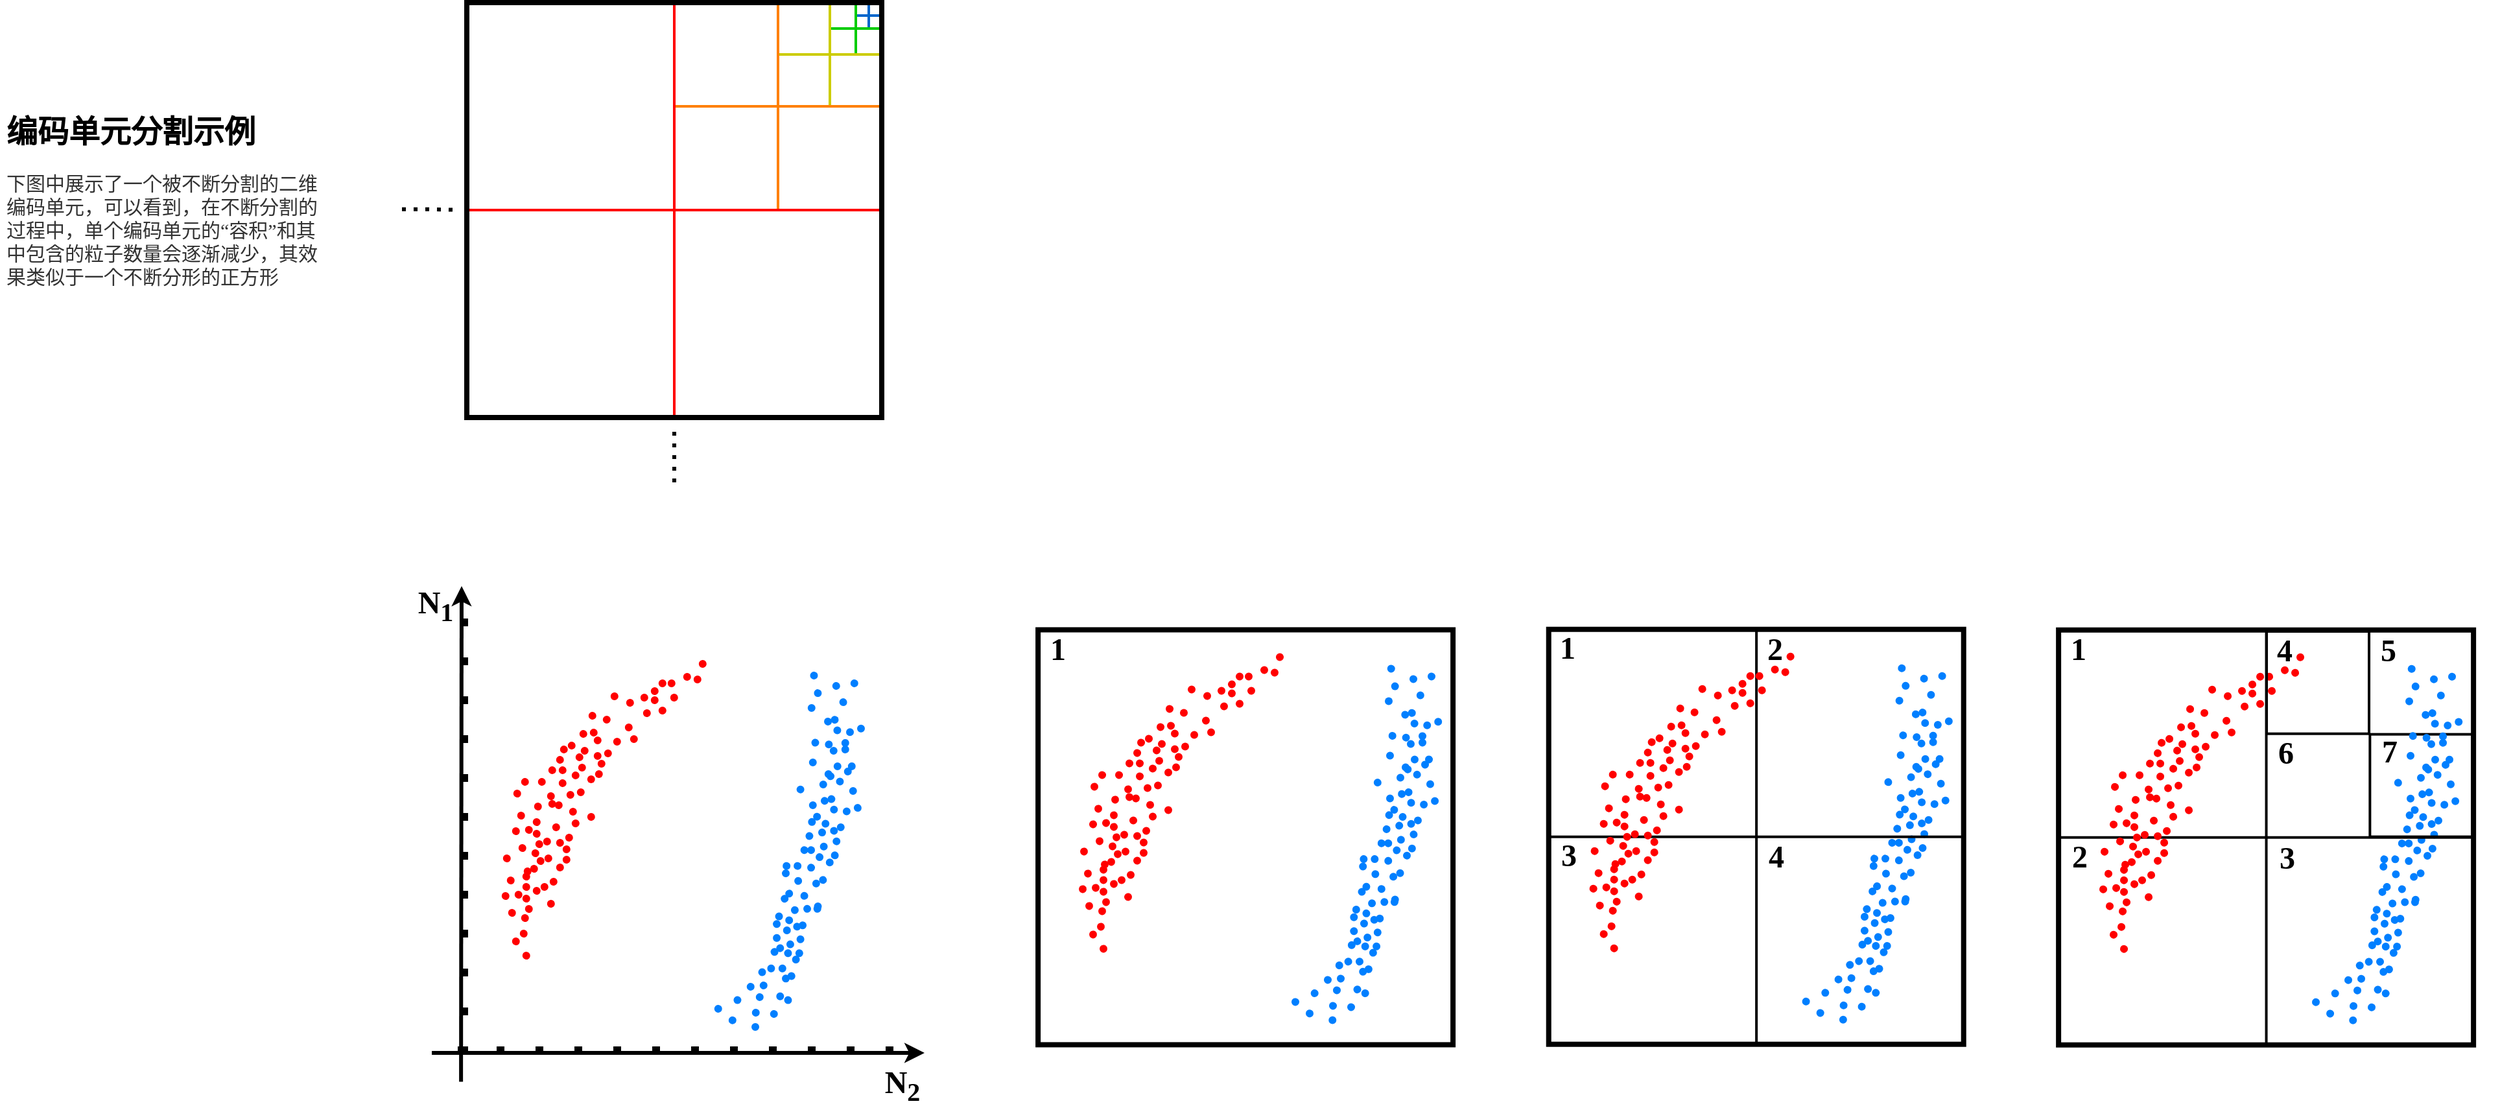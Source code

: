 <mxfile version="16.4.0" type="device"><diagram id="aqTVDoOuPLR0Gc_E9SeU" name="第 1 页"><mxGraphModel dx="4181" dy="2489" grid="1" gridSize="10" guides="1" tooltips="1" connect="1" arrows="1" fold="1" page="1" pageScale="1" pageWidth="1169" pageHeight="827" math="0" shadow="0"><root><mxCell id="0"/><mxCell id="1" parent="0"/><mxCell id="SNK1_PgVOBMBX5tuu4uY-1572" value="" style="whiteSpace=wrap;html=1;aspect=fixed;fillColor=none;strokeWidth=4;" parent="1" vertex="1"><mxGeometry x="-1509.45" y="-286.28" width="320" height="320" as="geometry"/></mxCell><mxCell id="SNK1_PgVOBMBX5tuu4uY-1323" value="" style="shape=waypoint;sketch=0;fillStyle=solid;size=6;pointerEvents=1;points=[];fillColor=none;resizable=0;rotatable=0;perimeter=centerPerimeter;snapToPoint=1;rotation=-220.2;strokeColor=#007FFF;" parent="1" vertex="1"><mxGeometry x="-532.976" y="-10.285" width="40" height="40" as="geometry"/></mxCell><mxCell id="SNK1_PgVOBMBX5tuu4uY-1324" value="" style="shape=waypoint;sketch=0;fillStyle=solid;size=6;pointerEvents=1;points=[];fillColor=none;resizable=0;rotatable=0;perimeter=centerPerimeter;snapToPoint=1;rotation=-220.2;strokeColor=#007FFF;" parent="1" vertex="1"><mxGeometry x="-500.996" y="-15.145" width="40" height="40" as="geometry"/></mxCell><mxCell id="SNK1_PgVOBMBX5tuu4uY-543" value="" style="whiteSpace=wrap;html=1;aspect=fixed;fillColor=none;strokeColor=#000000;strokeWidth=2;" parent="1" vertex="1"><mxGeometry x="-722.22" y="-286.14" width="160" height="160" as="geometry"/></mxCell><mxCell id="SNK1_PgVOBMBX5tuu4uY-544" value="" style="group;rotation=-60;verticalAlign=middle;strokeColor=none;sketch=0;fillStyle=solid;" parent="1" vertex="1" connectable="0"><mxGeometry x="-704.98" y="-156.14" width="113" height="134" as="geometry"/></mxCell><mxCell id="SNK1_PgVOBMBX5tuu4uY-545" value="" style="shape=waypoint;sketch=0;fillStyle=solid;size=6;pointerEvents=1;points=[];fillColor=none;resizable=0;rotatable=0;perimeter=centerPerimeter;snapToPoint=1;rotation=-60;strokeColor=#FF0000;" parent="SNK1_PgVOBMBX5tuu4uY-544" vertex="1"><mxGeometry x="44.0" y="22.0" width="40" height="40" as="geometry"/></mxCell><mxCell id="SNK1_PgVOBMBX5tuu4uY-546" value="" style="group;rotation=-76.2;verticalAlign=middle;strokeColor=none;sketch=0;fillStyle=solid;" parent="SNK1_PgVOBMBX5tuu4uY-544" vertex="1" connectable="0"><mxGeometry x="-22" y="-10" width="119.5" height="144" as="geometry"/></mxCell><mxCell id="SNK1_PgVOBMBX5tuu4uY-547" value="" style="shape=waypoint;sketch=0;fillStyle=solid;size=6;pointerEvents=1;points=[];fillColor=none;resizable=0;rotatable=0;perimeter=centerPerimeter;snapToPoint=1;rotation=-76.2;strokeColor=#FF0000;" parent="SNK1_PgVOBMBX5tuu4uY-546" vertex="1"><mxGeometry x="35" y="45" width="40" height="40" as="geometry"/></mxCell><mxCell id="SNK1_PgVOBMBX5tuu4uY-548" value="" style="shape=waypoint;sketch=0;fillStyle=solid;size=6;pointerEvents=1;points=[];fillColor=none;resizable=0;rotatable=0;perimeter=centerPerimeter;snapToPoint=1;rotation=-76.2;strokeColor=#FF0000;" parent="SNK1_PgVOBMBX5tuu4uY-546" vertex="1"><mxGeometry x="41" y="39" width="40" height="40" as="geometry"/></mxCell><mxCell id="SNK1_PgVOBMBX5tuu4uY-549" value="" style="shape=waypoint;sketch=0;fillStyle=solid;size=6;pointerEvents=1;points=[];fillColor=none;resizable=0;rotatable=0;perimeter=centerPerimeter;snapToPoint=1;rotation=-76.2;strokeColor=#FF0000;" parent="SNK1_PgVOBMBX5tuu4uY-546" vertex="1"><mxGeometry x="43" y="56" width="40" height="40" as="geometry"/></mxCell><mxCell id="SNK1_PgVOBMBX5tuu4uY-550" value="" style="shape=waypoint;sketch=0;fillStyle=solid;size=6;pointerEvents=1;points=[];fillColor=none;resizable=0;rotatable=0;perimeter=centerPerimeter;snapToPoint=1;rotation=-76.2;strokeColor=#FF0000;" parent="SNK1_PgVOBMBX5tuu4uY-546" vertex="1"><mxGeometry x="42" y="27" width="40" height="40" as="geometry"/></mxCell><mxCell id="SNK1_PgVOBMBX5tuu4uY-551" value="" style="shape=waypoint;sketch=0;fillStyle=solid;size=6;pointerEvents=1;points=[];fillColor=none;resizable=0;rotatable=0;perimeter=centerPerimeter;snapToPoint=1;rotation=-76.2;strokeColor=#FF0000;" parent="SNK1_PgVOBMBX5tuu4uY-546" vertex="1"><mxGeometry x="32" y="23" width="40" height="40" as="geometry"/></mxCell><mxCell id="SNK1_PgVOBMBX5tuu4uY-552" value="" style="shape=waypoint;sketch=0;fillStyle=solid;size=6;pointerEvents=1;points=[];fillColor=none;resizable=0;rotatable=0;perimeter=centerPerimeter;snapToPoint=1;rotation=-76.2;strokeColor=#FF0000;" parent="SNK1_PgVOBMBX5tuu4uY-546" vertex="1"><mxGeometry x="43" y="12" width="40" height="40" as="geometry"/></mxCell><mxCell id="SNK1_PgVOBMBX5tuu4uY-553" value="" style="shape=waypoint;sketch=0;fillStyle=solid;size=6;pointerEvents=1;points=[];fillColor=none;resizable=0;rotatable=0;perimeter=centerPerimeter;snapToPoint=1;rotation=-76.2;strokeColor=#FF0000;" parent="SNK1_PgVOBMBX5tuu4uY-546" vertex="1"><mxGeometry x="37" y="9" width="40" height="40" as="geometry"/></mxCell><mxCell id="SNK1_PgVOBMBX5tuu4uY-554" value="" style="shape=waypoint;sketch=0;fillStyle=solid;size=6;pointerEvents=1;points=[];fillColor=none;resizable=0;rotatable=0;perimeter=centerPerimeter;snapToPoint=1;rotation=-76.2;strokeColor=#FF0000;" parent="SNK1_PgVOBMBX5tuu4uY-546" vertex="1"><mxGeometry x="43" y="3" width="40" height="40" as="geometry"/></mxCell><mxCell id="SNK1_PgVOBMBX5tuu4uY-555" value="" style="shape=waypoint;sketch=0;fillStyle=solid;size=6;pointerEvents=1;points=[];fillColor=none;resizable=0;rotatable=0;perimeter=centerPerimeter;snapToPoint=1;rotation=-76.2;strokeColor=#FF0000;" parent="SNK1_PgVOBMBX5tuu4uY-546" vertex="1"><mxGeometry x="45" y="20" width="40" height="40" as="geometry"/></mxCell><mxCell id="SNK1_PgVOBMBX5tuu4uY-556" value="" style="shape=waypoint;sketch=0;fillStyle=solid;size=6;pointerEvents=1;points=[];fillColor=none;resizable=0;rotatable=0;perimeter=centerPerimeter;snapToPoint=1;rotation=-76.2;strokeColor=#FF0000;" parent="SNK1_PgVOBMBX5tuu4uY-546" vertex="1"><mxGeometry x="44" y="-9" width="40" height="40" as="geometry"/></mxCell><mxCell id="SNK1_PgVOBMBX5tuu4uY-557" value="" style="shape=waypoint;sketch=0;fillStyle=solid;size=6;pointerEvents=1;points=[];fillColor=none;resizable=0;rotatable=0;perimeter=centerPerimeter;snapToPoint=1;rotation=-76.2;strokeColor=#FF0000;" parent="SNK1_PgVOBMBX5tuu4uY-546" vertex="1"><mxGeometry x="54" y="-17" width="40" height="40" as="geometry"/></mxCell><mxCell id="SNK1_PgVOBMBX5tuu4uY-558" value="" style="shape=waypoint;sketch=0;fillStyle=solid;size=6;pointerEvents=1;points=[];fillColor=none;resizable=0;rotatable=0;perimeter=centerPerimeter;snapToPoint=1;rotation=-76.2;strokeColor=#FF0000;" parent="SNK1_PgVOBMBX5tuu4uY-546" vertex="1"><mxGeometry x="27" y="10" width="40" height="40" as="geometry"/></mxCell><mxCell id="SNK1_PgVOBMBX5tuu4uY-559" value="" style="shape=waypoint;sketch=0;fillStyle=solid;size=6;pointerEvents=1;points=[];fillColor=none;resizable=0;rotatable=0;perimeter=centerPerimeter;snapToPoint=1;rotation=-76.2;strokeColor=#FF0000;" parent="SNK1_PgVOBMBX5tuu4uY-546" vertex="1"><mxGeometry x="28" y="-19" width="40" height="40" as="geometry"/></mxCell><mxCell id="SNK1_PgVOBMBX5tuu4uY-560" value="" style="shape=waypoint;sketch=0;fillStyle=solid;size=6;pointerEvents=1;points=[];fillColor=none;resizable=0;rotatable=0;perimeter=centerPerimeter;snapToPoint=1;rotation=-76.2;strokeColor=#FF0000;" parent="SNK1_PgVOBMBX5tuu4uY-546" vertex="1"><mxGeometry x="31" y="-2" width="40" height="40" as="geometry"/></mxCell><mxCell id="SNK1_PgVOBMBX5tuu4uY-561" value="" style="group;rotation=-76.2;verticalAlign=middle;strokeColor=none;sketch=0;fillStyle=solid;" parent="SNK1_PgVOBMBX5tuu4uY-546" vertex="1" connectable="0"><mxGeometry x="-8" y="50" width="113" height="72" as="geometry"/></mxCell><mxCell id="SNK1_PgVOBMBX5tuu4uY-562" value="" style="shape=waypoint;sketch=0;fillStyle=solid;size=6;pointerEvents=1;points=[];fillColor=none;resizable=0;rotatable=0;perimeter=centerPerimeter;snapToPoint=1;rotation=-76.2;strokeColor=#FF0000;" parent="SNK1_PgVOBMBX5tuu4uY-561" vertex="1"><mxGeometry x="35" y="45" width="40" height="40" as="geometry"/></mxCell><mxCell id="SNK1_PgVOBMBX5tuu4uY-563" value="" style="shape=waypoint;sketch=0;fillStyle=solid;size=6;pointerEvents=1;points=[];fillColor=none;resizable=0;rotatable=0;perimeter=centerPerimeter;snapToPoint=1;rotation=-76.2;strokeColor=#FF0000;" parent="SNK1_PgVOBMBX5tuu4uY-561" vertex="1"><mxGeometry x="41" y="39" width="40" height="40" as="geometry"/></mxCell><mxCell id="SNK1_PgVOBMBX5tuu4uY-564" value="" style="shape=waypoint;sketch=0;fillStyle=solid;size=6;pointerEvents=1;points=[];fillColor=none;resizable=0;rotatable=0;perimeter=centerPerimeter;snapToPoint=1;rotation=-76.2;strokeColor=#FF0000;" parent="SNK1_PgVOBMBX5tuu4uY-561" vertex="1"><mxGeometry x="43" y="56" width="40" height="40" as="geometry"/></mxCell><mxCell id="SNK1_PgVOBMBX5tuu4uY-565" value="" style="shape=waypoint;sketch=0;fillStyle=solid;size=6;pointerEvents=1;points=[];fillColor=none;resizable=0;rotatable=0;perimeter=centerPerimeter;snapToPoint=1;rotation=-76.2;strokeColor=#FF0000;" parent="SNK1_PgVOBMBX5tuu4uY-561" vertex="1"><mxGeometry x="42" y="27" width="40" height="40" as="geometry"/></mxCell><mxCell id="SNK1_PgVOBMBX5tuu4uY-566" value="" style="shape=waypoint;sketch=0;fillStyle=solid;size=6;pointerEvents=1;points=[];fillColor=none;resizable=0;rotatable=0;perimeter=centerPerimeter;snapToPoint=1;rotation=-76.2;strokeColor=#FF0000;" parent="SNK1_PgVOBMBX5tuu4uY-561" vertex="1"><mxGeometry x="32" y="23" width="40" height="40" as="geometry"/></mxCell><mxCell id="SNK1_PgVOBMBX5tuu4uY-567" value="" style="shape=waypoint;sketch=0;fillStyle=solid;size=6;pointerEvents=1;points=[];fillColor=none;resizable=0;rotatable=0;perimeter=centerPerimeter;snapToPoint=1;rotation=-76.2;strokeColor=#FF0000;" parent="SNK1_PgVOBMBX5tuu4uY-561" vertex="1"><mxGeometry x="43" y="12" width="40" height="40" as="geometry"/></mxCell><mxCell id="SNK1_PgVOBMBX5tuu4uY-568" value="" style="shape=waypoint;sketch=0;fillStyle=solid;size=6;pointerEvents=1;points=[];fillColor=none;resizable=0;rotatable=0;perimeter=centerPerimeter;snapToPoint=1;rotation=-76.2;strokeColor=#FF0000;" parent="SNK1_PgVOBMBX5tuu4uY-561" vertex="1"><mxGeometry x="37" y="9" width="40" height="40" as="geometry"/></mxCell><mxCell id="SNK1_PgVOBMBX5tuu4uY-569" value="" style="shape=waypoint;sketch=0;fillStyle=solid;size=6;pointerEvents=1;points=[];fillColor=none;resizable=0;rotatable=0;perimeter=centerPerimeter;snapToPoint=1;rotation=-76.2;strokeColor=#FF0000;" parent="SNK1_PgVOBMBX5tuu4uY-561" vertex="1"><mxGeometry x="43" y="3" width="40" height="40" as="geometry"/></mxCell><mxCell id="SNK1_PgVOBMBX5tuu4uY-570" value="" style="shape=waypoint;sketch=0;fillStyle=solid;size=6;pointerEvents=1;points=[];fillColor=none;resizable=0;rotatable=0;perimeter=centerPerimeter;snapToPoint=1;rotation=-76.2;strokeColor=#FF0000;" parent="SNK1_PgVOBMBX5tuu4uY-561" vertex="1"><mxGeometry x="45" y="20" width="40" height="40" as="geometry"/></mxCell><mxCell id="SNK1_PgVOBMBX5tuu4uY-571" value="" style="shape=waypoint;sketch=0;fillStyle=solid;size=6;pointerEvents=1;points=[];fillColor=none;resizable=0;rotatable=0;perimeter=centerPerimeter;snapToPoint=1;rotation=-76.2;strokeColor=#FF0000;" parent="SNK1_PgVOBMBX5tuu4uY-561" vertex="1"><mxGeometry x="44" y="-9" width="40" height="40" as="geometry"/></mxCell><mxCell id="SNK1_PgVOBMBX5tuu4uY-572" value="" style="shape=waypoint;sketch=0;fillStyle=solid;size=6;pointerEvents=1;points=[];fillColor=none;resizable=0;rotatable=0;perimeter=centerPerimeter;snapToPoint=1;rotation=-76.2;strokeColor=#FF0000;" parent="SNK1_PgVOBMBX5tuu4uY-561" vertex="1"><mxGeometry x="54" y="-17" width="40" height="40" as="geometry"/></mxCell><mxCell id="SNK1_PgVOBMBX5tuu4uY-573" value="" style="shape=waypoint;sketch=0;fillStyle=solid;size=6;pointerEvents=1;points=[];fillColor=none;resizable=0;rotatable=0;perimeter=centerPerimeter;snapToPoint=1;rotation=-76.2;strokeColor=#FF0000;" parent="SNK1_PgVOBMBX5tuu4uY-561" vertex="1"><mxGeometry x="27" y="10" width="40" height="40" as="geometry"/></mxCell><mxCell id="SNK1_PgVOBMBX5tuu4uY-574" value="" style="shape=waypoint;sketch=0;fillStyle=solid;size=6;pointerEvents=1;points=[];fillColor=none;resizable=0;rotatable=0;perimeter=centerPerimeter;snapToPoint=1;rotation=-76.2;strokeColor=#FF0000;" parent="SNK1_PgVOBMBX5tuu4uY-561" vertex="1"><mxGeometry x="28" y="-19" width="40" height="40" as="geometry"/></mxCell><mxCell id="SNK1_PgVOBMBX5tuu4uY-575" value="" style="shape=waypoint;sketch=0;fillStyle=solid;size=6;pointerEvents=1;points=[];fillColor=none;resizable=0;rotatable=0;perimeter=centerPerimeter;snapToPoint=1;rotation=-76.2;strokeColor=#FF0000;" parent="SNK1_PgVOBMBX5tuu4uY-561" vertex="1"><mxGeometry x="31" y="-2" width="40" height="40" as="geometry"/></mxCell><mxCell id="SNK1_PgVOBMBX5tuu4uY-576" value="" style="group;verticalAlign=middle;strokeColor=none;sketch=0;fillStyle=solid;container=0;" parent="SNK1_PgVOBMBX5tuu4uY-544" vertex="1" connectable="0"><mxGeometry x="19.679" y="-27.321" width="90.641" height="130.641" as="geometry"/></mxCell><mxCell id="SNK1_PgVOBMBX5tuu4uY-577" value="" style="shape=waypoint;sketch=0;fillStyle=solid;size=6;pointerEvents=1;points=[];fillColor=none;resizable=0;rotatable=0;perimeter=centerPerimeter;snapToPoint=1;rotation=-60;strokeColor=#FF0000;" parent="SNK1_PgVOBMBX5tuu4uY-544" vertex="1"><mxGeometry x="27.0" y="43.0" width="40" height="40" as="geometry"/></mxCell><mxCell id="SNK1_PgVOBMBX5tuu4uY-578" value="" style="shape=waypoint;sketch=0;fillStyle=solid;size=6;pointerEvents=1;points=[];fillColor=none;resizable=0;rotatable=0;perimeter=centerPerimeter;snapToPoint=1;rotation=-60;strokeColor=#FF0000;" parent="SNK1_PgVOBMBX5tuu4uY-544" vertex="1"><mxGeometry x="34.0" y="39.0" width="40" height="40" as="geometry"/></mxCell><mxCell id="SNK1_PgVOBMBX5tuu4uY-579" value="" style="shape=waypoint;sketch=0;fillStyle=solid;size=6;pointerEvents=1;points=[];fillColor=none;resizable=0;rotatable=0;perimeter=centerPerimeter;snapToPoint=1;rotation=-60;strokeColor=#FF0000;" parent="SNK1_PgVOBMBX5tuu4uY-544" vertex="1"><mxGeometry x="32.0" y="56.0" width="40" height="40" as="geometry"/></mxCell><mxCell id="SNK1_PgVOBMBX5tuu4uY-580" value="" style="shape=waypoint;sketch=0;fillStyle=solid;size=6;pointerEvents=1;points=[];fillColor=none;resizable=0;rotatable=0;perimeter=centerPerimeter;snapToPoint=1;rotation=-60;strokeColor=#FF0000;" parent="SNK1_PgVOBMBX5tuu4uY-544" vertex="1"><mxGeometry x="39.0" y="28.0" width="40" height="40" as="geometry"/></mxCell><mxCell id="SNK1_PgVOBMBX5tuu4uY-581" value="" style="shape=waypoint;sketch=0;fillStyle=solid;size=6;pointerEvents=1;points=[];fillColor=none;resizable=0;rotatable=0;perimeter=centerPerimeter;snapToPoint=1;rotation=-60;strokeColor=#FF0000;" parent="SNK1_PgVOBMBX5tuu4uY-544" vertex="1"><mxGeometry x="30.0" y="21.0" width="40" height="40" as="geometry"/></mxCell><mxCell id="SNK1_PgVOBMBX5tuu4uY-582" value="" style="shape=waypoint;sketch=0;fillStyle=solid;size=6;pointerEvents=1;points=[];fillColor=none;resizable=0;rotatable=0;perimeter=centerPerimeter;snapToPoint=1;rotation=-60;strokeColor=#FF0000;" parent="SNK1_PgVOBMBX5tuu4uY-544" vertex="1"><mxGeometry x="44.0" y="14.0" width="40" height="40" as="geometry"/></mxCell><mxCell id="SNK1_PgVOBMBX5tuu4uY-583" value="" style="shape=waypoint;sketch=0;fillStyle=solid;size=6;pointerEvents=1;points=[];fillColor=none;resizable=0;rotatable=0;perimeter=centerPerimeter;snapToPoint=1;rotation=-60;strokeColor=#FF0000;" parent="SNK1_PgVOBMBX5tuu4uY-544" vertex="1"><mxGeometry x="39.0" y="9.0" width="40" height="40" as="geometry"/></mxCell><mxCell id="SNK1_PgVOBMBX5tuu4uY-584" value="" style="shape=waypoint;sketch=0;fillStyle=solid;size=6;pointerEvents=1;points=[];fillColor=none;resizable=0;rotatable=0;perimeter=centerPerimeter;snapToPoint=1;rotation=-60;strokeColor=#FF0000;" parent="SNK1_PgVOBMBX5tuu4uY-544" vertex="1"><mxGeometry x="46.0" y="5.0" width="40" height="40" as="geometry"/></mxCell><mxCell id="SNK1_PgVOBMBX5tuu4uY-585" value="" style="shape=waypoint;sketch=0;fillStyle=solid;size=6;pointerEvents=1;points=[];fillColor=none;resizable=0;rotatable=0;perimeter=centerPerimeter;snapToPoint=1;rotation=-60;strokeColor=#FF0000;" parent="SNK1_PgVOBMBX5tuu4uY-544" vertex="1"><mxGeometry x="51.0" y="-6.0" width="40" height="40" as="geometry"/></mxCell><mxCell id="SNK1_PgVOBMBX5tuu4uY-586" value="" style="shape=waypoint;sketch=0;fillStyle=solid;size=6;pointerEvents=1;points=[];fillColor=none;resizable=0;rotatable=0;perimeter=centerPerimeter;snapToPoint=1;rotation=-60;strokeColor=#FF0000;" parent="SNK1_PgVOBMBX5tuu4uY-544" vertex="1"><mxGeometry x="63.0" y="-11.0" width="40" height="40" as="geometry"/></mxCell><mxCell id="SNK1_PgVOBMBX5tuu4uY-587" value="" style="shape=waypoint;sketch=0;fillStyle=solid;size=6;pointerEvents=1;points=[];fillColor=none;resizable=0;rotatable=0;perimeter=centerPerimeter;snapToPoint=1;rotation=-60;strokeColor=#FF0000;" parent="SNK1_PgVOBMBX5tuu4uY-544" vertex="1"><mxGeometry x="29.0" y="8.0" width="40" height="40" as="geometry"/></mxCell><mxCell id="SNK1_PgVOBMBX5tuu4uY-588" value="" style="shape=waypoint;sketch=0;fillStyle=solid;size=6;pointerEvents=1;points=[];fillColor=none;resizable=0;rotatable=0;perimeter=centerPerimeter;snapToPoint=1;rotation=-60;strokeColor=#FF0000;" parent="SNK1_PgVOBMBX5tuu4uY-544" vertex="1"><mxGeometry x="38.0" y="-20.0" width="40" height="40" as="geometry"/></mxCell><mxCell id="SNK1_PgVOBMBX5tuu4uY-589" value="" style="shape=waypoint;sketch=0;fillStyle=solid;size=6;pointerEvents=1;points=[];fillColor=none;resizable=0;rotatable=0;perimeter=centerPerimeter;snapToPoint=1;rotation=-60;strokeColor=#FF0000;" parent="SNK1_PgVOBMBX5tuu4uY-544" vertex="1"><mxGeometry x="36.0" y="-3.0" width="40" height="40" as="geometry"/></mxCell><mxCell id="SNK1_PgVOBMBX5tuu4uY-590" value="" style="whiteSpace=wrap;html=1;aspect=fixed;fillColor=none;strokeWidth=4;" parent="1" vertex="1"><mxGeometry x="-722.43" y="-286.14" width="320" height="320" as="geometry"/></mxCell><mxCell id="SNK1_PgVOBMBX5tuu4uY-591" value="" style="group;rotation=-195;verticalAlign=middle;strokeColor=none;sketch=0;fillStyle=solid;" parent="1" vertex="1" connectable="0"><mxGeometry x="-622.98" y="-276.14" width="223.992" height="151" as="geometry"/></mxCell><mxCell id="SNK1_PgVOBMBX5tuu4uY-592" value="" style="shape=waypoint;sketch=0;fillStyle=solid;size=6;pointerEvents=1;points=[];fillColor=none;resizable=0;rotatable=0;perimeter=centerPerimeter;snapToPoint=1;rotation=-195;strokeColor=#FF0000;" parent="SNK1_PgVOBMBX5tuu4uY-591" vertex="1"><mxGeometry x="63" y="3" width="40" height="40" as="geometry"/></mxCell><mxCell id="SNK1_PgVOBMBX5tuu4uY-593" value="" style="shape=waypoint;sketch=0;fillStyle=solid;size=6;pointerEvents=1;points=[];fillColor=none;resizable=0;rotatable=0;perimeter=centerPerimeter;snapToPoint=1;rotation=-195;strokeColor=#FF0000;" parent="SNK1_PgVOBMBX5tuu4uY-591" vertex="1"><mxGeometry x="55" y="1" width="40" height="40" as="geometry"/></mxCell><mxCell id="SNK1_PgVOBMBX5tuu4uY-594" value="" style="shape=waypoint;sketch=0;fillStyle=solid;size=6;pointerEvents=1;points=[];fillColor=none;resizable=0;rotatable=0;perimeter=centerPerimeter;snapToPoint=1;rotation=-195;strokeColor=#FF0000;" parent="SNK1_PgVOBMBX5tuu4uY-591" vertex="1"><mxGeometry x="67" y="-9" width="40" height="40" as="geometry"/></mxCell><mxCell id="SNK1_PgVOBMBX5tuu4uY-595" value="" style="shape=waypoint;sketch=0;fillStyle=solid;size=6;pointerEvents=1;points=[];fillColor=none;resizable=0;rotatable=0;perimeter=centerPerimeter;snapToPoint=1;rotation=-195;strokeColor=#FF0000;" parent="SNK1_PgVOBMBX5tuu4uY-591" vertex="1"><mxGeometry x="43" y="6" width="40" height="40" as="geometry"/></mxCell><mxCell id="SNK1_PgVOBMBX5tuu4uY-596" value="" style="shape=waypoint;sketch=0;fillStyle=solid;size=6;pointerEvents=1;points=[];fillColor=none;resizable=0;rotatable=0;perimeter=centerPerimeter;snapToPoint=1;rotation=-195;strokeColor=#FF0000;" parent="SNK1_PgVOBMBX5tuu4uY-591" vertex="1"><mxGeometry x="45" y="17" width="40" height="40" as="geometry"/></mxCell><mxCell id="SNK1_PgVOBMBX5tuu4uY-597" value="" style="shape=waypoint;sketch=0;fillStyle=solid;size=6;pointerEvents=1;points=[];fillColor=none;resizable=0;rotatable=0;perimeter=centerPerimeter;snapToPoint=1;rotation=-195;strokeColor=#FF0000;" parent="SNK1_PgVOBMBX5tuu4uY-591" vertex="1"><mxGeometry x="30" y="12" width="40" height="40" as="geometry"/></mxCell><mxCell id="SNK1_PgVOBMBX5tuu4uY-598" value="" style="shape=waypoint;sketch=0;fillStyle=solid;size=6;pointerEvents=1;points=[];fillColor=none;resizable=0;rotatable=0;perimeter=centerPerimeter;snapToPoint=1;rotation=-195;strokeColor=#FF0000;" parent="SNK1_PgVOBMBX5tuu4uY-591" vertex="1"><mxGeometry x="30" y="19" width="40" height="40" as="geometry"/></mxCell><mxCell id="SNK1_PgVOBMBX5tuu4uY-599" value="" style="shape=waypoint;sketch=0;fillStyle=solid;size=6;pointerEvents=1;points=[];fillColor=none;resizable=0;rotatable=0;perimeter=centerPerimeter;snapToPoint=1;rotation=-195;strokeColor=#FF0000;" parent="SNK1_PgVOBMBX5tuu4uY-591" vertex="1"><mxGeometry x="22" y="17" width="40" height="40" as="geometry"/></mxCell><mxCell id="SNK1_PgVOBMBX5tuu4uY-600" value="" style="shape=waypoint;sketch=0;fillStyle=solid;size=6;pointerEvents=1;points=[];fillColor=none;resizable=0;rotatable=0;perimeter=centerPerimeter;snapToPoint=1;rotation=-195;strokeColor=#FF0000;" parent="SNK1_PgVOBMBX5tuu4uY-591" vertex="1"><mxGeometry x="36" y="6" width="40" height="40" as="geometry"/></mxCell><mxCell id="SNK1_PgVOBMBX5tuu4uY-601" value="" style="shape=waypoint;sketch=0;fillStyle=solid;size=6;pointerEvents=1;points=[];fillColor=none;resizable=0;rotatable=0;perimeter=centerPerimeter;snapToPoint=1;rotation=-195;strokeColor=#FF0000;" parent="SNK1_PgVOBMBX5tuu4uY-591" vertex="1"><mxGeometry x="11" y="21" width="40" height="40" as="geometry"/></mxCell><mxCell id="SNK1_PgVOBMBX5tuu4uY-602" value="" style="shape=waypoint;sketch=0;fillStyle=solid;size=6;pointerEvents=1;points=[];fillColor=none;resizable=0;rotatable=0;perimeter=centerPerimeter;snapToPoint=1;rotation=-195;strokeColor=#FF0000;" parent="SNK1_PgVOBMBX5tuu4uY-591" vertex="1"><mxGeometry x="-1" y="16" width="40" height="40" as="geometry"/></mxCell><mxCell id="SNK1_PgVOBMBX5tuu4uY-603" value="" style="shape=waypoint;sketch=0;fillStyle=solid;size=6;pointerEvents=1;points=[];fillColor=none;resizable=0;rotatable=0;perimeter=centerPerimeter;snapToPoint=1;rotation=-195;strokeColor=#FF0000;" parent="SNK1_PgVOBMBX5tuu4uY-591" vertex="1"><mxGeometry x="36" y="27" width="40" height="40" as="geometry"/></mxCell><mxCell id="SNK1_PgVOBMBX5tuu4uY-604" value="" style="shape=waypoint;sketch=0;fillStyle=solid;size=6;pointerEvents=1;points=[];fillColor=none;resizable=0;rotatable=0;perimeter=centerPerimeter;snapToPoint=1;rotation=-195;strokeColor=#FF0000;" parent="SNK1_PgVOBMBX5tuu4uY-591" vertex="1"><mxGeometry x="10" y="40" width="40" height="40" as="geometry"/></mxCell><mxCell id="SNK1_PgVOBMBX5tuu4uY-605" value="" style="shape=waypoint;sketch=0;fillStyle=solid;size=6;pointerEvents=1;points=[];fillColor=none;resizable=0;rotatable=0;perimeter=centerPerimeter;snapToPoint=1;rotation=-195;strokeColor=#FF0000;" parent="SNK1_PgVOBMBX5tuu4uY-591" vertex="1"><mxGeometry x="24" y="29" width="40" height="40" as="geometry"/></mxCell><mxCell id="SNK1_PgVOBMBX5tuu4uY-845" value="" style="whiteSpace=wrap;html=1;aspect=fixed;fillColor=none;strokeColor=#000000;strokeWidth=2;" parent="SNK1_PgVOBMBX5tuu4uY-591" vertex="1"><mxGeometry x="61" y="-9" width="79" height="79" as="geometry"/></mxCell><mxCell id="SNK1_PgVOBMBX5tuu4uY-857" value="5" style="text;html=1;strokeColor=none;fillColor=none;align=center;verticalAlign=middle;whiteSpace=wrap;rounded=0;shadow=0;labelBackgroundColor=none;fontColor=#000000;fontSize=24;fontFamily=Times New Roman;fontStyle=1" parent="SNK1_PgVOBMBX5tuu4uY-591" vertex="1"><mxGeometry x="140.0" y="-9" width="30" height="30" as="geometry"/></mxCell><mxCell id="SNK1_PgVOBMBX5tuu4uY-858" value="6" style="text;html=1;strokeColor=none;fillColor=none;align=center;verticalAlign=middle;whiteSpace=wrap;rounded=0;shadow=0;labelBackgroundColor=none;fontColor=#000000;fontSize=24;fontFamily=Times New Roman;fontStyle=1" parent="SNK1_PgVOBMBX5tuu4uY-591" vertex="1"><mxGeometry x="61.0" y="70" width="30" height="30" as="geometry"/></mxCell><mxCell id="SNK1_PgVOBMBX5tuu4uY-1026" value="" style="shape=waypoint;sketch=0;fillStyle=solid;size=6;pointerEvents=1;points=[];fillColor=none;resizable=0;rotatable=0;perimeter=centerPerimeter;snapToPoint=1;rotation=-220.2;strokeColor=#007FFF;" parent="SNK1_PgVOBMBX5tuu4uY-591" vertex="1"><mxGeometry x="183.992" y="5.996" width="40" height="40" as="geometry"/></mxCell><mxCell id="SNK1_PgVOBMBX5tuu4uY-606" value="" style="group;rotation=-44.6;verticalAlign=middle;strokeColor=none;sketch=0;fillStyle=solid;" parent="1" vertex="1" connectable="0"><mxGeometry x="-677.98" y="-224.14" width="113" height="72" as="geometry"/></mxCell><mxCell id="SNK1_PgVOBMBX5tuu4uY-607" value="" style="shape=waypoint;sketch=0;fillStyle=solid;size=6;pointerEvents=1;points=[];fillColor=none;resizable=0;rotatable=0;perimeter=centerPerimeter;snapToPoint=1;rotation=-44.6;strokeColor=#FF0000;" parent="SNK1_PgVOBMBX5tuu4uY-606" vertex="1"><mxGeometry x="20" y="40" width="40" height="40" as="geometry"/></mxCell><mxCell id="SNK1_PgVOBMBX5tuu4uY-608" value="" style="shape=waypoint;sketch=0;fillStyle=solid;size=6;pointerEvents=1;points=[];fillColor=none;resizable=0;rotatable=0;perimeter=centerPerimeter;snapToPoint=1;rotation=-44.6;strokeColor=#FF0000;" parent="SNK1_PgVOBMBX5tuu4uY-606" vertex="1"><mxGeometry x="28" y="38" width="40" height="40" as="geometry"/></mxCell><mxCell id="SNK1_PgVOBMBX5tuu4uY-609" value="" style="shape=waypoint;sketch=0;fillStyle=solid;size=6;pointerEvents=1;points=[];fillColor=none;resizable=0;rotatable=0;perimeter=centerPerimeter;snapToPoint=1;rotation=-44.6;strokeColor=#FF0000;" parent="SNK1_PgVOBMBX5tuu4uY-606" vertex="1"><mxGeometry x="22" y="53" width="40" height="40" as="geometry"/></mxCell><mxCell id="SNK1_PgVOBMBX5tuu4uY-610" value="" style="shape=waypoint;sketch=0;fillStyle=solid;size=6;pointerEvents=1;points=[];fillColor=none;resizable=0;rotatable=0;perimeter=centerPerimeter;snapToPoint=1;rotation=-44.6;strokeColor=#FF0000;" parent="SNK1_PgVOBMBX5tuu4uY-606" vertex="1"><mxGeometry x="36" y="28" width="40" height="40" as="geometry"/></mxCell><mxCell id="SNK1_PgVOBMBX5tuu4uY-611" value="" style="shape=waypoint;sketch=0;fillStyle=solid;size=6;pointerEvents=1;points=[];fillColor=none;resizable=0;rotatable=0;perimeter=centerPerimeter;snapToPoint=1;rotation=-44.6;strokeColor=#FF0000;" parent="SNK1_PgVOBMBX5tuu4uY-606" vertex="1"><mxGeometry x="29" y="19" width="40" height="40" as="geometry"/></mxCell><mxCell id="SNK1_PgVOBMBX5tuu4uY-612" value="" style="shape=waypoint;sketch=0;fillStyle=solid;size=6;pointerEvents=1;points=[];fillColor=none;resizable=0;rotatable=0;perimeter=centerPerimeter;snapToPoint=1;rotation=-44.6;strokeColor=#FF0000;" parent="SNK1_PgVOBMBX5tuu4uY-606" vertex="1"><mxGeometry x="44" y="16" width="40" height="40" as="geometry"/></mxCell><mxCell id="SNK1_PgVOBMBX5tuu4uY-613" value="" style="shape=waypoint;sketch=0;fillStyle=solid;size=6;pointerEvents=1;points=[];fillColor=none;resizable=0;rotatable=0;perimeter=centerPerimeter;snapToPoint=1;rotation=-44.6;strokeColor=#FF0000;" parent="SNK1_PgVOBMBX5tuu4uY-606" vertex="1"><mxGeometry x="41" y="10" width="40" height="40" as="geometry"/></mxCell><mxCell id="SNK1_PgVOBMBX5tuu4uY-614" value="" style="shape=waypoint;sketch=0;fillStyle=solid;size=6;pointerEvents=1;points=[];fillColor=none;resizable=0;rotatable=0;perimeter=centerPerimeter;snapToPoint=1;rotation=-44.6;strokeColor=#FF0000;" parent="SNK1_PgVOBMBX5tuu4uY-606" vertex="1"><mxGeometry x="49" y="8" width="40" height="40" as="geometry"/></mxCell><mxCell id="SNK1_PgVOBMBX5tuu4uY-615" value="" style="shape=waypoint;sketch=0;fillStyle=solid;size=6;pointerEvents=1;points=[];fillColor=none;resizable=0;rotatable=0;perimeter=centerPerimeter;snapToPoint=1;rotation=-44.6;strokeColor=#FF0000;" parent="SNK1_PgVOBMBX5tuu4uY-606" vertex="1"><mxGeometry x="42" y="24" width="40" height="40" as="geometry"/></mxCell><mxCell id="SNK1_PgVOBMBX5tuu4uY-616" value="" style="shape=waypoint;sketch=0;fillStyle=solid;size=6;pointerEvents=1;points=[];fillColor=none;resizable=0;rotatable=0;perimeter=centerPerimeter;snapToPoint=1;rotation=-44.6;strokeColor=#FF0000;" parent="SNK1_PgVOBMBX5tuu4uY-606" vertex="1"><mxGeometry x="56" y="-1" width="40" height="40" as="geometry"/></mxCell><mxCell id="SNK1_PgVOBMBX5tuu4uY-617" value="" style="shape=waypoint;sketch=0;fillStyle=solid;size=6;pointerEvents=1;points=[];fillColor=none;resizable=0;rotatable=0;perimeter=centerPerimeter;snapToPoint=1;rotation=-44.6;strokeColor=#FF0000;" parent="SNK1_PgVOBMBX5tuu4uY-606" vertex="1"><mxGeometry x="69" y="-3" width="40" height="40" as="geometry"/></mxCell><mxCell id="SNK1_PgVOBMBX5tuu4uY-618" value="" style="shape=waypoint;sketch=0;fillStyle=solid;size=6;pointerEvents=1;points=[];fillColor=none;resizable=0;rotatable=0;perimeter=centerPerimeter;snapToPoint=1;rotation=-44.6;strokeColor=#FF0000;" parent="SNK1_PgVOBMBX5tuu4uY-606" vertex="1"><mxGeometry x="31" y="6" width="40" height="40" as="geometry"/></mxCell><mxCell id="SNK1_PgVOBMBX5tuu4uY-619" value="" style="shape=waypoint;sketch=0;fillStyle=solid;size=6;pointerEvents=1;points=[];fillColor=none;resizable=0;rotatable=0;perimeter=centerPerimeter;snapToPoint=1;rotation=-44.6;strokeColor=#FF0000;" parent="SNK1_PgVOBMBX5tuu4uY-606" vertex="1"><mxGeometry x="48" y="-18" width="40" height="40" as="geometry"/></mxCell><mxCell id="SNK1_PgVOBMBX5tuu4uY-620" value="" style="shape=waypoint;sketch=0;fillStyle=solid;size=6;pointerEvents=1;points=[];fillColor=none;resizable=0;rotatable=0;perimeter=centerPerimeter;snapToPoint=1;rotation=-44.6;strokeColor=#FF0000;" parent="SNK1_PgVOBMBX5tuu4uY-606" vertex="1"><mxGeometry x="41" y="-2" width="40" height="40" as="geometry"/></mxCell><mxCell id="SNK1_PgVOBMBX5tuu4uY-621" value="" style="group;rotation=-220.2;verticalAlign=middle;strokeColor=none;sketch=0;fillStyle=solid;" parent="SNK1_PgVOBMBX5tuu4uY-606" vertex="1" connectable="0"><mxGeometry x="-17" y="-2" width="113" height="72" as="geometry"/></mxCell><mxCell id="SNK1_PgVOBMBX5tuu4uY-622" value="" style="shape=waypoint;sketch=0;fillStyle=solid;size=6;pointerEvents=1;points=[];fillColor=none;resizable=0;rotatable=0;perimeter=centerPerimeter;snapToPoint=1;rotation=-220.2;strokeColor=#FF0000;" parent="SNK1_PgVOBMBX5tuu4uY-621" vertex="1"><mxGeometry x="55" y="-6" width="40" height="40" as="geometry"/></mxCell><mxCell id="SNK1_PgVOBMBX5tuu4uY-623" value="" style="shape=waypoint;sketch=0;fillStyle=solid;size=6;pointerEvents=1;points=[];fillColor=none;resizable=0;rotatable=0;perimeter=centerPerimeter;snapToPoint=1;rotation=-220.2;strokeColor=#FF0000;" parent="SNK1_PgVOBMBX5tuu4uY-621" vertex="1"><mxGeometry x="47" y="-5" width="40" height="40" as="geometry"/></mxCell><mxCell id="SNK1_PgVOBMBX5tuu4uY-624" value="" style="shape=waypoint;sketch=0;fillStyle=solid;size=6;pointerEvents=1;points=[];fillColor=none;resizable=0;rotatable=0;perimeter=centerPerimeter;snapToPoint=1;rotation=-220.2;strokeColor=#FF0000;" parent="SNK1_PgVOBMBX5tuu4uY-621" vertex="1"><mxGeometry x="54" y="-19" width="40" height="40" as="geometry"/></mxCell><mxCell id="SNK1_PgVOBMBX5tuu4uY-625" value="" style="shape=waypoint;sketch=0;fillStyle=solid;size=6;pointerEvents=1;points=[];fillColor=none;resizable=0;rotatable=0;perimeter=centerPerimeter;snapToPoint=1;rotation=-220.2;strokeColor=#FF0000;" parent="SNK1_PgVOBMBX5tuu4uY-621" vertex="1"><mxGeometry x="38" y="4" width="40" height="40" as="geometry"/></mxCell><mxCell id="SNK1_PgVOBMBX5tuu4uY-626" value="" style="shape=waypoint;sketch=0;fillStyle=solid;size=6;pointerEvents=1;points=[];fillColor=none;resizable=0;rotatable=0;perimeter=centerPerimeter;snapToPoint=1;rotation=-220.2;strokeColor=#FF0000;" parent="SNK1_PgVOBMBX5tuu4uY-621" vertex="1"><mxGeometry x="44" y="13" width="40" height="40" as="geometry"/></mxCell><mxCell id="SNK1_PgVOBMBX5tuu4uY-627" value="" style="shape=waypoint;sketch=0;fillStyle=solid;size=6;pointerEvents=1;points=[];fillColor=none;resizable=0;rotatable=0;perimeter=centerPerimeter;snapToPoint=1;rotation=-220.2;strokeColor=#FF0000;" parent="SNK1_PgVOBMBX5tuu4uY-621" vertex="1"><mxGeometry x="29" y="15" width="40" height="40" as="geometry"/></mxCell><mxCell id="SNK1_PgVOBMBX5tuu4uY-628" value="" style="shape=waypoint;sketch=0;fillStyle=solid;size=6;pointerEvents=1;points=[];fillColor=none;resizable=0;rotatable=0;perimeter=centerPerimeter;snapToPoint=1;rotation=-220.2;strokeColor=#FF0000;" parent="SNK1_PgVOBMBX5tuu4uY-621" vertex="1"><mxGeometry x="31" y="23" width="40" height="40" as="geometry"/></mxCell><mxCell id="SNK1_PgVOBMBX5tuu4uY-629" value="" style="shape=waypoint;sketch=0;fillStyle=solid;size=6;pointerEvents=1;points=[];fillColor=none;resizable=0;rotatable=0;perimeter=centerPerimeter;snapToPoint=1;rotation=-220.2;strokeColor=#FF0000;" parent="SNK1_PgVOBMBX5tuu4uY-621" vertex="1"><mxGeometry x="23" y="23" width="40" height="40" as="geometry"/></mxCell><mxCell id="SNK1_PgVOBMBX5tuu4uY-630" value="" style="shape=waypoint;sketch=0;fillStyle=solid;size=6;pointerEvents=1;points=[];fillColor=none;resizable=0;rotatable=0;perimeter=centerPerimeter;snapToPoint=1;rotation=-220.2;strokeColor=#FF0000;" parent="SNK1_PgVOBMBX5tuu4uY-621" vertex="1"><mxGeometry x="32" y="7" width="40" height="40" as="geometry"/></mxCell><mxCell id="SNK1_PgVOBMBX5tuu4uY-631" value="" style="shape=waypoint;sketch=0;fillStyle=solid;size=6;pointerEvents=1;points=[];fillColor=none;resizable=0;rotatable=0;perimeter=centerPerimeter;snapToPoint=1;rotation=-220.2;strokeColor=#FF0000;" parent="SNK1_PgVOBMBX5tuu4uY-621" vertex="1"><mxGeometry x="15" y="32" width="40" height="40" as="geometry"/></mxCell><mxCell id="SNK1_PgVOBMBX5tuu4uY-632" value="" style="shape=waypoint;sketch=0;fillStyle=solid;size=6;pointerEvents=1;points=[];fillColor=none;resizable=0;rotatable=0;perimeter=centerPerimeter;snapToPoint=1;rotation=-220.2;strokeColor=#FF0000;" parent="SNK1_PgVOBMBX5tuu4uY-621" vertex="1"><mxGeometry x="2" y="32" width="40" height="40" as="geometry"/></mxCell><mxCell id="SNK1_PgVOBMBX5tuu4uY-633" value="" style="shape=waypoint;sketch=0;fillStyle=solid;size=6;pointerEvents=1;points=[];fillColor=none;resizable=0;rotatable=0;perimeter=centerPerimeter;snapToPoint=1;rotation=-220.2;strokeColor=#FF0000;" parent="SNK1_PgVOBMBX5tuu4uY-621" vertex="1"><mxGeometry x="41" y="27" width="40" height="40" as="geometry"/></mxCell><mxCell id="SNK1_PgVOBMBX5tuu4uY-634" value="" style="shape=waypoint;sketch=0;fillStyle=solid;size=6;pointerEvents=1;points=[];fillColor=none;resizable=0;rotatable=0;perimeter=centerPerimeter;snapToPoint=1;rotation=-220.2;strokeColor=#FF0000;" parent="SNK1_PgVOBMBX5tuu4uY-621" vertex="1"><mxGeometry x="23" y="49" width="40" height="40" as="geometry"/></mxCell><mxCell id="SNK1_PgVOBMBX5tuu4uY-635" value="" style="shape=waypoint;sketch=0;fillStyle=solid;size=6;pointerEvents=1;points=[];fillColor=none;resizable=0;rotatable=0;perimeter=centerPerimeter;snapToPoint=1;rotation=-220.2;strokeColor=#FF0000;" parent="SNK1_PgVOBMBX5tuu4uY-621" vertex="1"><mxGeometry x="31" y="33" width="40" height="40" as="geometry"/></mxCell><mxCell id="SNK1_PgVOBMBX5tuu4uY-636" value="" style="shape=waypoint;sketch=0;fillStyle=solid;size=6;pointerEvents=1;points=[];fillColor=none;resizable=0;rotatable=0;perimeter=centerPerimeter;snapToPoint=1;rotation=-44.6;strokeColor=#007FFF;" parent="1" vertex="1"><mxGeometry x="-436.429" y="-174.087" width="40" height="40" as="geometry"/></mxCell><mxCell id="SNK1_PgVOBMBX5tuu4uY-637" value="" style="shape=waypoint;sketch=0;fillStyle=solid;size=6;pointerEvents=1;points=[];fillColor=none;resizable=0;rotatable=0;perimeter=centerPerimeter;snapToPoint=1;rotation=128;strokeColor=#007FFF;" parent="1" vertex="1"><mxGeometry x="-503.172" y="-50.287" width="40" height="40" as="geometry"/></mxCell><mxCell id="SNK1_PgVOBMBX5tuu4uY-638" value="" style="shape=waypoint;sketch=0;fillStyle=solid;size=6;pointerEvents=1;points=[];fillColor=none;resizable=0;rotatable=0;perimeter=centerPerimeter;snapToPoint=1;rotation=128;strokeColor=#007FFF;" parent="1" vertex="1"><mxGeometry x="-510.126" y="-47.354" width="40" height="40" as="geometry"/></mxCell><mxCell id="SNK1_PgVOBMBX5tuu4uY-639" value="" style="shape=waypoint;sketch=0;fillStyle=solid;size=6;pointerEvents=1;points=[];fillColor=none;resizable=0;rotatable=0;perimeter=centerPerimeter;snapToPoint=1;rotation=-47.6;strokeColor=#007FFF;" parent="1" vertex="1"><mxGeometry x="-490.133" y="-25.847" width="40" height="40" as="geometry"/></mxCell><mxCell id="SNK1_PgVOBMBX5tuu4uY-640" value="" style="group" parent="1" vertex="1" connectable="0"><mxGeometry x="-508.637" y="-206.689" width="112.002" height="241.549" as="geometry"/></mxCell><mxCell id="SNK1_PgVOBMBX5tuu4uY-641" value="" style="shape=waypoint;sketch=0;fillStyle=solid;size=6;pointerEvents=1;points=[];fillColor=none;resizable=0;rotatable=0;perimeter=centerPerimeter;snapToPoint=1;rotation=-44.6;strokeColor=#007FFF;" parent="SNK1_PgVOBMBX5tuu4uY-640" vertex="1"><mxGeometry x="40.206" y="90.933" width="40" height="40" as="geometry"/></mxCell><mxCell id="SNK1_PgVOBMBX5tuu4uY-642" value="" style="shape=waypoint;sketch=0;fillStyle=solid;size=6;pointerEvents=1;points=[];fillColor=none;resizable=0;rotatable=0;perimeter=centerPerimeter;snapToPoint=1;rotation=-44.6;strokeColor=#007FFF;" parent="SNK1_PgVOBMBX5tuu4uY-640" vertex="1"><mxGeometry x="45.431" y="88.22" width="40" height="40" as="geometry"/></mxCell><mxCell id="SNK1_PgVOBMBX5tuu4uY-643" value="" style="shape=waypoint;sketch=0;fillStyle=solid;size=6;pointerEvents=1;points=[];fillColor=none;resizable=0;rotatable=0;perimeter=centerPerimeter;snapToPoint=1;rotation=-44.6;strokeColor=#007FFF;" parent="SNK1_PgVOBMBX5tuu4uY-640" vertex="1"><mxGeometry x="41.513" y="108.568" width="40" height="40" as="geometry"/></mxCell><mxCell id="SNK1_PgVOBMBX5tuu4uY-644" value="" style="shape=waypoint;sketch=0;fillStyle=solid;size=6;pointerEvents=1;points=[];fillColor=none;resizable=0;rotatable=0;perimeter=centerPerimeter;snapToPoint=1;rotation=-44.6;strokeColor=#007FFF;" parent="SNK1_PgVOBMBX5tuu4uY-640" vertex="1"><mxGeometry x="50.656" y="74.655" width="40" height="40" as="geometry"/></mxCell><mxCell id="SNK1_PgVOBMBX5tuu4uY-645" value="" style="shape=waypoint;sketch=0;fillStyle=solid;size=6;pointerEvents=1;points=[];fillColor=none;resizable=0;rotatable=0;perimeter=centerPerimeter;snapToPoint=1;rotation=-44.6;strokeColor=#007FFF;" parent="SNK1_PgVOBMBX5tuu4uY-640" vertex="1"><mxGeometry x="46.084" y="62.446" width="40" height="40" as="geometry"/></mxCell><mxCell id="SNK1_PgVOBMBX5tuu4uY-646" value="" style="shape=waypoint;sketch=0;fillStyle=solid;size=6;pointerEvents=1;points=[];fillColor=none;resizable=0;rotatable=0;perimeter=centerPerimeter;snapToPoint=1;rotation=-44.6;strokeColor=#007FFF;" parent="SNK1_PgVOBMBX5tuu4uY-640" vertex="1"><mxGeometry x="55.881" y="58.377" width="40" height="40" as="geometry"/></mxCell><mxCell id="SNK1_PgVOBMBX5tuu4uY-647" value="" style="shape=waypoint;sketch=0;fillStyle=solid;size=6;pointerEvents=1;points=[];fillColor=none;resizable=0;rotatable=0;perimeter=centerPerimeter;snapToPoint=1;rotation=-44.6;strokeColor=#007FFF;" parent="SNK1_PgVOBMBX5tuu4uY-640" vertex="1"><mxGeometry x="53.922" y="50.237" width="40" height="40" as="geometry"/></mxCell><mxCell id="SNK1_PgVOBMBX5tuu4uY-648" value="" style="shape=waypoint;sketch=0;fillStyle=solid;size=6;pointerEvents=1;points=[];fillColor=none;resizable=0;rotatable=0;perimeter=centerPerimeter;snapToPoint=1;rotation=-44.6;strokeColor=#007FFF;" parent="SNK1_PgVOBMBX5tuu4uY-640" vertex="1"><mxGeometry x="59.146" y="47.524" width="40" height="40" as="geometry"/></mxCell><mxCell id="SNK1_PgVOBMBX5tuu4uY-649" value="" style="shape=waypoint;sketch=0;fillStyle=solid;size=6;pointerEvents=1;points=[];fillColor=none;resizable=0;rotatable=0;perimeter=centerPerimeter;snapToPoint=1;rotation=-44.6;strokeColor=#007FFF;" parent="SNK1_PgVOBMBX5tuu4uY-640" vertex="1"><mxGeometry x="54.575" y="69.229" width="40" height="40" as="geometry"/></mxCell><mxCell id="SNK1_PgVOBMBX5tuu4uY-650" value="" style="shape=waypoint;sketch=0;fillStyle=solid;size=6;pointerEvents=1;points=[];fillColor=none;resizable=0;rotatable=0;perimeter=centerPerimeter;snapToPoint=1;rotation=-44.6;strokeColor=#007FFF;" parent="SNK1_PgVOBMBX5tuu4uY-640" vertex="1"><mxGeometry x="63.718" y="35.316" width="40" height="40" as="geometry"/></mxCell><mxCell id="SNK1_PgVOBMBX5tuu4uY-651" value="" style="shape=waypoint;sketch=0;fillStyle=solid;size=6;pointerEvents=1;points=[];fillColor=none;resizable=0;rotatable=0;perimeter=centerPerimeter;snapToPoint=1;rotation=-44.6;strokeColor=#007FFF;" parent="SNK1_PgVOBMBX5tuu4uY-640" vertex="1"><mxGeometry x="47.391" y="44.811" width="40" height="40" as="geometry"/></mxCell><mxCell id="SNK1_PgVOBMBX5tuu4uY-652" value="" style="shape=waypoint;sketch=0;fillStyle=solid;size=6;pointerEvents=1;points=[];fillColor=none;resizable=0;rotatable=0;perimeter=centerPerimeter;snapToPoint=1;rotation=-44.6;strokeColor=#007FFF;" parent="SNK1_PgVOBMBX5tuu4uY-640" vertex="1"><mxGeometry x="58.493" y="12.255" width="40" height="40" as="geometry"/></mxCell><mxCell id="SNK1_PgVOBMBX5tuu4uY-653" value="" style="shape=waypoint;sketch=0;fillStyle=solid;size=6;pointerEvents=1;points=[];fillColor=none;resizable=0;rotatable=0;perimeter=centerPerimeter;snapToPoint=1;rotation=-44.6;strokeColor=#007FFF;" parent="SNK1_PgVOBMBX5tuu4uY-640" vertex="1"><mxGeometry x="53.922" y="33.959" width="40" height="40" as="geometry"/></mxCell><mxCell id="SNK1_PgVOBMBX5tuu4uY-654" value="" style="shape=waypoint;sketch=0;fillStyle=solid;size=6;pointerEvents=1;points=[];fillColor=none;resizable=0;rotatable=0;perimeter=centerPerimeter;snapToPoint=1;rotation=128;strokeColor=#007FFF;" parent="SNK1_PgVOBMBX5tuu4uY-640" vertex="1"><mxGeometry x="19.374" y="98.725" width="40" height="40" as="geometry"/></mxCell><mxCell id="SNK1_PgVOBMBX5tuu4uY-655" value="" style="shape=waypoint;sketch=0;fillStyle=solid;size=6;pointerEvents=1;points=[];fillColor=none;resizable=0;rotatable=0;perimeter=centerPerimeter;snapToPoint=1;rotation=128;strokeColor=#007FFF;" parent="SNK1_PgVOBMBX5tuu4uY-640" vertex="1"><mxGeometry x="15.897" y="102.636" width="40" height="40" as="geometry"/></mxCell><mxCell id="SNK1_PgVOBMBX5tuu4uY-656" value="" style="shape=waypoint;sketch=0;fillStyle=solid;size=6;pointerEvents=1;points=[];fillColor=none;resizable=0;rotatable=0;perimeter=centerPerimeter;snapToPoint=1;rotation=128;strokeColor=#007FFF;" parent="SNK1_PgVOBMBX5tuu4uY-640" vertex="1"><mxGeometry x="16.766" y="83.084" width="40" height="40" as="geometry"/></mxCell><mxCell id="SNK1_PgVOBMBX5tuu4uY-657" value="" style="shape=waypoint;sketch=0;fillStyle=solid;size=6;pointerEvents=1;points=[];fillColor=none;resizable=0;rotatable=0;perimeter=centerPerimeter;snapToPoint=1;rotation=128;strokeColor=#007FFF;" parent="SNK1_PgVOBMBX5tuu4uY-640" vertex="1"><mxGeometry x="11.55" y="116.322" width="40" height="40" as="geometry"/></mxCell><mxCell id="SNK1_PgVOBMBX5tuu4uY-658" value="" style="shape=waypoint;sketch=0;fillStyle=solid;size=6;pointerEvents=1;points=[];fillColor=none;resizable=0;rotatable=0;perimeter=centerPerimeter;snapToPoint=1;rotation=128;strokeColor=#007FFF;" parent="SNK1_PgVOBMBX5tuu4uY-640" vertex="1"><mxGeometry x="17.635" y="127.075" width="40" height="40" as="geometry"/></mxCell><mxCell id="SNK1_PgVOBMBX5tuu4uY-659" value="" style="shape=waypoint;sketch=0;fillStyle=solid;size=6;pointerEvents=1;points=[];fillColor=none;resizable=0;rotatable=0;perimeter=centerPerimeter;snapToPoint=1;rotation=128;strokeColor=#007FFF;" parent="SNK1_PgVOBMBX5tuu4uY-640" vertex="1"><mxGeometry x="9.812" y="132.941" width="40" height="40" as="geometry"/></mxCell><mxCell id="SNK1_PgVOBMBX5tuu4uY-660" value="" style="shape=waypoint;sketch=0;fillStyle=solid;size=6;pointerEvents=1;points=[];fillColor=none;resizable=0;rotatable=0;perimeter=centerPerimeter;snapToPoint=1;rotation=128;strokeColor=#007FFF;" parent="SNK1_PgVOBMBX5tuu4uY-640" vertex="1"><mxGeometry x="12.42" y="140.761" width="40" height="40" as="geometry"/></mxCell><mxCell id="SNK1_PgVOBMBX5tuu4uY-661" value="" style="shape=waypoint;sketch=0;fillStyle=solid;size=6;pointerEvents=1;points=[];fillColor=none;resizable=0;rotatable=0;perimeter=centerPerimeter;snapToPoint=1;rotation=128;strokeColor=#007FFF;" parent="SNK1_PgVOBMBX5tuu4uY-640" vertex="1"><mxGeometry x="8.073" y="143.694" width="40" height="40" as="geometry"/></mxCell><mxCell id="SNK1_PgVOBMBX5tuu4uY-662" value="" style="shape=waypoint;sketch=0;fillStyle=solid;size=6;pointerEvents=1;points=[];fillColor=none;resizable=0;rotatable=0;perimeter=centerPerimeter;snapToPoint=1;rotation=128;strokeColor=#007FFF;" parent="SNK1_PgVOBMBX5tuu4uY-640" vertex="1"><mxGeometry x="9.812" y="122.187" width="40" height="40" as="geometry"/></mxCell><mxCell id="SNK1_PgVOBMBX5tuu4uY-663" value="" style="shape=waypoint;sketch=0;fillStyle=solid;size=6;pointerEvents=1;points=[];fillColor=none;resizable=0;rotatable=0;perimeter=centerPerimeter;snapToPoint=1;rotation=128;strokeColor=#007FFF;" parent="SNK1_PgVOBMBX5tuu4uY-640" vertex="1"><mxGeometry x="18.504" y="144.672" width="40" height="40" as="geometry"/></mxCell><mxCell id="SNK1_PgVOBMBX5tuu4uY-664" value="" style="shape=waypoint;sketch=0;fillStyle=solid;size=6;pointerEvents=1;points=[];fillColor=none;resizable=0;rotatable=0;perimeter=centerPerimeter;snapToPoint=1;rotation=128;strokeColor=#007FFF;" parent="SNK1_PgVOBMBX5tuu4uY-640" vertex="1"><mxGeometry x="12.42" y="177.909" width="40" height="40" as="geometry"/></mxCell><mxCell id="SNK1_PgVOBMBX5tuu4uY-665" value="" style="shape=waypoint;sketch=0;fillStyle=solid;size=6;pointerEvents=1;points=[];fillColor=none;resizable=0;rotatable=0;perimeter=centerPerimeter;snapToPoint=1;rotation=128;strokeColor=#007FFF;" parent="SNK1_PgVOBMBX5tuu4uY-640" vertex="1"><mxGeometry x="14.158" y="156.402" width="40" height="40" as="geometry"/></mxCell><mxCell id="SNK1_PgVOBMBX5tuu4uY-666" value="" style="shape=waypoint;sketch=0;fillStyle=solid;size=6;pointerEvents=1;points=[];fillColor=none;resizable=0;rotatable=0;perimeter=centerPerimeter;snapToPoint=1;rotation=-47.6;strokeColor=#007FFF;" parent="SNK1_PgVOBMBX5tuu4uY-640" vertex="1"><mxGeometry x="16.766" y="164.223" width="40" height="40" as="geometry"/></mxCell><mxCell id="SNK1_PgVOBMBX5tuu4uY-667" value="" style="shape=waypoint;sketch=0;fillStyle=solid;size=6;pointerEvents=1;points=[];fillColor=none;resizable=0;rotatable=0;perimeter=centerPerimeter;snapToPoint=1;rotation=-47.6;strokeColor=#007FFF;" parent="SNK1_PgVOBMBX5tuu4uY-640" vertex="1"><mxGeometry x="21.112" y="162.268" width="40" height="40" as="geometry"/></mxCell><mxCell id="SNK1_PgVOBMBX5tuu4uY-668" value="" style="shape=waypoint;sketch=0;fillStyle=solid;size=6;pointerEvents=1;points=[];fillColor=none;resizable=0;rotatable=0;perimeter=centerPerimeter;snapToPoint=1;rotation=-47.6;strokeColor=#007FFF;" parent="SNK1_PgVOBMBX5tuu4uY-640" vertex="1"><mxGeometry x="24.589" y="149.559" width="40" height="40" as="geometry"/></mxCell><mxCell id="SNK1_PgVOBMBX5tuu4uY-669" value="" style="shape=waypoint;sketch=0;fillStyle=solid;size=6;pointerEvents=1;points=[];fillColor=none;resizable=0;rotatable=0;perimeter=centerPerimeter;snapToPoint=1;rotation=-47.6;strokeColor=#007FFF;" parent="SNK1_PgVOBMBX5tuu4uY-640" vertex="1"><mxGeometry x="20.243" y="137.828" width="40" height="40" as="geometry"/></mxCell><mxCell id="SNK1_PgVOBMBX5tuu4uY-670" value="" style="shape=waypoint;sketch=0;fillStyle=solid;size=6;pointerEvents=1;points=[];fillColor=none;resizable=0;rotatable=0;perimeter=centerPerimeter;snapToPoint=1;rotation=-47.6;strokeColor=#007FFF;" parent="SNK1_PgVOBMBX5tuu4uY-640" vertex="1"><mxGeometry x="28.066" y="133.918" width="40" height="40" as="geometry"/></mxCell><mxCell id="SNK1_PgVOBMBX5tuu4uY-671" value="" style="shape=waypoint;sketch=0;fillStyle=solid;size=6;pointerEvents=1;points=[];fillColor=none;resizable=0;rotatable=0;perimeter=centerPerimeter;snapToPoint=1;rotation=-47.6;strokeColor=#007FFF;" parent="SNK1_PgVOBMBX5tuu4uY-640" vertex="1"><mxGeometry x="25.458" y="124.142" width="40" height="40" as="geometry"/></mxCell><mxCell id="SNK1_PgVOBMBX5tuu4uY-672" value="" style="shape=waypoint;sketch=0;fillStyle=solid;size=6;pointerEvents=1;points=[];fillColor=none;resizable=0;rotatable=0;perimeter=centerPerimeter;snapToPoint=1;rotation=-47.6;strokeColor=#007FFF;" parent="SNK1_PgVOBMBX5tuu4uY-640" vertex="1"><mxGeometry x="29.804" y="123.165" width="40" height="40" as="geometry"/></mxCell><mxCell id="SNK1_PgVOBMBX5tuu4uY-673" value="" style="shape=waypoint;sketch=0;fillStyle=solid;size=6;pointerEvents=1;points=[];fillColor=none;resizable=0;rotatable=0;perimeter=centerPerimeter;snapToPoint=1;rotation=-47.6;strokeColor=#007FFF;" parent="SNK1_PgVOBMBX5tuu4uY-640" vertex="1"><mxGeometry x="27.197" y="144.672" width="40" height="40" as="geometry"/></mxCell><mxCell id="SNK1_PgVOBMBX5tuu4uY-674" value="" style="shape=waypoint;sketch=0;fillStyle=solid;size=6;pointerEvents=1;points=[];fillColor=none;resizable=0;rotatable=0;perimeter=centerPerimeter;snapToPoint=1;rotation=-47.6;strokeColor=#007FFF;" parent="SNK1_PgVOBMBX5tuu4uY-640" vertex="1"><mxGeometry x="33.281" y="110.456" width="40" height="40" as="geometry"/></mxCell><mxCell id="SNK1_PgVOBMBX5tuu4uY-675" value="" style="shape=waypoint;sketch=0;fillStyle=solid;size=6;pointerEvents=1;points=[];fillColor=none;resizable=0;rotatable=0;perimeter=centerPerimeter;snapToPoint=1;rotation=-47.6;strokeColor=#007FFF;" parent="SNK1_PgVOBMBX5tuu4uY-640" vertex="1"><mxGeometry x="41.105" y="110.456" width="40" height="40" as="geometry"/></mxCell><mxCell id="SNK1_PgVOBMBX5tuu4uY-676" value="" style="shape=waypoint;sketch=0;fillStyle=solid;size=6;pointerEvents=1;points=[];fillColor=none;resizable=0;rotatable=0;perimeter=centerPerimeter;snapToPoint=1;rotation=-47.6;strokeColor=#007FFF;" parent="SNK1_PgVOBMBX5tuu4uY-640" vertex="1"><mxGeometry x="19.374" y="119.255" width="40" height="40" as="geometry"/></mxCell><mxCell id="SNK1_PgVOBMBX5tuu4uY-677" value="" style="shape=waypoint;sketch=0;fillStyle=solid;size=6;pointerEvents=1;points=[];fillColor=none;resizable=0;rotatable=0;perimeter=centerPerimeter;snapToPoint=1;rotation=-47.6;strokeColor=#007FFF;" parent="SNK1_PgVOBMBX5tuu4uY-640" vertex="1"><mxGeometry x="26.328" y="88.95" width="40" height="40" as="geometry"/></mxCell><mxCell id="SNK1_PgVOBMBX5tuu4uY-678" value="" style="shape=waypoint;sketch=0;fillStyle=solid;size=6;pointerEvents=1;points=[];fillColor=none;resizable=0;rotatable=0;perimeter=centerPerimeter;snapToPoint=1;rotation=-47.6;strokeColor=#007FFF;" parent="SNK1_PgVOBMBX5tuu4uY-640" vertex="1"><mxGeometry x="23.72" y="111.434" width="40" height="40" as="geometry"/></mxCell><mxCell id="SNK1_PgVOBMBX5tuu4uY-679" value="" style="shape=waypoint;sketch=0;fillStyle=solid;size=6;pointerEvents=1;points=[];fillColor=none;resizable=0;rotatable=0;perimeter=centerPerimeter;snapToPoint=1;rotation=-220.2;strokeColor=#007FFF;" parent="SNK1_PgVOBMBX5tuu4uY-640" vertex="1"><mxGeometry x="51.962" y="25.82" width="40" height="40" as="geometry"/></mxCell><mxCell id="SNK1_PgVOBMBX5tuu4uY-680" value="" style="shape=waypoint;sketch=0;fillStyle=solid;size=6;pointerEvents=1;points=[];fillColor=none;resizable=0;rotatable=0;perimeter=centerPerimeter;snapToPoint=1;rotation=-220.2;strokeColor=#007FFF;" parent="SNK1_PgVOBMBX5tuu4uY-640" vertex="1"><mxGeometry x="46.737" y="27.176" width="40" height="40" as="geometry"/></mxCell><mxCell id="SNK1_PgVOBMBX5tuu4uY-681" value="" style="shape=waypoint;sketch=0;fillStyle=solid;size=6;pointerEvents=1;points=[];fillColor=none;resizable=0;rotatable=0;perimeter=centerPerimeter;snapToPoint=1;rotation=-220.2;strokeColor=#007FFF;" parent="SNK1_PgVOBMBX5tuu4uY-640" vertex="1"><mxGeometry x="51.309" y="8.185" width="40" height="40" as="geometry"/></mxCell><mxCell id="SNK1_PgVOBMBX5tuu4uY-682" value="" style="shape=waypoint;sketch=0;fillStyle=solid;size=6;pointerEvents=1;points=[];fillColor=none;resizable=0;rotatable=0;perimeter=centerPerimeter;snapToPoint=1;rotation=-220.2;strokeColor=#007FFF;" parent="SNK1_PgVOBMBX5tuu4uY-640" vertex="1"><mxGeometry x="40.86" y="39.385" width="40" height="40" as="geometry"/></mxCell><mxCell id="SNK1_PgVOBMBX5tuu4uY-683" value="" style="shape=waypoint;sketch=0;fillStyle=solid;size=6;pointerEvents=1;points=[];fillColor=none;resizable=0;rotatable=0;perimeter=centerPerimeter;snapToPoint=1;rotation=-220.2;strokeColor=#007FFF;" parent="SNK1_PgVOBMBX5tuu4uY-640" vertex="1"><mxGeometry x="44.778" y="51.594" width="40" height="40" as="geometry"/></mxCell><mxCell id="SNK1_PgVOBMBX5tuu4uY-684" value="" style="shape=waypoint;sketch=0;fillStyle=solid;size=6;pointerEvents=1;points=[];fillColor=none;resizable=0;rotatable=0;perimeter=centerPerimeter;snapToPoint=1;rotation=-220.2;strokeColor=#007FFF;" parent="SNK1_PgVOBMBX5tuu4uY-640" vertex="1"><mxGeometry x="34.982" y="54.307" width="40" height="40" as="geometry"/></mxCell><mxCell id="SNK1_PgVOBMBX5tuu4uY-685" value="" style="shape=waypoint;sketch=0;fillStyle=solid;size=6;pointerEvents=1;points=[];fillColor=none;resizable=0;rotatable=0;perimeter=centerPerimeter;snapToPoint=1;rotation=-220.2;strokeColor=#007FFF;" parent="SNK1_PgVOBMBX5tuu4uY-640" vertex="1"><mxGeometry x="36.288" y="65.159" width="40" height="40" as="geometry"/></mxCell><mxCell id="SNK1_PgVOBMBX5tuu4uY-686" value="" style="shape=waypoint;sketch=0;fillStyle=solid;size=6;pointerEvents=1;points=[];fillColor=none;resizable=0;rotatable=0;perimeter=centerPerimeter;snapToPoint=1;rotation=-220.2;strokeColor=#007FFF;" parent="SNK1_PgVOBMBX5tuu4uY-640" vertex="1"><mxGeometry x="31.063" y="65.159" width="40" height="40" as="geometry"/></mxCell><mxCell id="SNK1_PgVOBMBX5tuu4uY-687" value="" style="shape=waypoint;sketch=0;fillStyle=solid;size=6;pointerEvents=1;points=[];fillColor=none;resizable=0;rotatable=0;perimeter=centerPerimeter;snapToPoint=1;rotation=-220.2;strokeColor=#007FFF;" parent="SNK1_PgVOBMBX5tuu4uY-640" vertex="1"><mxGeometry x="36.941" y="43.455" width="40" height="40" as="geometry"/></mxCell><mxCell id="SNK1_PgVOBMBX5tuu4uY-688" value="" style="shape=waypoint;sketch=0;fillStyle=solid;size=6;pointerEvents=1;points=[];fillColor=none;resizable=0;rotatable=0;perimeter=centerPerimeter;snapToPoint=1;rotation=-220.2;strokeColor=#007FFF;" parent="SNK1_PgVOBMBX5tuu4uY-640" vertex="1"><mxGeometry x="25.838" y="77.368" width="40" height="40" as="geometry"/></mxCell><mxCell id="SNK1_PgVOBMBX5tuu4uY-689" value="" style="shape=waypoint;sketch=0;fillStyle=solid;size=6;pointerEvents=1;points=[];fillColor=none;resizable=0;rotatable=0;perimeter=centerPerimeter;snapToPoint=1;rotation=-220.2;strokeColor=#007FFF;" parent="SNK1_PgVOBMBX5tuu4uY-640" vertex="1"><mxGeometry x="17.348" y="77.368" width="40" height="40" as="geometry"/></mxCell><mxCell id="SNK1_PgVOBMBX5tuu4uY-690" value="" style="shape=waypoint;sketch=0;fillStyle=solid;size=6;pointerEvents=1;points=[];fillColor=none;resizable=0;rotatable=0;perimeter=centerPerimeter;snapToPoint=1;rotation=-220.2;strokeColor=#007FFF;" parent="SNK1_PgVOBMBX5tuu4uY-640" vertex="1"><mxGeometry x="42.819" y="70.585" width="40" height="40" as="geometry"/></mxCell><mxCell id="SNK1_PgVOBMBX5tuu4uY-691" value="" style="shape=waypoint;sketch=0;fillStyle=solid;size=6;pointerEvents=1;points=[];fillColor=none;resizable=0;rotatable=0;perimeter=centerPerimeter;snapToPoint=1;rotation=-220.2;strokeColor=#007FFF;" parent="SNK1_PgVOBMBX5tuu4uY-640" vertex="1"><mxGeometry x="31.063" y="100.429" width="40" height="40" as="geometry"/></mxCell><mxCell id="SNK1_PgVOBMBX5tuu4uY-692" value="" style="shape=waypoint;sketch=0;fillStyle=solid;size=6;pointerEvents=1;points=[];fillColor=none;resizable=0;rotatable=0;perimeter=centerPerimeter;snapToPoint=1;rotation=-220.2;strokeColor=#007FFF;" parent="SNK1_PgVOBMBX5tuu4uY-640" vertex="1"><mxGeometry x="36.288" y="78.725" width="40" height="40" as="geometry"/></mxCell><mxCell id="SNK1_PgVOBMBX5tuu4uY-846" value="" style="whiteSpace=wrap;html=1;aspect=fixed;fillColor=none;strokeColor=#000000;strokeWidth=2;" parent="SNK1_PgVOBMBX5tuu4uY-640" vertex="1"><mxGeometry x="26.327" y="0.999" width="79" height="79" as="geometry"/></mxCell><mxCell id="SNK1_PgVOBMBX5tuu4uY-859" value="7" style="text;html=1;strokeColor=none;fillColor=none;align=center;verticalAlign=middle;whiteSpace=wrap;rounded=0;shadow=0;labelBackgroundColor=none;fontColor=#000000;fontSize=24;fontFamily=Times New Roman;fontStyle=1" parent="SNK1_PgVOBMBX5tuu4uY-640" vertex="1"><mxGeometry x="26.327" y="-0.001" width="30" height="30" as="geometry"/></mxCell><mxCell id="SNK1_PgVOBMBX5tuu4uY-1023" value="" style="shape=waypoint;sketch=0;fillStyle=solid;size=6;pointerEvents=1;points=[];fillColor=none;resizable=0;rotatable=0;perimeter=centerPerimeter;snapToPoint=1;rotation=-44.6;strokeColor=#007FFF;" parent="SNK1_PgVOBMBX5tuu4uY-640" vertex="1"><mxGeometry x="-6.718" y="201.549" width="40" height="40" as="geometry"/></mxCell><mxCell id="SNK1_PgVOBMBX5tuu4uY-1022" value="" style="shape=waypoint;sketch=0;fillStyle=solid;size=6;pointerEvents=1;points=[];fillColor=none;resizable=0;rotatable=0;perimeter=centerPerimeter;snapToPoint=1;rotation=-44.6;strokeColor=#007FFF;" parent="SNK1_PgVOBMBX5tuu4uY-640" vertex="1"><mxGeometry x="28.063" y="18.375" width="40" height="40" as="geometry"/></mxCell><mxCell id="SNK1_PgVOBMBX5tuu4uY-693" value="" style="whiteSpace=wrap;html=1;aspect=fixed;fillColor=none;strokeColor=#000000;strokeWidth=2;" parent="1" vertex="1"><mxGeometry x="-562.22" y="-126.14" width="160" height="160" as="geometry"/></mxCell><mxCell id="SNK1_PgVOBMBX5tuu4uY-853" value="1" style="text;html=1;strokeColor=none;fillColor=none;align=center;verticalAlign=middle;whiteSpace=wrap;rounded=0;shadow=0;labelBackgroundColor=none;fontColor=#000000;fontSize=24;fontFamily=Times New Roman;fontStyle=1" parent="1" vertex="1"><mxGeometry x="-722.43" y="-286.14" width="30" height="30" as="geometry"/></mxCell><mxCell id="SNK1_PgVOBMBX5tuu4uY-854" value="2" style="text;html=1;strokeColor=none;fillColor=none;align=center;verticalAlign=middle;whiteSpace=wrap;rounded=0;shadow=0;labelBackgroundColor=none;fontColor=#000000;fontSize=24;fontFamily=Times New Roman;fontStyle=1" parent="1" vertex="1"><mxGeometry x="-721.44" y="-126.14" width="30" height="30" as="geometry"/></mxCell><mxCell id="SNK1_PgVOBMBX5tuu4uY-855" value="3" style="text;html=1;strokeColor=none;fillColor=none;align=center;verticalAlign=middle;whiteSpace=wrap;rounded=0;shadow=0;labelBackgroundColor=none;fontColor=#000000;fontSize=24;fontFamily=Times New Roman;fontStyle=1" parent="1" vertex="1"><mxGeometry x="-561.44" y="-125.14" width="30" height="30" as="geometry"/></mxCell><mxCell id="SNK1_PgVOBMBX5tuu4uY-856" value="4" style="text;html=1;strokeColor=none;fillColor=none;align=center;verticalAlign=middle;whiteSpace=wrap;rounded=0;shadow=0;labelBackgroundColor=none;fontColor=#000000;fontSize=24;fontFamily=Times New Roman;fontStyle=1" parent="1" vertex="1"><mxGeometry x="-562.98" y="-285.14" width="30" height="30" as="geometry"/></mxCell><mxCell id="SNK1_PgVOBMBX5tuu4uY-1012" value="" style="endArrow=classic;html=1;rounded=0;fontFamily=Times New Roman;fontSize=24;fontColor=#000000;strokeWidth=3;" parent="1" edge="1"><mxGeometry width="50" height="50" relative="1" as="geometry"><mxPoint x="-1977" y="40" as="sourcePoint"/><mxPoint x="-1597" y="40" as="targetPoint"/></mxGeometry></mxCell><mxCell id="SNK1_PgVOBMBX5tuu4uY-1013" value="" style="endArrow=classic;html=1;rounded=0;fontFamily=Times New Roman;fontSize=24;fontColor=#000000;strokeWidth=3;" parent="1" edge="1"><mxGeometry width="50" height="50" relative="1" as="geometry"><mxPoint x="-1954.45" y="62.222" as="sourcePoint"/><mxPoint x="-1954" y="-320" as="targetPoint"/></mxGeometry></mxCell><mxCell id="SNK1_PgVOBMBX5tuu4uY-1014" value="N&lt;sub&gt;1&lt;/sub&gt;" style="text;html=1;strokeColor=none;fillColor=none;align=center;verticalAlign=middle;whiteSpace=wrap;rounded=0;shadow=0;labelBackgroundColor=none;fontColor=#000000;fontSize=24;fontFamily=Times New Roman;fontStyle=1" parent="1" vertex="1"><mxGeometry x="-1989" y="-320" width="30" height="30" as="geometry"/></mxCell><mxCell id="SNK1_PgVOBMBX5tuu4uY-1015" value="N&lt;sub&gt;2&lt;/sub&gt;" style="text;html=1;strokeColor=none;fillColor=none;align=center;verticalAlign=middle;whiteSpace=wrap;rounded=0;shadow=0;labelBackgroundColor=none;fontColor=#000000;fontSize=24;fontFamily=Times New Roman;fontStyle=1" parent="1" vertex="1"><mxGeometry x="-1628.66" y="50" width="30" height="30" as="geometry"/></mxCell><mxCell id="SNK1_PgVOBMBX5tuu4uY-1016" value="" style="endArrow=none;dashed=1;html=1;strokeWidth=6;rounded=0;fontFamily=Times New Roman;fontSize=24;fontColor=#000000;dashPattern=1 4;startSize=8;endSize=8;jumpSize=14;sketch=0;" parent="1" edge="1"><mxGeometry width="50" height="50" relative="1" as="geometry"><mxPoint x="-1957" y="38" as="sourcePoint"/><mxPoint x="-1607" y="38" as="targetPoint"/></mxGeometry></mxCell><mxCell id="SNK1_PgVOBMBX5tuu4uY-1017" value="" style="endArrow=none;dashed=1;html=1;strokeWidth=6;rounded=0;fontFamily=Times New Roman;fontSize=24;fontColor=#000000;dashPattern=1 4;startSize=8;endSize=8;jumpSize=14;sketch=0;entryX=1;entryY=1;entryDx=0;entryDy=0;" parent="1" edge="1"><mxGeometry width="50" height="50" relative="1" as="geometry"><mxPoint x="-1952" y="41" as="sourcePoint"/><mxPoint x="-1952" y="-297" as="targetPoint"/></mxGeometry></mxCell><mxCell id="SNK1_PgVOBMBX5tuu4uY-1019" value="" style="shape=waypoint;sketch=0;fillStyle=solid;size=6;pointerEvents=1;points=[];fillColor=none;resizable=0;rotatable=0;perimeter=centerPerimeter;snapToPoint=1;rotation=-44.6;strokeColor=#007FFF;" parent="1" vertex="1"><mxGeometry x="-470.989" y="-176.137" width="40" height="40" as="geometry"/></mxCell><mxCell id="SNK1_PgVOBMBX5tuu4uY-1020" value="" style="shape=waypoint;sketch=0;fillStyle=solid;size=6;pointerEvents=1;points=[];fillColor=none;resizable=0;rotatable=0;perimeter=centerPerimeter;snapToPoint=1;rotation=-44.6;strokeColor=#007FFF;" parent="1" vertex="1"><mxGeometry x="-470.989" y="-209.144" width="40" height="40" as="geometry"/></mxCell><mxCell id="SNK1_PgVOBMBX5tuu4uY-1021" value="" style="shape=waypoint;sketch=0;fillStyle=solid;size=6;pointerEvents=1;points=[];fillColor=none;resizable=0;rotatable=0;perimeter=centerPerimeter;snapToPoint=1;rotation=-44.6;strokeColor=#007FFF;" parent="1" vertex="1"><mxGeometry x="-471.987" y="-251.138" width="40" height="40" as="geometry"/></mxCell><mxCell id="SNK1_PgVOBMBX5tuu4uY-1024" value="" style="shape=waypoint;sketch=0;fillStyle=solid;size=6;pointerEvents=1;points=[];fillColor=none;resizable=0;rotatable=0;perimeter=centerPerimeter;snapToPoint=1;rotation=-220.2;strokeColor=#007FFF;" parent="1" vertex="1"><mxGeometry x="-452.985" y="-268.139" width="40" height="40" as="geometry"/></mxCell><mxCell id="SNK1_PgVOBMBX5tuu4uY-1025" value="" style="shape=waypoint;sketch=0;fillStyle=solid;size=6;pointerEvents=1;points=[];fillColor=none;resizable=0;rotatable=0;perimeter=centerPerimeter;snapToPoint=1;rotation=-220.2;strokeColor=#007FFF;" parent="1" vertex="1"><mxGeometry x="-470.13" y="-276.143" width="40" height="40" as="geometry"/></mxCell><mxCell id="SNK1_PgVOBMBX5tuu4uY-1027" value="" style="shape=waypoint;sketch=0;fillStyle=solid;size=6;pointerEvents=1;points=[];fillColor=none;resizable=0;rotatable=0;perimeter=centerPerimeter;snapToPoint=1;rotation=-220.2;strokeColor=#007FFF;" parent="1" vertex="1"><mxGeometry x="-529.146" y="-25.845" width="40" height="40" as="geometry"/></mxCell><mxCell id="SNK1_PgVOBMBX5tuu4uY-1028" value="" style="shape=waypoint;sketch=0;fillStyle=solid;size=6;pointerEvents=1;points=[];fillColor=none;resizable=0;rotatable=0;perimeter=centerPerimeter;snapToPoint=1;rotation=-269.8;strokeColor=#007FFF;" parent="1" vertex="1"><mxGeometry x="-462.991" y="-192.138" width="40" height="40" as="geometry"/></mxCell><mxCell id="SNK1_PgVOBMBX5tuu4uY-1029" value="" style="shape=waypoint;sketch=0;fillStyle=solid;size=6;pointerEvents=1;points=[];fillColor=none;resizable=0;rotatable=0;perimeter=centerPerimeter;snapToPoint=1;rotation=-269.8;strokeColor=#007FFF;" parent="1" vertex="1"><mxGeometry x="-458.991" y="-200.138" width="40" height="40" as="geometry"/></mxCell><mxCell id="SNK1_PgVOBMBX5tuu4uY-1030" value="" style="shape=waypoint;sketch=0;fillStyle=solid;size=6;pointerEvents=1;points=[];fillColor=none;resizable=0;rotatable=0;perimeter=centerPerimeter;snapToPoint=1;rotation=-269.8;strokeColor=#007FFF;" parent="1" vertex="1"><mxGeometry x="-454.991" y="-218.138" width="40" height="40" as="geometry"/></mxCell><mxCell id="SNK1_PgVOBMBX5tuu4uY-1031" value="" style="shape=waypoint;sketch=0;fillStyle=solid;size=6;pointerEvents=1;points=[];fillColor=none;resizable=0;rotatable=0;perimeter=centerPerimeter;snapToPoint=1;rotation=-269.8;strokeColor=#007FFF;" parent="1" vertex="1"><mxGeometry x="-439.991" y="-187.138" width="40" height="40" as="geometry"/></mxCell><mxCell id="SNK1_PgVOBMBX5tuu4uY-1032" value="" style="shape=waypoint;sketch=0;fillStyle=solid;size=6;pointerEvents=1;points=[];fillColor=none;resizable=0;rotatable=0;perimeter=centerPerimeter;snapToPoint=1;rotation=-269.8;strokeColor=#007FFF;" parent="1" vertex="1"><mxGeometry x="-451.991" y="-206.138" width="40" height="40" as="geometry"/></mxCell><mxCell id="SNK1_PgVOBMBX5tuu4uY-1033" value="" style="shape=waypoint;sketch=0;fillStyle=solid;size=6;pointerEvents=1;points=[];fillColor=none;resizable=0;rotatable=0;perimeter=centerPerimeter;snapToPoint=1;rotation=-445.4;strokeColor=#007FFF;" parent="1" vertex="1"><mxGeometry x="-443.991" y="-202.138" width="40" height="40" as="geometry"/></mxCell><mxCell id="SNK1_PgVOBMBX5tuu4uY-1034" value="" style="shape=waypoint;sketch=0;fillStyle=solid;size=6;pointerEvents=1;points=[];fillColor=none;resizable=0;rotatable=0;perimeter=centerPerimeter;snapToPoint=1;rotation=-445.4;strokeColor=#007FFF;" parent="1" vertex="1"><mxGeometry x="-440.991" y="-206.138" width="40" height="40" as="geometry"/></mxCell><mxCell id="SNK1_PgVOBMBX5tuu4uY-1035" value="" style="shape=waypoint;sketch=0;fillStyle=solid;size=6;pointerEvents=1;points=[];fillColor=none;resizable=0;rotatable=0;perimeter=centerPerimeter;snapToPoint=1;rotation=-445.4;strokeColor=#007FFF;" parent="1" vertex="1"><mxGeometry x="-445.991" y="-219.138" width="40" height="40" as="geometry"/></mxCell><mxCell id="SNK1_PgVOBMBX5tuu4uY-1036" value="" style="shape=waypoint;sketch=0;fillStyle=solid;size=6;pointerEvents=1;points=[];fillColor=none;resizable=0;rotatable=0;perimeter=centerPerimeter;snapToPoint=1;rotation=-445.4;strokeColor=#007FFF;" parent="1" vertex="1"><mxGeometry x="-445.991" y="-224.138" width="40" height="40" as="geometry"/></mxCell><mxCell id="SNK1_PgVOBMBX5tuu4uY-1038" value="" style="shape=waypoint;sketch=0;fillStyle=solid;size=6;pointerEvents=1;points=[];fillColor=none;resizable=0;rotatable=0;perimeter=centerPerimeter;snapToPoint=1;rotation=-44.6;strokeColor=#007FFF;" parent="1" vertex="1"><mxGeometry x="-433.869" y="-235.237" width="40" height="40" as="geometry"/></mxCell><mxCell id="SNK1_PgVOBMBX5tuu4uY-1039" value="" style="shape=waypoint;sketch=0;fillStyle=solid;size=6;pointerEvents=1;points=[];fillColor=none;resizable=0;rotatable=0;perimeter=centerPerimeter;snapToPoint=1;rotation=-44.6;strokeColor=#007FFF;" parent="1" vertex="1"><mxGeometry x="-442.359" y="-232.524" width="40" height="40" as="geometry"/></mxCell><mxCell id="SNK1_PgVOBMBX5tuu4uY-1040" value="" style="shape=waypoint;sketch=0;fillStyle=solid;size=6;pointerEvents=1;points=[];fillColor=none;resizable=0;rotatable=0;perimeter=centerPerimeter;snapToPoint=1;rotation=-44.6;strokeColor=#007FFF;" parent="1" vertex="1"><mxGeometry x="-458.687" y="-223.028" width="40" height="40" as="geometry"/></mxCell><mxCell id="SNK1_PgVOBMBX5tuu4uY-1041" value="" style="shape=waypoint;sketch=0;fillStyle=solid;size=6;pointerEvents=1;points=[];fillColor=none;resizable=0;rotatable=0;perimeter=centerPerimeter;snapToPoint=1;rotation=-44.6;strokeColor=#007FFF;" parent="1" vertex="1"><mxGeometry x="-447.584" y="-255.585" width="40" height="40" as="geometry"/></mxCell><mxCell id="SNK1_PgVOBMBX5tuu4uY-1042" value="" style="shape=waypoint;sketch=0;fillStyle=solid;size=6;pointerEvents=1;points=[];fillColor=none;resizable=0;rotatable=0;perimeter=centerPerimeter;snapToPoint=1;rotation=-44.6;strokeColor=#007FFF;" parent="1" vertex="1"><mxGeometry x="-452.156" y="-233.88" width="40" height="40" as="geometry"/></mxCell><mxCell id="SNK1_PgVOBMBX5tuu4uY-1043" value="" style="shape=waypoint;sketch=0;fillStyle=solid;size=6;pointerEvents=1;points=[];fillColor=none;resizable=0;rotatable=0;perimeter=centerPerimeter;snapToPoint=1;rotation=-220.2;strokeColor=#007FFF;" parent="1" vertex="1"><mxGeometry x="-454.115" y="-242.019" width="40" height="40" as="geometry"/></mxCell><mxCell id="SNK1_PgVOBMBX5tuu4uY-1044" value="" style="shape=waypoint;sketch=0;fillStyle=solid;size=6;pointerEvents=1;points=[];fillColor=none;resizable=0;rotatable=0;perimeter=centerPerimeter;snapToPoint=1;rotation=-220.2;strokeColor=#007FFF;" parent="1" vertex="1"><mxGeometry x="-459.34" y="-240.663" width="40" height="40" as="geometry"/></mxCell><mxCell id="SNK1_PgVOBMBX5tuu4uY-1045" value="" style="shape=waypoint;sketch=0;fillStyle=solid;size=6;pointerEvents=1;points=[];fillColor=none;resizable=0;rotatable=0;perimeter=centerPerimeter;snapToPoint=1;rotation=-220.2;strokeColor=#007FFF;" parent="1" vertex="1"><mxGeometry x="-467.138" y="-262.584" width="40" height="40" as="geometry"/></mxCell><mxCell id="SNK1_PgVOBMBX5tuu4uY-1046" value="" style="shape=waypoint;sketch=0;fillStyle=solid;size=6;pointerEvents=1;points=[];fillColor=none;resizable=0;rotatable=0;perimeter=centerPerimeter;snapToPoint=1;rotation=-220.2;strokeColor=#007FFF;" parent="1" vertex="1"><mxGeometry x="-469.136" y="-224.385" width="40" height="40" as="geometry"/></mxCell><mxCell id="SNK1_PgVOBMBX5tuu4uY-1047" value="" style="shape=waypoint;sketch=0;fillStyle=solid;size=6;pointerEvents=1;points=[];fillColor=none;resizable=0;rotatable=0;perimeter=centerPerimeter;snapToPoint=1;rotation=-220.2;strokeColor=#007FFF;" parent="1" vertex="1"><mxGeometry x="-511.986" y="-28.145" width="40" height="40" as="geometry"/></mxCell><mxCell id="SNK1_PgVOBMBX5tuu4uY-1325" value="" style="shape=waypoint;sketch=0;fillStyle=solid;size=6;pointerEvents=1;points=[];fillColor=none;resizable=0;rotatable=0;perimeter=centerPerimeter;snapToPoint=1;rotation=-220.2;strokeColor=#007FFF;" parent="1" vertex="1"><mxGeometry x="-543.996" y="-19.145" width="40" height="40" as="geometry"/></mxCell><mxCell id="SNK1_PgVOBMBX5tuu4uY-1326" value="" style="shape=waypoint;sketch=0;fillStyle=solid;size=6;pointerEvents=1;points=[];fillColor=none;resizable=0;rotatable=0;perimeter=centerPerimeter;snapToPoint=1;rotation=-220.2;strokeColor=#007FFF;" parent="1" vertex="1"><mxGeometry x="-514.996" y="-16.145" width="40" height="40" as="geometry"/></mxCell><mxCell id="SNK1_PgVOBMBX5tuu4uY-1327" value="" style="shape=waypoint;sketch=0;fillStyle=solid;size=6;pointerEvents=1;points=[];fillColor=none;resizable=0;rotatable=0;perimeter=centerPerimeter;snapToPoint=1;rotation=-220.2;strokeColor=#007FFF;" parent="1" vertex="1"><mxGeometry x="-508.996" y="-37.145" width="40" height="40" as="geometry"/></mxCell><mxCell id="SNK1_PgVOBMBX5tuu4uY-1328" value="" style="shape=waypoint;sketch=0;fillStyle=solid;size=6;pointerEvents=1;points=[];fillColor=none;resizable=0;rotatable=0;perimeter=centerPerimeter;snapToPoint=1;rotation=-220.2;strokeColor=#007FFF;" parent="1" vertex="1"><mxGeometry x="-518.996" y="-36.145" width="40" height="40" as="geometry"/></mxCell><mxCell id="SNK1_PgVOBMBX5tuu4uY-1329" value="" style="shape=waypoint;sketch=0;fillStyle=solid;size=6;pointerEvents=1;points=[];fillColor=none;resizable=0;rotatable=0;perimeter=centerPerimeter;snapToPoint=1;rotation=-220.2;strokeColor=#007FFF;" parent="1" vertex="1"><mxGeometry x="-926.186" y="-10.785" width="40" height="40" as="geometry"/></mxCell><mxCell id="SNK1_PgVOBMBX5tuu4uY-1330" value="" style="shape=waypoint;sketch=0;fillStyle=solid;size=6;pointerEvents=1;points=[];fillColor=none;resizable=0;rotatable=0;perimeter=centerPerimeter;snapToPoint=1;rotation=-220.2;strokeColor=#007FFF;" parent="1" vertex="1"><mxGeometry x="-894.206" y="-15.645" width="40" height="40" as="geometry"/></mxCell><mxCell id="SNK1_PgVOBMBX5tuu4uY-1331" value="" style="whiteSpace=wrap;html=1;aspect=fixed;fillColor=none;strokeColor=#000000;strokeWidth=2;" parent="1" vertex="1"><mxGeometry x="-1115.43" y="-286.64" width="160" height="160" as="geometry"/></mxCell><mxCell id="SNK1_PgVOBMBX5tuu4uY-1332" value="" style="group;rotation=-60;verticalAlign=middle;strokeColor=none;sketch=0;fillStyle=solid;" parent="1" vertex="1" connectable="0"><mxGeometry x="-1098.19" y="-156.64" width="113" height="134" as="geometry"/></mxCell><mxCell id="SNK1_PgVOBMBX5tuu4uY-1333" value="" style="shape=waypoint;sketch=0;fillStyle=solid;size=6;pointerEvents=1;points=[];fillColor=none;resizable=0;rotatable=0;perimeter=centerPerimeter;snapToPoint=1;rotation=-60;strokeColor=#FF0000;" parent="SNK1_PgVOBMBX5tuu4uY-1332" vertex="1"><mxGeometry x="44.0" y="22.0" width="40" height="40" as="geometry"/></mxCell><mxCell id="SNK1_PgVOBMBX5tuu4uY-1334" value="" style="group;rotation=-76.2;verticalAlign=middle;strokeColor=none;sketch=0;fillStyle=solid;" parent="SNK1_PgVOBMBX5tuu4uY-1332" vertex="1" connectable="0"><mxGeometry x="-22" y="-10" width="119.5" height="144" as="geometry"/></mxCell><mxCell id="SNK1_PgVOBMBX5tuu4uY-1335" value="" style="shape=waypoint;sketch=0;fillStyle=solid;size=6;pointerEvents=1;points=[];fillColor=none;resizable=0;rotatable=0;perimeter=centerPerimeter;snapToPoint=1;rotation=-76.2;strokeColor=#FF0000;" parent="SNK1_PgVOBMBX5tuu4uY-1334" vertex="1"><mxGeometry x="35" y="45" width="40" height="40" as="geometry"/></mxCell><mxCell id="SNK1_PgVOBMBX5tuu4uY-1336" value="" style="shape=waypoint;sketch=0;fillStyle=solid;size=6;pointerEvents=1;points=[];fillColor=none;resizable=0;rotatable=0;perimeter=centerPerimeter;snapToPoint=1;rotation=-76.2;strokeColor=#FF0000;" parent="SNK1_PgVOBMBX5tuu4uY-1334" vertex="1"><mxGeometry x="41" y="39" width="40" height="40" as="geometry"/></mxCell><mxCell id="SNK1_PgVOBMBX5tuu4uY-1337" value="" style="shape=waypoint;sketch=0;fillStyle=solid;size=6;pointerEvents=1;points=[];fillColor=none;resizable=0;rotatable=0;perimeter=centerPerimeter;snapToPoint=1;rotation=-76.2;strokeColor=#FF0000;" parent="SNK1_PgVOBMBX5tuu4uY-1334" vertex="1"><mxGeometry x="43" y="56" width="40" height="40" as="geometry"/></mxCell><mxCell id="SNK1_PgVOBMBX5tuu4uY-1338" value="" style="shape=waypoint;sketch=0;fillStyle=solid;size=6;pointerEvents=1;points=[];fillColor=none;resizable=0;rotatable=0;perimeter=centerPerimeter;snapToPoint=1;rotation=-76.2;strokeColor=#FF0000;" parent="SNK1_PgVOBMBX5tuu4uY-1334" vertex="1"><mxGeometry x="42" y="27" width="40" height="40" as="geometry"/></mxCell><mxCell id="SNK1_PgVOBMBX5tuu4uY-1339" value="" style="shape=waypoint;sketch=0;fillStyle=solid;size=6;pointerEvents=1;points=[];fillColor=none;resizable=0;rotatable=0;perimeter=centerPerimeter;snapToPoint=1;rotation=-76.2;strokeColor=#FF0000;" parent="SNK1_PgVOBMBX5tuu4uY-1334" vertex="1"><mxGeometry x="32" y="23" width="40" height="40" as="geometry"/></mxCell><mxCell id="SNK1_PgVOBMBX5tuu4uY-1340" value="" style="shape=waypoint;sketch=0;fillStyle=solid;size=6;pointerEvents=1;points=[];fillColor=none;resizable=0;rotatable=0;perimeter=centerPerimeter;snapToPoint=1;rotation=-76.2;strokeColor=#FF0000;" parent="SNK1_PgVOBMBX5tuu4uY-1334" vertex="1"><mxGeometry x="43" y="12" width="40" height="40" as="geometry"/></mxCell><mxCell id="SNK1_PgVOBMBX5tuu4uY-1341" value="" style="shape=waypoint;sketch=0;fillStyle=solid;size=6;pointerEvents=1;points=[];fillColor=none;resizable=0;rotatable=0;perimeter=centerPerimeter;snapToPoint=1;rotation=-76.2;strokeColor=#FF0000;" parent="SNK1_PgVOBMBX5tuu4uY-1334" vertex="1"><mxGeometry x="37" y="9" width="40" height="40" as="geometry"/></mxCell><mxCell id="SNK1_PgVOBMBX5tuu4uY-1342" value="" style="shape=waypoint;sketch=0;fillStyle=solid;size=6;pointerEvents=1;points=[];fillColor=none;resizable=0;rotatable=0;perimeter=centerPerimeter;snapToPoint=1;rotation=-76.2;strokeColor=#FF0000;" parent="SNK1_PgVOBMBX5tuu4uY-1334" vertex="1"><mxGeometry x="43" y="3" width="40" height="40" as="geometry"/></mxCell><mxCell id="SNK1_PgVOBMBX5tuu4uY-1343" value="" style="shape=waypoint;sketch=0;fillStyle=solid;size=6;pointerEvents=1;points=[];fillColor=none;resizable=0;rotatable=0;perimeter=centerPerimeter;snapToPoint=1;rotation=-76.2;strokeColor=#FF0000;" parent="SNK1_PgVOBMBX5tuu4uY-1334" vertex="1"><mxGeometry x="45" y="20" width="40" height="40" as="geometry"/></mxCell><mxCell id="SNK1_PgVOBMBX5tuu4uY-1344" value="" style="shape=waypoint;sketch=0;fillStyle=solid;size=6;pointerEvents=1;points=[];fillColor=none;resizable=0;rotatable=0;perimeter=centerPerimeter;snapToPoint=1;rotation=-76.2;strokeColor=#FF0000;" parent="SNK1_PgVOBMBX5tuu4uY-1334" vertex="1"><mxGeometry x="44" y="-9" width="40" height="40" as="geometry"/></mxCell><mxCell id="SNK1_PgVOBMBX5tuu4uY-1345" value="" style="shape=waypoint;sketch=0;fillStyle=solid;size=6;pointerEvents=1;points=[];fillColor=none;resizable=0;rotatable=0;perimeter=centerPerimeter;snapToPoint=1;rotation=-76.2;strokeColor=#FF0000;" parent="SNK1_PgVOBMBX5tuu4uY-1334" vertex="1"><mxGeometry x="54" y="-17" width="40" height="40" as="geometry"/></mxCell><mxCell id="SNK1_PgVOBMBX5tuu4uY-1346" value="" style="shape=waypoint;sketch=0;fillStyle=solid;size=6;pointerEvents=1;points=[];fillColor=none;resizable=0;rotatable=0;perimeter=centerPerimeter;snapToPoint=1;rotation=-76.2;strokeColor=#FF0000;" parent="SNK1_PgVOBMBX5tuu4uY-1334" vertex="1"><mxGeometry x="27" y="10" width="40" height="40" as="geometry"/></mxCell><mxCell id="SNK1_PgVOBMBX5tuu4uY-1347" value="" style="shape=waypoint;sketch=0;fillStyle=solid;size=6;pointerEvents=1;points=[];fillColor=none;resizable=0;rotatable=0;perimeter=centerPerimeter;snapToPoint=1;rotation=-76.2;strokeColor=#FF0000;" parent="SNK1_PgVOBMBX5tuu4uY-1334" vertex="1"><mxGeometry x="28" y="-19" width="40" height="40" as="geometry"/></mxCell><mxCell id="SNK1_PgVOBMBX5tuu4uY-1348" value="" style="shape=waypoint;sketch=0;fillStyle=solid;size=6;pointerEvents=1;points=[];fillColor=none;resizable=0;rotatable=0;perimeter=centerPerimeter;snapToPoint=1;rotation=-76.2;strokeColor=#FF0000;" parent="SNK1_PgVOBMBX5tuu4uY-1334" vertex="1"><mxGeometry x="31" y="-2" width="40" height="40" as="geometry"/></mxCell><mxCell id="SNK1_PgVOBMBX5tuu4uY-1349" value="" style="group;rotation=-76.2;verticalAlign=middle;strokeColor=none;sketch=0;fillStyle=solid;" parent="SNK1_PgVOBMBX5tuu4uY-1334" vertex="1" connectable="0"><mxGeometry x="-8" y="50" width="113" height="72" as="geometry"/></mxCell><mxCell id="SNK1_PgVOBMBX5tuu4uY-1350" value="" style="shape=waypoint;sketch=0;fillStyle=solid;size=6;pointerEvents=1;points=[];fillColor=none;resizable=0;rotatable=0;perimeter=centerPerimeter;snapToPoint=1;rotation=-76.2;strokeColor=#FF0000;" parent="SNK1_PgVOBMBX5tuu4uY-1349" vertex="1"><mxGeometry x="35" y="45" width="40" height="40" as="geometry"/></mxCell><mxCell id="SNK1_PgVOBMBX5tuu4uY-1351" value="" style="shape=waypoint;sketch=0;fillStyle=solid;size=6;pointerEvents=1;points=[];fillColor=none;resizable=0;rotatable=0;perimeter=centerPerimeter;snapToPoint=1;rotation=-76.2;strokeColor=#FF0000;" parent="SNK1_PgVOBMBX5tuu4uY-1349" vertex="1"><mxGeometry x="41" y="39" width="40" height="40" as="geometry"/></mxCell><mxCell id="SNK1_PgVOBMBX5tuu4uY-1352" value="" style="shape=waypoint;sketch=0;fillStyle=solid;size=6;pointerEvents=1;points=[];fillColor=none;resizable=0;rotatable=0;perimeter=centerPerimeter;snapToPoint=1;rotation=-76.2;strokeColor=#FF0000;" parent="SNK1_PgVOBMBX5tuu4uY-1349" vertex="1"><mxGeometry x="43" y="56" width="40" height="40" as="geometry"/></mxCell><mxCell id="SNK1_PgVOBMBX5tuu4uY-1353" value="" style="shape=waypoint;sketch=0;fillStyle=solid;size=6;pointerEvents=1;points=[];fillColor=none;resizable=0;rotatable=0;perimeter=centerPerimeter;snapToPoint=1;rotation=-76.2;strokeColor=#FF0000;" parent="SNK1_PgVOBMBX5tuu4uY-1349" vertex="1"><mxGeometry x="42" y="27" width="40" height="40" as="geometry"/></mxCell><mxCell id="SNK1_PgVOBMBX5tuu4uY-1354" value="" style="shape=waypoint;sketch=0;fillStyle=solid;size=6;pointerEvents=1;points=[];fillColor=none;resizable=0;rotatable=0;perimeter=centerPerimeter;snapToPoint=1;rotation=-76.2;strokeColor=#FF0000;" parent="SNK1_PgVOBMBX5tuu4uY-1349" vertex="1"><mxGeometry x="32" y="23" width="40" height="40" as="geometry"/></mxCell><mxCell id="SNK1_PgVOBMBX5tuu4uY-1355" value="" style="shape=waypoint;sketch=0;fillStyle=solid;size=6;pointerEvents=1;points=[];fillColor=none;resizable=0;rotatable=0;perimeter=centerPerimeter;snapToPoint=1;rotation=-76.2;strokeColor=#FF0000;" parent="SNK1_PgVOBMBX5tuu4uY-1349" vertex="1"><mxGeometry x="43" y="12" width="40" height="40" as="geometry"/></mxCell><mxCell id="SNK1_PgVOBMBX5tuu4uY-1356" value="" style="shape=waypoint;sketch=0;fillStyle=solid;size=6;pointerEvents=1;points=[];fillColor=none;resizable=0;rotatable=0;perimeter=centerPerimeter;snapToPoint=1;rotation=-76.2;strokeColor=#FF0000;" parent="SNK1_PgVOBMBX5tuu4uY-1349" vertex="1"><mxGeometry x="37" y="9" width="40" height="40" as="geometry"/></mxCell><mxCell id="SNK1_PgVOBMBX5tuu4uY-1357" value="" style="shape=waypoint;sketch=0;fillStyle=solid;size=6;pointerEvents=1;points=[];fillColor=none;resizable=0;rotatable=0;perimeter=centerPerimeter;snapToPoint=1;rotation=-76.2;strokeColor=#FF0000;" parent="SNK1_PgVOBMBX5tuu4uY-1349" vertex="1"><mxGeometry x="43" y="3" width="40" height="40" as="geometry"/></mxCell><mxCell id="SNK1_PgVOBMBX5tuu4uY-1358" value="" style="shape=waypoint;sketch=0;fillStyle=solid;size=6;pointerEvents=1;points=[];fillColor=none;resizable=0;rotatable=0;perimeter=centerPerimeter;snapToPoint=1;rotation=-76.2;strokeColor=#FF0000;" parent="SNK1_PgVOBMBX5tuu4uY-1349" vertex="1"><mxGeometry x="45" y="20" width="40" height="40" as="geometry"/></mxCell><mxCell id="SNK1_PgVOBMBX5tuu4uY-1359" value="" style="shape=waypoint;sketch=0;fillStyle=solid;size=6;pointerEvents=1;points=[];fillColor=none;resizable=0;rotatable=0;perimeter=centerPerimeter;snapToPoint=1;rotation=-76.2;strokeColor=#FF0000;" parent="SNK1_PgVOBMBX5tuu4uY-1349" vertex="1"><mxGeometry x="44" y="-9" width="40" height="40" as="geometry"/></mxCell><mxCell id="SNK1_PgVOBMBX5tuu4uY-1360" value="" style="shape=waypoint;sketch=0;fillStyle=solid;size=6;pointerEvents=1;points=[];fillColor=none;resizable=0;rotatable=0;perimeter=centerPerimeter;snapToPoint=1;rotation=-76.2;strokeColor=#FF0000;" parent="SNK1_PgVOBMBX5tuu4uY-1349" vertex="1"><mxGeometry x="54" y="-17" width="40" height="40" as="geometry"/></mxCell><mxCell id="SNK1_PgVOBMBX5tuu4uY-1361" value="" style="shape=waypoint;sketch=0;fillStyle=solid;size=6;pointerEvents=1;points=[];fillColor=none;resizable=0;rotatable=0;perimeter=centerPerimeter;snapToPoint=1;rotation=-76.2;strokeColor=#FF0000;" parent="SNK1_PgVOBMBX5tuu4uY-1349" vertex="1"><mxGeometry x="27" y="10" width="40" height="40" as="geometry"/></mxCell><mxCell id="SNK1_PgVOBMBX5tuu4uY-1362" value="" style="shape=waypoint;sketch=0;fillStyle=solid;size=6;pointerEvents=1;points=[];fillColor=none;resizable=0;rotatable=0;perimeter=centerPerimeter;snapToPoint=1;rotation=-76.2;strokeColor=#FF0000;" parent="SNK1_PgVOBMBX5tuu4uY-1349" vertex="1"><mxGeometry x="28" y="-19" width="40" height="40" as="geometry"/></mxCell><mxCell id="SNK1_PgVOBMBX5tuu4uY-1363" value="" style="shape=waypoint;sketch=0;fillStyle=solid;size=6;pointerEvents=1;points=[];fillColor=none;resizable=0;rotatable=0;perimeter=centerPerimeter;snapToPoint=1;rotation=-76.2;strokeColor=#FF0000;" parent="SNK1_PgVOBMBX5tuu4uY-1349" vertex="1"><mxGeometry x="31" y="-2" width="40" height="40" as="geometry"/></mxCell><mxCell id="SNK1_PgVOBMBX5tuu4uY-1364" value="" style="group;verticalAlign=middle;strokeColor=none;sketch=0;fillStyle=solid;container=0;" parent="SNK1_PgVOBMBX5tuu4uY-1332" vertex="1" connectable="0"><mxGeometry x="19.679" y="-27.321" width="90.641" height="130.641" as="geometry"/></mxCell><mxCell id="SNK1_PgVOBMBX5tuu4uY-1365" value="" style="shape=waypoint;sketch=0;fillStyle=solid;size=6;pointerEvents=1;points=[];fillColor=none;resizable=0;rotatable=0;perimeter=centerPerimeter;snapToPoint=1;rotation=-60;strokeColor=#FF0000;" parent="SNK1_PgVOBMBX5tuu4uY-1332" vertex="1"><mxGeometry x="27.0" y="43.0" width="40" height="40" as="geometry"/></mxCell><mxCell id="SNK1_PgVOBMBX5tuu4uY-1366" value="" style="shape=waypoint;sketch=0;fillStyle=solid;size=6;pointerEvents=1;points=[];fillColor=none;resizable=0;rotatable=0;perimeter=centerPerimeter;snapToPoint=1;rotation=-60;strokeColor=#FF0000;" parent="SNK1_PgVOBMBX5tuu4uY-1332" vertex="1"><mxGeometry x="34.0" y="39.0" width="40" height="40" as="geometry"/></mxCell><mxCell id="SNK1_PgVOBMBX5tuu4uY-1367" value="" style="shape=waypoint;sketch=0;fillStyle=solid;size=6;pointerEvents=1;points=[];fillColor=none;resizable=0;rotatable=0;perimeter=centerPerimeter;snapToPoint=1;rotation=-60;strokeColor=#FF0000;" parent="SNK1_PgVOBMBX5tuu4uY-1332" vertex="1"><mxGeometry x="32.0" y="56.0" width="40" height="40" as="geometry"/></mxCell><mxCell id="SNK1_PgVOBMBX5tuu4uY-1368" value="" style="shape=waypoint;sketch=0;fillStyle=solid;size=6;pointerEvents=1;points=[];fillColor=none;resizable=0;rotatable=0;perimeter=centerPerimeter;snapToPoint=1;rotation=-60;strokeColor=#FF0000;" parent="SNK1_PgVOBMBX5tuu4uY-1332" vertex="1"><mxGeometry x="39.0" y="28.0" width="40" height="40" as="geometry"/></mxCell><mxCell id="SNK1_PgVOBMBX5tuu4uY-1369" value="" style="shape=waypoint;sketch=0;fillStyle=solid;size=6;pointerEvents=1;points=[];fillColor=none;resizable=0;rotatable=0;perimeter=centerPerimeter;snapToPoint=1;rotation=-60;strokeColor=#FF0000;" parent="SNK1_PgVOBMBX5tuu4uY-1332" vertex="1"><mxGeometry x="30.0" y="21.0" width="40" height="40" as="geometry"/></mxCell><mxCell id="SNK1_PgVOBMBX5tuu4uY-1370" value="" style="shape=waypoint;sketch=0;fillStyle=solid;size=6;pointerEvents=1;points=[];fillColor=none;resizable=0;rotatable=0;perimeter=centerPerimeter;snapToPoint=1;rotation=-60;strokeColor=#FF0000;" parent="SNK1_PgVOBMBX5tuu4uY-1332" vertex="1"><mxGeometry x="44.0" y="14.0" width="40" height="40" as="geometry"/></mxCell><mxCell id="SNK1_PgVOBMBX5tuu4uY-1371" value="" style="shape=waypoint;sketch=0;fillStyle=solid;size=6;pointerEvents=1;points=[];fillColor=none;resizable=0;rotatable=0;perimeter=centerPerimeter;snapToPoint=1;rotation=-60;strokeColor=#FF0000;" parent="SNK1_PgVOBMBX5tuu4uY-1332" vertex="1"><mxGeometry x="39.0" y="9.0" width="40" height="40" as="geometry"/></mxCell><mxCell id="SNK1_PgVOBMBX5tuu4uY-1372" value="" style="shape=waypoint;sketch=0;fillStyle=solid;size=6;pointerEvents=1;points=[];fillColor=none;resizable=0;rotatable=0;perimeter=centerPerimeter;snapToPoint=1;rotation=-60;strokeColor=#FF0000;" parent="SNK1_PgVOBMBX5tuu4uY-1332" vertex="1"><mxGeometry x="46.0" y="5.0" width="40" height="40" as="geometry"/></mxCell><mxCell id="SNK1_PgVOBMBX5tuu4uY-1373" value="" style="shape=waypoint;sketch=0;fillStyle=solid;size=6;pointerEvents=1;points=[];fillColor=none;resizable=0;rotatable=0;perimeter=centerPerimeter;snapToPoint=1;rotation=-60;strokeColor=#FF0000;" parent="SNK1_PgVOBMBX5tuu4uY-1332" vertex="1"><mxGeometry x="51.0" y="-6.0" width="40" height="40" as="geometry"/></mxCell><mxCell id="SNK1_PgVOBMBX5tuu4uY-1374" value="" style="shape=waypoint;sketch=0;fillStyle=solid;size=6;pointerEvents=1;points=[];fillColor=none;resizable=0;rotatable=0;perimeter=centerPerimeter;snapToPoint=1;rotation=-60;strokeColor=#FF0000;" parent="SNK1_PgVOBMBX5tuu4uY-1332" vertex="1"><mxGeometry x="63.0" y="-11.0" width="40" height="40" as="geometry"/></mxCell><mxCell id="SNK1_PgVOBMBX5tuu4uY-1375" value="" style="shape=waypoint;sketch=0;fillStyle=solid;size=6;pointerEvents=1;points=[];fillColor=none;resizable=0;rotatable=0;perimeter=centerPerimeter;snapToPoint=1;rotation=-60;strokeColor=#FF0000;" parent="SNK1_PgVOBMBX5tuu4uY-1332" vertex="1"><mxGeometry x="29.0" y="8.0" width="40" height="40" as="geometry"/></mxCell><mxCell id="SNK1_PgVOBMBX5tuu4uY-1376" value="" style="shape=waypoint;sketch=0;fillStyle=solid;size=6;pointerEvents=1;points=[];fillColor=none;resizable=0;rotatable=0;perimeter=centerPerimeter;snapToPoint=1;rotation=-60;strokeColor=#FF0000;" parent="SNK1_PgVOBMBX5tuu4uY-1332" vertex="1"><mxGeometry x="38.0" y="-20.0" width="40" height="40" as="geometry"/></mxCell><mxCell id="SNK1_PgVOBMBX5tuu4uY-1377" value="" style="shape=waypoint;sketch=0;fillStyle=solid;size=6;pointerEvents=1;points=[];fillColor=none;resizable=0;rotatable=0;perimeter=centerPerimeter;snapToPoint=1;rotation=-60;strokeColor=#FF0000;" parent="SNK1_PgVOBMBX5tuu4uY-1332" vertex="1"><mxGeometry x="36.0" y="-3.0" width="40" height="40" as="geometry"/></mxCell><mxCell id="SNK1_PgVOBMBX5tuu4uY-1378" value="" style="whiteSpace=wrap;html=1;aspect=fixed;fillColor=none;strokeWidth=4;" parent="1" vertex="1"><mxGeometry x="-1115.64" y="-286.64" width="320" height="320" as="geometry"/></mxCell><mxCell id="SNK1_PgVOBMBX5tuu4uY-1379" value="" style="group;rotation=-195;verticalAlign=middle;strokeColor=none;sketch=0;fillStyle=solid;" parent="1" vertex="1" connectable="0"><mxGeometry x="-1016.19" y="-276.64" width="223.992" height="151" as="geometry"/></mxCell><mxCell id="SNK1_PgVOBMBX5tuu4uY-1380" value="" style="shape=waypoint;sketch=0;fillStyle=solid;size=6;pointerEvents=1;points=[];fillColor=none;resizable=0;rotatable=0;perimeter=centerPerimeter;snapToPoint=1;rotation=-195;strokeColor=#FF0000;" parent="SNK1_PgVOBMBX5tuu4uY-1379" vertex="1"><mxGeometry x="63" y="3" width="40" height="40" as="geometry"/></mxCell><mxCell id="SNK1_PgVOBMBX5tuu4uY-1381" value="" style="shape=waypoint;sketch=0;fillStyle=solid;size=6;pointerEvents=1;points=[];fillColor=none;resizable=0;rotatable=0;perimeter=centerPerimeter;snapToPoint=1;rotation=-195;strokeColor=#FF0000;" parent="SNK1_PgVOBMBX5tuu4uY-1379" vertex="1"><mxGeometry x="55" y="1" width="40" height="40" as="geometry"/></mxCell><mxCell id="SNK1_PgVOBMBX5tuu4uY-1382" value="" style="shape=waypoint;sketch=0;fillStyle=solid;size=6;pointerEvents=1;points=[];fillColor=none;resizable=0;rotatable=0;perimeter=centerPerimeter;snapToPoint=1;rotation=-195;strokeColor=#FF0000;" parent="SNK1_PgVOBMBX5tuu4uY-1379" vertex="1"><mxGeometry x="67" y="-9" width="40" height="40" as="geometry"/></mxCell><mxCell id="SNK1_PgVOBMBX5tuu4uY-1383" value="" style="shape=waypoint;sketch=0;fillStyle=solid;size=6;pointerEvents=1;points=[];fillColor=none;resizable=0;rotatable=0;perimeter=centerPerimeter;snapToPoint=1;rotation=-195;strokeColor=#FF0000;" parent="SNK1_PgVOBMBX5tuu4uY-1379" vertex="1"><mxGeometry x="43" y="6" width="40" height="40" as="geometry"/></mxCell><mxCell id="SNK1_PgVOBMBX5tuu4uY-1384" value="" style="shape=waypoint;sketch=0;fillStyle=solid;size=6;pointerEvents=1;points=[];fillColor=none;resizable=0;rotatable=0;perimeter=centerPerimeter;snapToPoint=1;rotation=-195;strokeColor=#FF0000;" parent="SNK1_PgVOBMBX5tuu4uY-1379" vertex="1"><mxGeometry x="45" y="17" width="40" height="40" as="geometry"/></mxCell><mxCell id="SNK1_PgVOBMBX5tuu4uY-1385" value="" style="shape=waypoint;sketch=0;fillStyle=solid;size=6;pointerEvents=1;points=[];fillColor=none;resizable=0;rotatable=0;perimeter=centerPerimeter;snapToPoint=1;rotation=-195;strokeColor=#FF0000;" parent="SNK1_PgVOBMBX5tuu4uY-1379" vertex="1"><mxGeometry x="30" y="12" width="40" height="40" as="geometry"/></mxCell><mxCell id="SNK1_PgVOBMBX5tuu4uY-1386" value="" style="shape=waypoint;sketch=0;fillStyle=solid;size=6;pointerEvents=1;points=[];fillColor=none;resizable=0;rotatable=0;perimeter=centerPerimeter;snapToPoint=1;rotation=-195;strokeColor=#FF0000;" parent="SNK1_PgVOBMBX5tuu4uY-1379" vertex="1"><mxGeometry x="30" y="19" width="40" height="40" as="geometry"/></mxCell><mxCell id="SNK1_PgVOBMBX5tuu4uY-1387" value="" style="shape=waypoint;sketch=0;fillStyle=solid;size=6;pointerEvents=1;points=[];fillColor=none;resizable=0;rotatable=0;perimeter=centerPerimeter;snapToPoint=1;rotation=-195;strokeColor=#FF0000;" parent="SNK1_PgVOBMBX5tuu4uY-1379" vertex="1"><mxGeometry x="22" y="17" width="40" height="40" as="geometry"/></mxCell><mxCell id="SNK1_PgVOBMBX5tuu4uY-1388" value="" style="shape=waypoint;sketch=0;fillStyle=solid;size=6;pointerEvents=1;points=[];fillColor=none;resizable=0;rotatable=0;perimeter=centerPerimeter;snapToPoint=1;rotation=-195;strokeColor=#FF0000;" parent="SNK1_PgVOBMBX5tuu4uY-1379" vertex="1"><mxGeometry x="36" y="6" width="40" height="40" as="geometry"/></mxCell><mxCell id="SNK1_PgVOBMBX5tuu4uY-1389" value="" style="shape=waypoint;sketch=0;fillStyle=solid;size=6;pointerEvents=1;points=[];fillColor=none;resizable=0;rotatable=0;perimeter=centerPerimeter;snapToPoint=1;rotation=-195;strokeColor=#FF0000;" parent="SNK1_PgVOBMBX5tuu4uY-1379" vertex="1"><mxGeometry x="11" y="21" width="40" height="40" as="geometry"/></mxCell><mxCell id="SNK1_PgVOBMBX5tuu4uY-1390" value="" style="shape=waypoint;sketch=0;fillStyle=solid;size=6;pointerEvents=1;points=[];fillColor=none;resizable=0;rotatable=0;perimeter=centerPerimeter;snapToPoint=1;rotation=-195;strokeColor=#FF0000;" parent="SNK1_PgVOBMBX5tuu4uY-1379" vertex="1"><mxGeometry x="-1" y="16" width="40" height="40" as="geometry"/></mxCell><mxCell id="SNK1_PgVOBMBX5tuu4uY-1391" value="" style="shape=waypoint;sketch=0;fillStyle=solid;size=6;pointerEvents=1;points=[];fillColor=none;resizable=0;rotatable=0;perimeter=centerPerimeter;snapToPoint=1;rotation=-195;strokeColor=#FF0000;" parent="SNK1_PgVOBMBX5tuu4uY-1379" vertex="1"><mxGeometry x="36" y="27" width="40" height="40" as="geometry"/></mxCell><mxCell id="SNK1_PgVOBMBX5tuu4uY-1392" value="" style="shape=waypoint;sketch=0;fillStyle=solid;size=6;pointerEvents=1;points=[];fillColor=none;resizable=0;rotatable=0;perimeter=centerPerimeter;snapToPoint=1;rotation=-195;strokeColor=#FF0000;" parent="SNK1_PgVOBMBX5tuu4uY-1379" vertex="1"><mxGeometry x="10" y="40" width="40" height="40" as="geometry"/></mxCell><mxCell id="SNK1_PgVOBMBX5tuu4uY-1393" value="" style="shape=waypoint;sketch=0;fillStyle=solid;size=6;pointerEvents=1;points=[];fillColor=none;resizable=0;rotatable=0;perimeter=centerPerimeter;snapToPoint=1;rotation=-195;strokeColor=#FF0000;" parent="SNK1_PgVOBMBX5tuu4uY-1379" vertex="1"><mxGeometry x="24" y="29" width="40" height="40" as="geometry"/></mxCell><mxCell id="SNK1_PgVOBMBX5tuu4uY-1397" value="" style="shape=waypoint;sketch=0;fillStyle=solid;size=6;pointerEvents=1;points=[];fillColor=none;resizable=0;rotatable=0;perimeter=centerPerimeter;snapToPoint=1;rotation=-220.2;strokeColor=#007FFF;" parent="SNK1_PgVOBMBX5tuu4uY-1379" vertex="1"><mxGeometry x="183.992" y="5.996" width="40" height="40" as="geometry"/></mxCell><mxCell id="SNK1_PgVOBMBX5tuu4uY-1398" value="" style="group;rotation=-44.6;verticalAlign=middle;strokeColor=none;sketch=0;fillStyle=solid;" parent="1" vertex="1" connectable="0"><mxGeometry x="-1071.19" y="-224.64" width="113" height="72" as="geometry"/></mxCell><mxCell id="SNK1_PgVOBMBX5tuu4uY-1399" value="" style="shape=waypoint;sketch=0;fillStyle=solid;size=6;pointerEvents=1;points=[];fillColor=none;resizable=0;rotatable=0;perimeter=centerPerimeter;snapToPoint=1;rotation=-44.6;strokeColor=#FF0000;" parent="SNK1_PgVOBMBX5tuu4uY-1398" vertex="1"><mxGeometry x="20" y="40" width="40" height="40" as="geometry"/></mxCell><mxCell id="SNK1_PgVOBMBX5tuu4uY-1400" value="" style="shape=waypoint;sketch=0;fillStyle=solid;size=6;pointerEvents=1;points=[];fillColor=none;resizable=0;rotatable=0;perimeter=centerPerimeter;snapToPoint=1;rotation=-44.6;strokeColor=#FF0000;" parent="SNK1_PgVOBMBX5tuu4uY-1398" vertex="1"><mxGeometry x="28" y="38" width="40" height="40" as="geometry"/></mxCell><mxCell id="SNK1_PgVOBMBX5tuu4uY-1401" value="" style="shape=waypoint;sketch=0;fillStyle=solid;size=6;pointerEvents=1;points=[];fillColor=none;resizable=0;rotatable=0;perimeter=centerPerimeter;snapToPoint=1;rotation=-44.6;strokeColor=#FF0000;" parent="SNK1_PgVOBMBX5tuu4uY-1398" vertex="1"><mxGeometry x="22" y="53" width="40" height="40" as="geometry"/></mxCell><mxCell id="SNK1_PgVOBMBX5tuu4uY-1402" value="" style="shape=waypoint;sketch=0;fillStyle=solid;size=6;pointerEvents=1;points=[];fillColor=none;resizable=0;rotatable=0;perimeter=centerPerimeter;snapToPoint=1;rotation=-44.6;strokeColor=#FF0000;" parent="SNK1_PgVOBMBX5tuu4uY-1398" vertex="1"><mxGeometry x="36" y="28" width="40" height="40" as="geometry"/></mxCell><mxCell id="SNK1_PgVOBMBX5tuu4uY-1403" value="" style="shape=waypoint;sketch=0;fillStyle=solid;size=6;pointerEvents=1;points=[];fillColor=none;resizable=0;rotatable=0;perimeter=centerPerimeter;snapToPoint=1;rotation=-44.6;strokeColor=#FF0000;" parent="SNK1_PgVOBMBX5tuu4uY-1398" vertex="1"><mxGeometry x="29" y="19" width="40" height="40" as="geometry"/></mxCell><mxCell id="SNK1_PgVOBMBX5tuu4uY-1404" value="" style="shape=waypoint;sketch=0;fillStyle=solid;size=6;pointerEvents=1;points=[];fillColor=none;resizable=0;rotatable=0;perimeter=centerPerimeter;snapToPoint=1;rotation=-44.6;strokeColor=#FF0000;" parent="SNK1_PgVOBMBX5tuu4uY-1398" vertex="1"><mxGeometry x="44" y="16" width="40" height="40" as="geometry"/></mxCell><mxCell id="SNK1_PgVOBMBX5tuu4uY-1405" value="" style="shape=waypoint;sketch=0;fillStyle=solid;size=6;pointerEvents=1;points=[];fillColor=none;resizable=0;rotatable=0;perimeter=centerPerimeter;snapToPoint=1;rotation=-44.6;strokeColor=#FF0000;" parent="SNK1_PgVOBMBX5tuu4uY-1398" vertex="1"><mxGeometry x="41" y="10" width="40" height="40" as="geometry"/></mxCell><mxCell id="SNK1_PgVOBMBX5tuu4uY-1406" value="" style="shape=waypoint;sketch=0;fillStyle=solid;size=6;pointerEvents=1;points=[];fillColor=none;resizable=0;rotatable=0;perimeter=centerPerimeter;snapToPoint=1;rotation=-44.6;strokeColor=#FF0000;" parent="SNK1_PgVOBMBX5tuu4uY-1398" vertex="1"><mxGeometry x="49" y="8" width="40" height="40" as="geometry"/></mxCell><mxCell id="SNK1_PgVOBMBX5tuu4uY-1407" value="" style="shape=waypoint;sketch=0;fillStyle=solid;size=6;pointerEvents=1;points=[];fillColor=none;resizable=0;rotatable=0;perimeter=centerPerimeter;snapToPoint=1;rotation=-44.6;strokeColor=#FF0000;" parent="SNK1_PgVOBMBX5tuu4uY-1398" vertex="1"><mxGeometry x="42" y="24" width="40" height="40" as="geometry"/></mxCell><mxCell id="SNK1_PgVOBMBX5tuu4uY-1408" value="" style="shape=waypoint;sketch=0;fillStyle=solid;size=6;pointerEvents=1;points=[];fillColor=none;resizable=0;rotatable=0;perimeter=centerPerimeter;snapToPoint=1;rotation=-44.6;strokeColor=#FF0000;" parent="SNK1_PgVOBMBX5tuu4uY-1398" vertex="1"><mxGeometry x="56" y="-1" width="40" height="40" as="geometry"/></mxCell><mxCell id="SNK1_PgVOBMBX5tuu4uY-1409" value="" style="shape=waypoint;sketch=0;fillStyle=solid;size=6;pointerEvents=1;points=[];fillColor=none;resizable=0;rotatable=0;perimeter=centerPerimeter;snapToPoint=1;rotation=-44.6;strokeColor=#FF0000;" parent="SNK1_PgVOBMBX5tuu4uY-1398" vertex="1"><mxGeometry x="69" y="-3" width="40" height="40" as="geometry"/></mxCell><mxCell id="SNK1_PgVOBMBX5tuu4uY-1410" value="" style="shape=waypoint;sketch=0;fillStyle=solid;size=6;pointerEvents=1;points=[];fillColor=none;resizable=0;rotatable=0;perimeter=centerPerimeter;snapToPoint=1;rotation=-44.6;strokeColor=#FF0000;" parent="SNK1_PgVOBMBX5tuu4uY-1398" vertex="1"><mxGeometry x="31" y="6" width="40" height="40" as="geometry"/></mxCell><mxCell id="SNK1_PgVOBMBX5tuu4uY-1411" value="" style="shape=waypoint;sketch=0;fillStyle=solid;size=6;pointerEvents=1;points=[];fillColor=none;resizable=0;rotatable=0;perimeter=centerPerimeter;snapToPoint=1;rotation=-44.6;strokeColor=#FF0000;" parent="SNK1_PgVOBMBX5tuu4uY-1398" vertex="1"><mxGeometry x="48" y="-18" width="40" height="40" as="geometry"/></mxCell><mxCell id="SNK1_PgVOBMBX5tuu4uY-1412" value="" style="shape=waypoint;sketch=0;fillStyle=solid;size=6;pointerEvents=1;points=[];fillColor=none;resizable=0;rotatable=0;perimeter=centerPerimeter;snapToPoint=1;rotation=-44.6;strokeColor=#FF0000;" parent="SNK1_PgVOBMBX5tuu4uY-1398" vertex="1"><mxGeometry x="41" y="-2" width="40" height="40" as="geometry"/></mxCell><mxCell id="SNK1_PgVOBMBX5tuu4uY-1413" value="" style="group;rotation=-220.2;verticalAlign=middle;strokeColor=none;sketch=0;fillStyle=solid;" parent="SNK1_PgVOBMBX5tuu4uY-1398" vertex="1" connectable="0"><mxGeometry x="-17" y="-2" width="113" height="72" as="geometry"/></mxCell><mxCell id="SNK1_PgVOBMBX5tuu4uY-1414" value="" style="shape=waypoint;sketch=0;fillStyle=solid;size=6;pointerEvents=1;points=[];fillColor=none;resizable=0;rotatable=0;perimeter=centerPerimeter;snapToPoint=1;rotation=-220.2;strokeColor=#FF0000;" parent="SNK1_PgVOBMBX5tuu4uY-1413" vertex="1"><mxGeometry x="55" y="-6" width="40" height="40" as="geometry"/></mxCell><mxCell id="SNK1_PgVOBMBX5tuu4uY-1415" value="" style="shape=waypoint;sketch=0;fillStyle=solid;size=6;pointerEvents=1;points=[];fillColor=none;resizable=0;rotatable=0;perimeter=centerPerimeter;snapToPoint=1;rotation=-220.2;strokeColor=#FF0000;" parent="SNK1_PgVOBMBX5tuu4uY-1413" vertex="1"><mxGeometry x="47" y="-5" width="40" height="40" as="geometry"/></mxCell><mxCell id="SNK1_PgVOBMBX5tuu4uY-1416" value="" style="shape=waypoint;sketch=0;fillStyle=solid;size=6;pointerEvents=1;points=[];fillColor=none;resizable=0;rotatable=0;perimeter=centerPerimeter;snapToPoint=1;rotation=-220.2;strokeColor=#FF0000;" parent="SNK1_PgVOBMBX5tuu4uY-1413" vertex="1"><mxGeometry x="54" y="-19" width="40" height="40" as="geometry"/></mxCell><mxCell id="SNK1_PgVOBMBX5tuu4uY-1417" value="" style="shape=waypoint;sketch=0;fillStyle=solid;size=6;pointerEvents=1;points=[];fillColor=none;resizable=0;rotatable=0;perimeter=centerPerimeter;snapToPoint=1;rotation=-220.2;strokeColor=#FF0000;" parent="SNK1_PgVOBMBX5tuu4uY-1413" vertex="1"><mxGeometry x="38" y="4" width="40" height="40" as="geometry"/></mxCell><mxCell id="SNK1_PgVOBMBX5tuu4uY-1418" value="" style="shape=waypoint;sketch=0;fillStyle=solid;size=6;pointerEvents=1;points=[];fillColor=none;resizable=0;rotatable=0;perimeter=centerPerimeter;snapToPoint=1;rotation=-220.2;strokeColor=#FF0000;" parent="SNK1_PgVOBMBX5tuu4uY-1413" vertex="1"><mxGeometry x="44" y="13" width="40" height="40" as="geometry"/></mxCell><mxCell id="SNK1_PgVOBMBX5tuu4uY-1419" value="" style="shape=waypoint;sketch=0;fillStyle=solid;size=6;pointerEvents=1;points=[];fillColor=none;resizable=0;rotatable=0;perimeter=centerPerimeter;snapToPoint=1;rotation=-220.2;strokeColor=#FF0000;" parent="SNK1_PgVOBMBX5tuu4uY-1413" vertex="1"><mxGeometry x="29" y="15" width="40" height="40" as="geometry"/></mxCell><mxCell id="SNK1_PgVOBMBX5tuu4uY-1420" value="" style="shape=waypoint;sketch=0;fillStyle=solid;size=6;pointerEvents=1;points=[];fillColor=none;resizable=0;rotatable=0;perimeter=centerPerimeter;snapToPoint=1;rotation=-220.2;strokeColor=#FF0000;" parent="SNK1_PgVOBMBX5tuu4uY-1413" vertex="1"><mxGeometry x="31" y="23" width="40" height="40" as="geometry"/></mxCell><mxCell id="SNK1_PgVOBMBX5tuu4uY-1421" value="" style="shape=waypoint;sketch=0;fillStyle=solid;size=6;pointerEvents=1;points=[];fillColor=none;resizable=0;rotatable=0;perimeter=centerPerimeter;snapToPoint=1;rotation=-220.2;strokeColor=#FF0000;" parent="SNK1_PgVOBMBX5tuu4uY-1413" vertex="1"><mxGeometry x="23" y="23" width="40" height="40" as="geometry"/></mxCell><mxCell id="SNK1_PgVOBMBX5tuu4uY-1422" value="" style="shape=waypoint;sketch=0;fillStyle=solid;size=6;pointerEvents=1;points=[];fillColor=none;resizable=0;rotatable=0;perimeter=centerPerimeter;snapToPoint=1;rotation=-220.2;strokeColor=#FF0000;" parent="SNK1_PgVOBMBX5tuu4uY-1413" vertex="1"><mxGeometry x="32" y="7" width="40" height="40" as="geometry"/></mxCell><mxCell id="SNK1_PgVOBMBX5tuu4uY-1423" value="" style="shape=waypoint;sketch=0;fillStyle=solid;size=6;pointerEvents=1;points=[];fillColor=none;resizable=0;rotatable=0;perimeter=centerPerimeter;snapToPoint=1;rotation=-220.2;strokeColor=#FF0000;" parent="SNK1_PgVOBMBX5tuu4uY-1413" vertex="1"><mxGeometry x="15" y="32" width="40" height="40" as="geometry"/></mxCell><mxCell id="SNK1_PgVOBMBX5tuu4uY-1424" value="" style="shape=waypoint;sketch=0;fillStyle=solid;size=6;pointerEvents=1;points=[];fillColor=none;resizable=0;rotatable=0;perimeter=centerPerimeter;snapToPoint=1;rotation=-220.2;strokeColor=#FF0000;" parent="SNK1_PgVOBMBX5tuu4uY-1413" vertex="1"><mxGeometry x="2" y="32" width="40" height="40" as="geometry"/></mxCell><mxCell id="SNK1_PgVOBMBX5tuu4uY-1425" value="" style="shape=waypoint;sketch=0;fillStyle=solid;size=6;pointerEvents=1;points=[];fillColor=none;resizable=0;rotatable=0;perimeter=centerPerimeter;snapToPoint=1;rotation=-220.2;strokeColor=#FF0000;" parent="SNK1_PgVOBMBX5tuu4uY-1413" vertex="1"><mxGeometry x="41" y="27" width="40" height="40" as="geometry"/></mxCell><mxCell id="SNK1_PgVOBMBX5tuu4uY-1426" value="" style="shape=waypoint;sketch=0;fillStyle=solid;size=6;pointerEvents=1;points=[];fillColor=none;resizable=0;rotatable=0;perimeter=centerPerimeter;snapToPoint=1;rotation=-220.2;strokeColor=#FF0000;" parent="SNK1_PgVOBMBX5tuu4uY-1413" vertex="1"><mxGeometry x="23" y="49" width="40" height="40" as="geometry"/></mxCell><mxCell id="SNK1_PgVOBMBX5tuu4uY-1427" value="" style="shape=waypoint;sketch=0;fillStyle=solid;size=6;pointerEvents=1;points=[];fillColor=none;resizable=0;rotatable=0;perimeter=centerPerimeter;snapToPoint=1;rotation=-220.2;strokeColor=#FF0000;" parent="SNK1_PgVOBMBX5tuu4uY-1413" vertex="1"><mxGeometry x="31" y="33" width="40" height="40" as="geometry"/></mxCell><mxCell id="SNK1_PgVOBMBX5tuu4uY-1428" value="" style="shape=waypoint;sketch=0;fillStyle=solid;size=6;pointerEvents=1;points=[];fillColor=none;resizable=0;rotatable=0;perimeter=centerPerimeter;snapToPoint=1;rotation=-44.6;strokeColor=#007FFF;" parent="1" vertex="1"><mxGeometry x="-829.639" y="-174.587" width="40" height="40" as="geometry"/></mxCell><mxCell id="SNK1_PgVOBMBX5tuu4uY-1429" value="" style="shape=waypoint;sketch=0;fillStyle=solid;size=6;pointerEvents=1;points=[];fillColor=none;resizable=0;rotatable=0;perimeter=centerPerimeter;snapToPoint=1;rotation=128;strokeColor=#007FFF;" parent="1" vertex="1"><mxGeometry x="-896.382" y="-50.787" width="40" height="40" as="geometry"/></mxCell><mxCell id="SNK1_PgVOBMBX5tuu4uY-1430" value="" style="shape=waypoint;sketch=0;fillStyle=solid;size=6;pointerEvents=1;points=[];fillColor=none;resizable=0;rotatable=0;perimeter=centerPerimeter;snapToPoint=1;rotation=128;strokeColor=#007FFF;" parent="1" vertex="1"><mxGeometry x="-903.336" y="-47.854" width="40" height="40" as="geometry"/></mxCell><mxCell id="SNK1_PgVOBMBX5tuu4uY-1431" value="" style="shape=waypoint;sketch=0;fillStyle=solid;size=6;pointerEvents=1;points=[];fillColor=none;resizable=0;rotatable=0;perimeter=centerPerimeter;snapToPoint=1;rotation=-47.6;strokeColor=#007FFF;" parent="1" vertex="1"><mxGeometry x="-883.343" y="-26.347" width="40" height="40" as="geometry"/></mxCell><mxCell id="SNK1_PgVOBMBX5tuu4uY-1432" value="" style="group" parent="1" vertex="1" connectable="0"><mxGeometry x="-901.847" y="-207.189" width="112.002" height="241.549" as="geometry"/></mxCell><mxCell id="SNK1_PgVOBMBX5tuu4uY-1433" value="" style="shape=waypoint;sketch=0;fillStyle=solid;size=6;pointerEvents=1;points=[];fillColor=none;resizable=0;rotatable=0;perimeter=centerPerimeter;snapToPoint=1;rotation=-44.6;strokeColor=#007FFF;" parent="SNK1_PgVOBMBX5tuu4uY-1432" vertex="1"><mxGeometry x="40.206" y="90.933" width="40" height="40" as="geometry"/></mxCell><mxCell id="SNK1_PgVOBMBX5tuu4uY-1434" value="" style="shape=waypoint;sketch=0;fillStyle=solid;size=6;pointerEvents=1;points=[];fillColor=none;resizable=0;rotatable=0;perimeter=centerPerimeter;snapToPoint=1;rotation=-44.6;strokeColor=#007FFF;" parent="SNK1_PgVOBMBX5tuu4uY-1432" vertex="1"><mxGeometry x="45.431" y="88.22" width="40" height="40" as="geometry"/></mxCell><mxCell id="SNK1_PgVOBMBX5tuu4uY-1435" value="" style="shape=waypoint;sketch=0;fillStyle=solid;size=6;pointerEvents=1;points=[];fillColor=none;resizable=0;rotatable=0;perimeter=centerPerimeter;snapToPoint=1;rotation=-44.6;strokeColor=#007FFF;" parent="SNK1_PgVOBMBX5tuu4uY-1432" vertex="1"><mxGeometry x="41.513" y="108.568" width="40" height="40" as="geometry"/></mxCell><mxCell id="SNK1_PgVOBMBX5tuu4uY-1436" value="" style="shape=waypoint;sketch=0;fillStyle=solid;size=6;pointerEvents=1;points=[];fillColor=none;resizable=0;rotatable=0;perimeter=centerPerimeter;snapToPoint=1;rotation=-44.6;strokeColor=#007FFF;" parent="SNK1_PgVOBMBX5tuu4uY-1432" vertex="1"><mxGeometry x="50.656" y="74.655" width="40" height="40" as="geometry"/></mxCell><mxCell id="SNK1_PgVOBMBX5tuu4uY-1437" value="" style="shape=waypoint;sketch=0;fillStyle=solid;size=6;pointerEvents=1;points=[];fillColor=none;resizable=0;rotatable=0;perimeter=centerPerimeter;snapToPoint=1;rotation=-44.6;strokeColor=#007FFF;" parent="SNK1_PgVOBMBX5tuu4uY-1432" vertex="1"><mxGeometry x="46.084" y="62.446" width="40" height="40" as="geometry"/></mxCell><mxCell id="SNK1_PgVOBMBX5tuu4uY-1438" value="" style="shape=waypoint;sketch=0;fillStyle=solid;size=6;pointerEvents=1;points=[];fillColor=none;resizable=0;rotatable=0;perimeter=centerPerimeter;snapToPoint=1;rotation=-44.6;strokeColor=#007FFF;" parent="SNK1_PgVOBMBX5tuu4uY-1432" vertex="1"><mxGeometry x="55.881" y="58.377" width="40" height="40" as="geometry"/></mxCell><mxCell id="SNK1_PgVOBMBX5tuu4uY-1439" value="" style="shape=waypoint;sketch=0;fillStyle=solid;size=6;pointerEvents=1;points=[];fillColor=none;resizable=0;rotatable=0;perimeter=centerPerimeter;snapToPoint=1;rotation=-44.6;strokeColor=#007FFF;" parent="SNK1_PgVOBMBX5tuu4uY-1432" vertex="1"><mxGeometry x="53.922" y="50.237" width="40" height="40" as="geometry"/></mxCell><mxCell id="SNK1_PgVOBMBX5tuu4uY-1440" value="" style="shape=waypoint;sketch=0;fillStyle=solid;size=6;pointerEvents=1;points=[];fillColor=none;resizable=0;rotatable=0;perimeter=centerPerimeter;snapToPoint=1;rotation=-44.6;strokeColor=#007FFF;" parent="SNK1_PgVOBMBX5tuu4uY-1432" vertex="1"><mxGeometry x="59.146" y="47.524" width="40" height="40" as="geometry"/></mxCell><mxCell id="SNK1_PgVOBMBX5tuu4uY-1441" value="" style="shape=waypoint;sketch=0;fillStyle=solid;size=6;pointerEvents=1;points=[];fillColor=none;resizable=0;rotatable=0;perimeter=centerPerimeter;snapToPoint=1;rotation=-44.6;strokeColor=#007FFF;" parent="SNK1_PgVOBMBX5tuu4uY-1432" vertex="1"><mxGeometry x="54.575" y="69.229" width="40" height="40" as="geometry"/></mxCell><mxCell id="SNK1_PgVOBMBX5tuu4uY-1442" value="" style="shape=waypoint;sketch=0;fillStyle=solid;size=6;pointerEvents=1;points=[];fillColor=none;resizable=0;rotatable=0;perimeter=centerPerimeter;snapToPoint=1;rotation=-44.6;strokeColor=#007FFF;" parent="SNK1_PgVOBMBX5tuu4uY-1432" vertex="1"><mxGeometry x="63.718" y="35.316" width="40" height="40" as="geometry"/></mxCell><mxCell id="SNK1_PgVOBMBX5tuu4uY-1443" value="" style="shape=waypoint;sketch=0;fillStyle=solid;size=6;pointerEvents=1;points=[];fillColor=none;resizable=0;rotatable=0;perimeter=centerPerimeter;snapToPoint=1;rotation=-44.6;strokeColor=#007FFF;" parent="SNK1_PgVOBMBX5tuu4uY-1432" vertex="1"><mxGeometry x="47.391" y="44.811" width="40" height="40" as="geometry"/></mxCell><mxCell id="SNK1_PgVOBMBX5tuu4uY-1444" value="" style="shape=waypoint;sketch=0;fillStyle=solid;size=6;pointerEvents=1;points=[];fillColor=none;resizable=0;rotatable=0;perimeter=centerPerimeter;snapToPoint=1;rotation=-44.6;strokeColor=#007FFF;" parent="SNK1_PgVOBMBX5tuu4uY-1432" vertex="1"><mxGeometry x="58.493" y="12.255" width="40" height="40" as="geometry"/></mxCell><mxCell id="SNK1_PgVOBMBX5tuu4uY-1445" value="" style="shape=waypoint;sketch=0;fillStyle=solid;size=6;pointerEvents=1;points=[];fillColor=none;resizable=0;rotatable=0;perimeter=centerPerimeter;snapToPoint=1;rotation=-44.6;strokeColor=#007FFF;" parent="SNK1_PgVOBMBX5tuu4uY-1432" vertex="1"><mxGeometry x="53.922" y="33.959" width="40" height="40" as="geometry"/></mxCell><mxCell id="SNK1_PgVOBMBX5tuu4uY-1446" value="" style="shape=waypoint;sketch=0;fillStyle=solid;size=6;pointerEvents=1;points=[];fillColor=none;resizable=0;rotatable=0;perimeter=centerPerimeter;snapToPoint=1;rotation=128;strokeColor=#007FFF;" parent="SNK1_PgVOBMBX5tuu4uY-1432" vertex="1"><mxGeometry x="19.374" y="98.725" width="40" height="40" as="geometry"/></mxCell><mxCell id="SNK1_PgVOBMBX5tuu4uY-1447" value="" style="shape=waypoint;sketch=0;fillStyle=solid;size=6;pointerEvents=1;points=[];fillColor=none;resizable=0;rotatable=0;perimeter=centerPerimeter;snapToPoint=1;rotation=128;strokeColor=#007FFF;" parent="SNK1_PgVOBMBX5tuu4uY-1432" vertex="1"><mxGeometry x="15.897" y="102.636" width="40" height="40" as="geometry"/></mxCell><mxCell id="SNK1_PgVOBMBX5tuu4uY-1448" value="" style="shape=waypoint;sketch=0;fillStyle=solid;size=6;pointerEvents=1;points=[];fillColor=none;resizable=0;rotatable=0;perimeter=centerPerimeter;snapToPoint=1;rotation=128;strokeColor=#007FFF;" parent="SNK1_PgVOBMBX5tuu4uY-1432" vertex="1"><mxGeometry x="16.766" y="83.084" width="40" height="40" as="geometry"/></mxCell><mxCell id="SNK1_PgVOBMBX5tuu4uY-1449" value="" style="shape=waypoint;sketch=0;fillStyle=solid;size=6;pointerEvents=1;points=[];fillColor=none;resizable=0;rotatable=0;perimeter=centerPerimeter;snapToPoint=1;rotation=128;strokeColor=#007FFF;" parent="SNK1_PgVOBMBX5tuu4uY-1432" vertex="1"><mxGeometry x="11.55" y="116.322" width="40" height="40" as="geometry"/></mxCell><mxCell id="SNK1_PgVOBMBX5tuu4uY-1450" value="" style="shape=waypoint;sketch=0;fillStyle=solid;size=6;pointerEvents=1;points=[];fillColor=none;resizable=0;rotatable=0;perimeter=centerPerimeter;snapToPoint=1;rotation=128;strokeColor=#007FFF;" parent="SNK1_PgVOBMBX5tuu4uY-1432" vertex="1"><mxGeometry x="17.635" y="127.075" width="40" height="40" as="geometry"/></mxCell><mxCell id="SNK1_PgVOBMBX5tuu4uY-1451" value="" style="shape=waypoint;sketch=0;fillStyle=solid;size=6;pointerEvents=1;points=[];fillColor=none;resizable=0;rotatable=0;perimeter=centerPerimeter;snapToPoint=1;rotation=128;strokeColor=#007FFF;" parent="SNK1_PgVOBMBX5tuu4uY-1432" vertex="1"><mxGeometry x="9.812" y="132.941" width="40" height="40" as="geometry"/></mxCell><mxCell id="SNK1_PgVOBMBX5tuu4uY-1452" value="" style="shape=waypoint;sketch=0;fillStyle=solid;size=6;pointerEvents=1;points=[];fillColor=none;resizable=0;rotatable=0;perimeter=centerPerimeter;snapToPoint=1;rotation=128;strokeColor=#007FFF;" parent="SNK1_PgVOBMBX5tuu4uY-1432" vertex="1"><mxGeometry x="12.42" y="140.761" width="40" height="40" as="geometry"/></mxCell><mxCell id="SNK1_PgVOBMBX5tuu4uY-1453" value="" style="shape=waypoint;sketch=0;fillStyle=solid;size=6;pointerEvents=1;points=[];fillColor=none;resizable=0;rotatable=0;perimeter=centerPerimeter;snapToPoint=1;rotation=128;strokeColor=#007FFF;" parent="SNK1_PgVOBMBX5tuu4uY-1432" vertex="1"><mxGeometry x="8.073" y="143.694" width="40" height="40" as="geometry"/></mxCell><mxCell id="SNK1_PgVOBMBX5tuu4uY-1454" value="" style="shape=waypoint;sketch=0;fillStyle=solid;size=6;pointerEvents=1;points=[];fillColor=none;resizable=0;rotatable=0;perimeter=centerPerimeter;snapToPoint=1;rotation=128;strokeColor=#007FFF;" parent="SNK1_PgVOBMBX5tuu4uY-1432" vertex="1"><mxGeometry x="9.812" y="122.187" width="40" height="40" as="geometry"/></mxCell><mxCell id="SNK1_PgVOBMBX5tuu4uY-1455" value="" style="shape=waypoint;sketch=0;fillStyle=solid;size=6;pointerEvents=1;points=[];fillColor=none;resizable=0;rotatable=0;perimeter=centerPerimeter;snapToPoint=1;rotation=128;strokeColor=#007FFF;" parent="SNK1_PgVOBMBX5tuu4uY-1432" vertex="1"><mxGeometry x="18.504" y="144.672" width="40" height="40" as="geometry"/></mxCell><mxCell id="SNK1_PgVOBMBX5tuu4uY-1456" value="" style="shape=waypoint;sketch=0;fillStyle=solid;size=6;pointerEvents=1;points=[];fillColor=none;resizable=0;rotatable=0;perimeter=centerPerimeter;snapToPoint=1;rotation=128;strokeColor=#007FFF;" parent="SNK1_PgVOBMBX5tuu4uY-1432" vertex="1"><mxGeometry x="12.42" y="177.909" width="40" height="40" as="geometry"/></mxCell><mxCell id="SNK1_PgVOBMBX5tuu4uY-1457" value="" style="shape=waypoint;sketch=0;fillStyle=solid;size=6;pointerEvents=1;points=[];fillColor=none;resizable=0;rotatable=0;perimeter=centerPerimeter;snapToPoint=1;rotation=128;strokeColor=#007FFF;" parent="SNK1_PgVOBMBX5tuu4uY-1432" vertex="1"><mxGeometry x="14.158" y="156.402" width="40" height="40" as="geometry"/></mxCell><mxCell id="SNK1_PgVOBMBX5tuu4uY-1458" value="" style="shape=waypoint;sketch=0;fillStyle=solid;size=6;pointerEvents=1;points=[];fillColor=none;resizable=0;rotatable=0;perimeter=centerPerimeter;snapToPoint=1;rotation=-47.6;strokeColor=#007FFF;" parent="SNK1_PgVOBMBX5tuu4uY-1432" vertex="1"><mxGeometry x="16.766" y="164.223" width="40" height="40" as="geometry"/></mxCell><mxCell id="SNK1_PgVOBMBX5tuu4uY-1459" value="" style="shape=waypoint;sketch=0;fillStyle=solid;size=6;pointerEvents=1;points=[];fillColor=none;resizable=0;rotatable=0;perimeter=centerPerimeter;snapToPoint=1;rotation=-47.6;strokeColor=#007FFF;" parent="SNK1_PgVOBMBX5tuu4uY-1432" vertex="1"><mxGeometry x="21.112" y="162.268" width="40" height="40" as="geometry"/></mxCell><mxCell id="SNK1_PgVOBMBX5tuu4uY-1460" value="" style="shape=waypoint;sketch=0;fillStyle=solid;size=6;pointerEvents=1;points=[];fillColor=none;resizable=0;rotatable=0;perimeter=centerPerimeter;snapToPoint=1;rotation=-47.6;strokeColor=#007FFF;" parent="SNK1_PgVOBMBX5tuu4uY-1432" vertex="1"><mxGeometry x="24.589" y="149.559" width="40" height="40" as="geometry"/></mxCell><mxCell id="SNK1_PgVOBMBX5tuu4uY-1461" value="" style="shape=waypoint;sketch=0;fillStyle=solid;size=6;pointerEvents=1;points=[];fillColor=none;resizable=0;rotatable=0;perimeter=centerPerimeter;snapToPoint=1;rotation=-47.6;strokeColor=#007FFF;" parent="SNK1_PgVOBMBX5tuu4uY-1432" vertex="1"><mxGeometry x="20.243" y="137.828" width="40" height="40" as="geometry"/></mxCell><mxCell id="SNK1_PgVOBMBX5tuu4uY-1462" value="" style="shape=waypoint;sketch=0;fillStyle=solid;size=6;pointerEvents=1;points=[];fillColor=none;resizable=0;rotatable=0;perimeter=centerPerimeter;snapToPoint=1;rotation=-47.6;strokeColor=#007FFF;" parent="SNK1_PgVOBMBX5tuu4uY-1432" vertex="1"><mxGeometry x="28.066" y="133.918" width="40" height="40" as="geometry"/></mxCell><mxCell id="SNK1_PgVOBMBX5tuu4uY-1463" value="" style="shape=waypoint;sketch=0;fillStyle=solid;size=6;pointerEvents=1;points=[];fillColor=none;resizable=0;rotatable=0;perimeter=centerPerimeter;snapToPoint=1;rotation=-47.6;strokeColor=#007FFF;" parent="SNK1_PgVOBMBX5tuu4uY-1432" vertex="1"><mxGeometry x="25.458" y="124.142" width="40" height="40" as="geometry"/></mxCell><mxCell id="SNK1_PgVOBMBX5tuu4uY-1464" value="" style="shape=waypoint;sketch=0;fillStyle=solid;size=6;pointerEvents=1;points=[];fillColor=none;resizable=0;rotatable=0;perimeter=centerPerimeter;snapToPoint=1;rotation=-47.6;strokeColor=#007FFF;" parent="SNK1_PgVOBMBX5tuu4uY-1432" vertex="1"><mxGeometry x="29.804" y="123.165" width="40" height="40" as="geometry"/></mxCell><mxCell id="SNK1_PgVOBMBX5tuu4uY-1465" value="" style="shape=waypoint;sketch=0;fillStyle=solid;size=6;pointerEvents=1;points=[];fillColor=none;resizable=0;rotatable=0;perimeter=centerPerimeter;snapToPoint=1;rotation=-47.6;strokeColor=#007FFF;" parent="SNK1_PgVOBMBX5tuu4uY-1432" vertex="1"><mxGeometry x="27.197" y="144.672" width="40" height="40" as="geometry"/></mxCell><mxCell id="SNK1_PgVOBMBX5tuu4uY-1466" value="" style="shape=waypoint;sketch=0;fillStyle=solid;size=6;pointerEvents=1;points=[];fillColor=none;resizable=0;rotatable=0;perimeter=centerPerimeter;snapToPoint=1;rotation=-47.6;strokeColor=#007FFF;" parent="SNK1_PgVOBMBX5tuu4uY-1432" vertex="1"><mxGeometry x="33.281" y="110.456" width="40" height="40" as="geometry"/></mxCell><mxCell id="SNK1_PgVOBMBX5tuu4uY-1467" value="" style="shape=waypoint;sketch=0;fillStyle=solid;size=6;pointerEvents=1;points=[];fillColor=none;resizable=0;rotatable=0;perimeter=centerPerimeter;snapToPoint=1;rotation=-47.6;strokeColor=#007FFF;" parent="SNK1_PgVOBMBX5tuu4uY-1432" vertex="1"><mxGeometry x="41.105" y="110.456" width="40" height="40" as="geometry"/></mxCell><mxCell id="SNK1_PgVOBMBX5tuu4uY-1468" value="" style="shape=waypoint;sketch=0;fillStyle=solid;size=6;pointerEvents=1;points=[];fillColor=none;resizable=0;rotatable=0;perimeter=centerPerimeter;snapToPoint=1;rotation=-47.6;strokeColor=#007FFF;" parent="SNK1_PgVOBMBX5tuu4uY-1432" vertex="1"><mxGeometry x="19.374" y="119.255" width="40" height="40" as="geometry"/></mxCell><mxCell id="SNK1_PgVOBMBX5tuu4uY-1469" value="" style="shape=waypoint;sketch=0;fillStyle=solid;size=6;pointerEvents=1;points=[];fillColor=none;resizable=0;rotatable=0;perimeter=centerPerimeter;snapToPoint=1;rotation=-47.6;strokeColor=#007FFF;" parent="SNK1_PgVOBMBX5tuu4uY-1432" vertex="1"><mxGeometry x="26.328" y="88.95" width="40" height="40" as="geometry"/></mxCell><mxCell id="SNK1_PgVOBMBX5tuu4uY-1470" value="" style="shape=waypoint;sketch=0;fillStyle=solid;size=6;pointerEvents=1;points=[];fillColor=none;resizable=0;rotatable=0;perimeter=centerPerimeter;snapToPoint=1;rotation=-47.6;strokeColor=#007FFF;" parent="SNK1_PgVOBMBX5tuu4uY-1432" vertex="1"><mxGeometry x="23.72" y="111.434" width="40" height="40" as="geometry"/></mxCell><mxCell id="SNK1_PgVOBMBX5tuu4uY-1471" value="" style="shape=waypoint;sketch=0;fillStyle=solid;size=6;pointerEvents=1;points=[];fillColor=none;resizable=0;rotatable=0;perimeter=centerPerimeter;snapToPoint=1;rotation=-220.2;strokeColor=#007FFF;" parent="SNK1_PgVOBMBX5tuu4uY-1432" vertex="1"><mxGeometry x="51.962" y="25.82" width="40" height="40" as="geometry"/></mxCell><mxCell id="SNK1_PgVOBMBX5tuu4uY-1472" value="" style="shape=waypoint;sketch=0;fillStyle=solid;size=6;pointerEvents=1;points=[];fillColor=none;resizable=0;rotatable=0;perimeter=centerPerimeter;snapToPoint=1;rotation=-220.2;strokeColor=#007FFF;" parent="SNK1_PgVOBMBX5tuu4uY-1432" vertex="1"><mxGeometry x="46.737" y="27.176" width="40" height="40" as="geometry"/></mxCell><mxCell id="SNK1_PgVOBMBX5tuu4uY-1473" value="" style="shape=waypoint;sketch=0;fillStyle=solid;size=6;pointerEvents=1;points=[];fillColor=none;resizable=0;rotatable=0;perimeter=centerPerimeter;snapToPoint=1;rotation=-220.2;strokeColor=#007FFF;" parent="SNK1_PgVOBMBX5tuu4uY-1432" vertex="1"><mxGeometry x="51.309" y="8.185" width="40" height="40" as="geometry"/></mxCell><mxCell id="SNK1_PgVOBMBX5tuu4uY-1474" value="" style="shape=waypoint;sketch=0;fillStyle=solid;size=6;pointerEvents=1;points=[];fillColor=none;resizable=0;rotatable=0;perimeter=centerPerimeter;snapToPoint=1;rotation=-220.2;strokeColor=#007FFF;" parent="SNK1_PgVOBMBX5tuu4uY-1432" vertex="1"><mxGeometry x="40.86" y="39.385" width="40" height="40" as="geometry"/></mxCell><mxCell id="SNK1_PgVOBMBX5tuu4uY-1475" value="" style="shape=waypoint;sketch=0;fillStyle=solid;size=6;pointerEvents=1;points=[];fillColor=none;resizable=0;rotatable=0;perimeter=centerPerimeter;snapToPoint=1;rotation=-220.2;strokeColor=#007FFF;" parent="SNK1_PgVOBMBX5tuu4uY-1432" vertex="1"><mxGeometry x="44.778" y="51.594" width="40" height="40" as="geometry"/></mxCell><mxCell id="SNK1_PgVOBMBX5tuu4uY-1476" value="" style="shape=waypoint;sketch=0;fillStyle=solid;size=6;pointerEvents=1;points=[];fillColor=none;resizable=0;rotatable=0;perimeter=centerPerimeter;snapToPoint=1;rotation=-220.2;strokeColor=#007FFF;" parent="SNK1_PgVOBMBX5tuu4uY-1432" vertex="1"><mxGeometry x="34.982" y="54.307" width="40" height="40" as="geometry"/></mxCell><mxCell id="SNK1_PgVOBMBX5tuu4uY-1477" value="" style="shape=waypoint;sketch=0;fillStyle=solid;size=6;pointerEvents=1;points=[];fillColor=none;resizable=0;rotatable=0;perimeter=centerPerimeter;snapToPoint=1;rotation=-220.2;strokeColor=#007FFF;" parent="SNK1_PgVOBMBX5tuu4uY-1432" vertex="1"><mxGeometry x="36.288" y="65.159" width="40" height="40" as="geometry"/></mxCell><mxCell id="SNK1_PgVOBMBX5tuu4uY-1478" value="" style="shape=waypoint;sketch=0;fillStyle=solid;size=6;pointerEvents=1;points=[];fillColor=none;resizable=0;rotatable=0;perimeter=centerPerimeter;snapToPoint=1;rotation=-220.2;strokeColor=#007FFF;" parent="SNK1_PgVOBMBX5tuu4uY-1432" vertex="1"><mxGeometry x="31.063" y="65.159" width="40" height="40" as="geometry"/></mxCell><mxCell id="SNK1_PgVOBMBX5tuu4uY-1479" value="" style="shape=waypoint;sketch=0;fillStyle=solid;size=6;pointerEvents=1;points=[];fillColor=none;resizable=0;rotatable=0;perimeter=centerPerimeter;snapToPoint=1;rotation=-220.2;strokeColor=#007FFF;" parent="SNK1_PgVOBMBX5tuu4uY-1432" vertex="1"><mxGeometry x="36.941" y="43.455" width="40" height="40" as="geometry"/></mxCell><mxCell id="SNK1_PgVOBMBX5tuu4uY-1480" value="" style="shape=waypoint;sketch=0;fillStyle=solid;size=6;pointerEvents=1;points=[];fillColor=none;resizable=0;rotatable=0;perimeter=centerPerimeter;snapToPoint=1;rotation=-220.2;strokeColor=#007FFF;" parent="SNK1_PgVOBMBX5tuu4uY-1432" vertex="1"><mxGeometry x="25.838" y="77.368" width="40" height="40" as="geometry"/></mxCell><mxCell id="SNK1_PgVOBMBX5tuu4uY-1481" value="" style="shape=waypoint;sketch=0;fillStyle=solid;size=6;pointerEvents=1;points=[];fillColor=none;resizable=0;rotatable=0;perimeter=centerPerimeter;snapToPoint=1;rotation=-220.2;strokeColor=#007FFF;" parent="SNK1_PgVOBMBX5tuu4uY-1432" vertex="1"><mxGeometry x="17.348" y="77.368" width="40" height="40" as="geometry"/></mxCell><mxCell id="SNK1_PgVOBMBX5tuu4uY-1482" value="" style="shape=waypoint;sketch=0;fillStyle=solid;size=6;pointerEvents=1;points=[];fillColor=none;resizable=0;rotatable=0;perimeter=centerPerimeter;snapToPoint=1;rotation=-220.2;strokeColor=#007FFF;" parent="SNK1_PgVOBMBX5tuu4uY-1432" vertex="1"><mxGeometry x="42.819" y="70.585" width="40" height="40" as="geometry"/></mxCell><mxCell id="SNK1_PgVOBMBX5tuu4uY-1483" value="" style="shape=waypoint;sketch=0;fillStyle=solid;size=6;pointerEvents=1;points=[];fillColor=none;resizable=0;rotatable=0;perimeter=centerPerimeter;snapToPoint=1;rotation=-220.2;strokeColor=#007FFF;" parent="SNK1_PgVOBMBX5tuu4uY-1432" vertex="1"><mxGeometry x="31.063" y="100.429" width="40" height="40" as="geometry"/></mxCell><mxCell id="SNK1_PgVOBMBX5tuu4uY-1484" value="" style="shape=waypoint;sketch=0;fillStyle=solid;size=6;pointerEvents=1;points=[];fillColor=none;resizable=0;rotatable=0;perimeter=centerPerimeter;snapToPoint=1;rotation=-220.2;strokeColor=#007FFF;" parent="SNK1_PgVOBMBX5tuu4uY-1432" vertex="1"><mxGeometry x="36.288" y="78.725" width="40" height="40" as="geometry"/></mxCell><mxCell id="SNK1_PgVOBMBX5tuu4uY-1487" value="" style="shape=waypoint;sketch=0;fillStyle=solid;size=6;pointerEvents=1;points=[];fillColor=none;resizable=0;rotatable=0;perimeter=centerPerimeter;snapToPoint=1;rotation=-44.6;strokeColor=#007FFF;" parent="SNK1_PgVOBMBX5tuu4uY-1432" vertex="1"><mxGeometry x="-6.718" y="201.549" width="40" height="40" as="geometry"/></mxCell><mxCell id="SNK1_PgVOBMBX5tuu4uY-1488" value="" style="shape=waypoint;sketch=0;fillStyle=solid;size=6;pointerEvents=1;points=[];fillColor=none;resizable=0;rotatable=0;perimeter=centerPerimeter;snapToPoint=1;rotation=-44.6;strokeColor=#007FFF;" parent="SNK1_PgVOBMBX5tuu4uY-1432" vertex="1"><mxGeometry x="28.063" y="18.375" width="40" height="40" as="geometry"/></mxCell><mxCell id="SNK1_PgVOBMBX5tuu4uY-1489" value="" style="whiteSpace=wrap;html=1;aspect=fixed;fillColor=none;strokeColor=#000000;strokeWidth=2;" parent="1" vertex="1"><mxGeometry x="-955.43" y="-126.64" width="160" height="160" as="geometry"/></mxCell><mxCell id="SNK1_PgVOBMBX5tuu4uY-1490" value="1" style="text;html=1;strokeColor=none;fillColor=none;align=center;verticalAlign=middle;whiteSpace=wrap;rounded=0;shadow=0;labelBackgroundColor=none;fontColor=#000000;fontSize=24;fontFamily=Times New Roman;fontStyle=1" parent="1" vertex="1"><mxGeometry x="-1115.64" y="-286.64" width="30" height="30" as="geometry"/></mxCell><mxCell id="SNK1_PgVOBMBX5tuu4uY-1491" value="3" style="text;html=1;strokeColor=none;fillColor=none;align=center;verticalAlign=middle;whiteSpace=wrap;rounded=0;shadow=0;labelBackgroundColor=none;fontColor=#000000;fontSize=24;fontFamily=Times New Roman;fontStyle=1" parent="1" vertex="1"><mxGeometry x="-1114.65" y="-126.64" width="30" height="30" as="geometry"/></mxCell><mxCell id="SNK1_PgVOBMBX5tuu4uY-1492" value="4" style="text;html=1;strokeColor=none;fillColor=none;align=center;verticalAlign=middle;whiteSpace=wrap;rounded=0;shadow=0;labelBackgroundColor=none;fontColor=#000000;fontSize=24;fontFamily=Times New Roman;fontStyle=1" parent="1" vertex="1"><mxGeometry x="-954.65" y="-125.64" width="30" height="30" as="geometry"/></mxCell><mxCell id="SNK1_PgVOBMBX5tuu4uY-1493" value="2" style="text;html=1;strokeColor=none;fillColor=none;align=center;verticalAlign=middle;whiteSpace=wrap;rounded=0;shadow=0;labelBackgroundColor=none;fontColor=#000000;fontSize=24;fontFamily=Times New Roman;fontStyle=1" parent="1" vertex="1"><mxGeometry x="-956.19" y="-285.64" width="30" height="30" as="geometry"/></mxCell><mxCell id="SNK1_PgVOBMBX5tuu4uY-1494" value="" style="shape=waypoint;sketch=0;fillStyle=solid;size=6;pointerEvents=1;points=[];fillColor=none;resizable=0;rotatable=0;perimeter=centerPerimeter;snapToPoint=1;rotation=-44.6;strokeColor=#007FFF;" parent="1" vertex="1"><mxGeometry x="-864.199" y="-176.637" width="40" height="40" as="geometry"/></mxCell><mxCell id="SNK1_PgVOBMBX5tuu4uY-1495" value="" style="shape=waypoint;sketch=0;fillStyle=solid;size=6;pointerEvents=1;points=[];fillColor=none;resizable=0;rotatable=0;perimeter=centerPerimeter;snapToPoint=1;rotation=-44.6;strokeColor=#007FFF;" parent="1" vertex="1"><mxGeometry x="-864.199" y="-209.644" width="40" height="40" as="geometry"/></mxCell><mxCell id="SNK1_PgVOBMBX5tuu4uY-1496" value="" style="shape=waypoint;sketch=0;fillStyle=solid;size=6;pointerEvents=1;points=[];fillColor=none;resizable=0;rotatable=0;perimeter=centerPerimeter;snapToPoint=1;rotation=-44.6;strokeColor=#007FFF;" parent="1" vertex="1"><mxGeometry x="-865.197" y="-251.638" width="40" height="40" as="geometry"/></mxCell><mxCell id="SNK1_PgVOBMBX5tuu4uY-1497" value="" style="shape=waypoint;sketch=0;fillStyle=solid;size=6;pointerEvents=1;points=[];fillColor=none;resizable=0;rotatable=0;perimeter=centerPerimeter;snapToPoint=1;rotation=-220.2;strokeColor=#007FFF;" parent="1" vertex="1"><mxGeometry x="-846.195" y="-268.639" width="40" height="40" as="geometry"/></mxCell><mxCell id="SNK1_PgVOBMBX5tuu4uY-1498" value="" style="shape=waypoint;sketch=0;fillStyle=solid;size=6;pointerEvents=1;points=[];fillColor=none;resizable=0;rotatable=0;perimeter=centerPerimeter;snapToPoint=1;rotation=-220.2;strokeColor=#007FFF;" parent="1" vertex="1"><mxGeometry x="-863.34" y="-276.643" width="40" height="40" as="geometry"/></mxCell><mxCell id="SNK1_PgVOBMBX5tuu4uY-1499" value="" style="shape=waypoint;sketch=0;fillStyle=solid;size=6;pointerEvents=1;points=[];fillColor=none;resizable=0;rotatable=0;perimeter=centerPerimeter;snapToPoint=1;rotation=-220.2;strokeColor=#007FFF;" parent="1" vertex="1"><mxGeometry x="-922.356" y="-26.345" width="40" height="40" as="geometry"/></mxCell><mxCell id="SNK1_PgVOBMBX5tuu4uY-1500" value="" style="shape=waypoint;sketch=0;fillStyle=solid;size=6;pointerEvents=1;points=[];fillColor=none;resizable=0;rotatable=0;perimeter=centerPerimeter;snapToPoint=1;rotation=-269.8;strokeColor=#007FFF;" parent="1" vertex="1"><mxGeometry x="-856.201" y="-192.638" width="40" height="40" as="geometry"/></mxCell><mxCell id="SNK1_PgVOBMBX5tuu4uY-1501" value="" style="shape=waypoint;sketch=0;fillStyle=solid;size=6;pointerEvents=1;points=[];fillColor=none;resizable=0;rotatable=0;perimeter=centerPerimeter;snapToPoint=1;rotation=-269.8;strokeColor=#007FFF;" parent="1" vertex="1"><mxGeometry x="-852.201" y="-200.638" width="40" height="40" as="geometry"/></mxCell><mxCell id="SNK1_PgVOBMBX5tuu4uY-1502" value="" style="shape=waypoint;sketch=0;fillStyle=solid;size=6;pointerEvents=1;points=[];fillColor=none;resizable=0;rotatable=0;perimeter=centerPerimeter;snapToPoint=1;rotation=-269.8;strokeColor=#007FFF;" parent="1" vertex="1"><mxGeometry x="-848.201" y="-218.638" width="40" height="40" as="geometry"/></mxCell><mxCell id="SNK1_PgVOBMBX5tuu4uY-1503" value="" style="shape=waypoint;sketch=0;fillStyle=solid;size=6;pointerEvents=1;points=[];fillColor=none;resizable=0;rotatable=0;perimeter=centerPerimeter;snapToPoint=1;rotation=-269.8;strokeColor=#007FFF;" parent="1" vertex="1"><mxGeometry x="-833.201" y="-187.638" width="40" height="40" as="geometry"/></mxCell><mxCell id="SNK1_PgVOBMBX5tuu4uY-1504" value="" style="shape=waypoint;sketch=0;fillStyle=solid;size=6;pointerEvents=1;points=[];fillColor=none;resizable=0;rotatable=0;perimeter=centerPerimeter;snapToPoint=1;rotation=-269.8;strokeColor=#007FFF;" parent="1" vertex="1"><mxGeometry x="-845.201" y="-206.638" width="40" height="40" as="geometry"/></mxCell><mxCell id="SNK1_PgVOBMBX5tuu4uY-1505" value="" style="shape=waypoint;sketch=0;fillStyle=solid;size=6;pointerEvents=1;points=[];fillColor=none;resizable=0;rotatable=0;perimeter=centerPerimeter;snapToPoint=1;rotation=-445.4;strokeColor=#007FFF;" parent="1" vertex="1"><mxGeometry x="-837.201" y="-202.638" width="40" height="40" as="geometry"/></mxCell><mxCell id="SNK1_PgVOBMBX5tuu4uY-1506" value="" style="shape=waypoint;sketch=0;fillStyle=solid;size=6;pointerEvents=1;points=[];fillColor=none;resizable=0;rotatable=0;perimeter=centerPerimeter;snapToPoint=1;rotation=-445.4;strokeColor=#007FFF;" parent="1" vertex="1"><mxGeometry x="-834.201" y="-206.638" width="40" height="40" as="geometry"/></mxCell><mxCell id="SNK1_PgVOBMBX5tuu4uY-1507" value="" style="shape=waypoint;sketch=0;fillStyle=solid;size=6;pointerEvents=1;points=[];fillColor=none;resizable=0;rotatable=0;perimeter=centerPerimeter;snapToPoint=1;rotation=-445.4;strokeColor=#007FFF;" parent="1" vertex="1"><mxGeometry x="-839.201" y="-219.638" width="40" height="40" as="geometry"/></mxCell><mxCell id="SNK1_PgVOBMBX5tuu4uY-1508" value="" style="shape=waypoint;sketch=0;fillStyle=solid;size=6;pointerEvents=1;points=[];fillColor=none;resizable=0;rotatable=0;perimeter=centerPerimeter;snapToPoint=1;rotation=-445.4;strokeColor=#007FFF;" parent="1" vertex="1"><mxGeometry x="-839.201" y="-224.638" width="40" height="40" as="geometry"/></mxCell><mxCell id="SNK1_PgVOBMBX5tuu4uY-1509" value="" style="shape=waypoint;sketch=0;fillStyle=solid;size=6;pointerEvents=1;points=[];fillColor=none;resizable=0;rotatable=0;perimeter=centerPerimeter;snapToPoint=1;rotation=-44.6;strokeColor=#007FFF;" parent="1" vertex="1"><mxGeometry x="-827.079" y="-235.737" width="40" height="40" as="geometry"/></mxCell><mxCell id="SNK1_PgVOBMBX5tuu4uY-1510" value="" style="shape=waypoint;sketch=0;fillStyle=solid;size=6;pointerEvents=1;points=[];fillColor=none;resizable=0;rotatable=0;perimeter=centerPerimeter;snapToPoint=1;rotation=-44.6;strokeColor=#007FFF;" parent="1" vertex="1"><mxGeometry x="-835.569" y="-233.024" width="40" height="40" as="geometry"/></mxCell><mxCell id="SNK1_PgVOBMBX5tuu4uY-1511" value="" style="shape=waypoint;sketch=0;fillStyle=solid;size=6;pointerEvents=1;points=[];fillColor=none;resizable=0;rotatable=0;perimeter=centerPerimeter;snapToPoint=1;rotation=-44.6;strokeColor=#007FFF;" parent="1" vertex="1"><mxGeometry x="-851.897" y="-223.528" width="40" height="40" as="geometry"/></mxCell><mxCell id="SNK1_PgVOBMBX5tuu4uY-1512" value="" style="shape=waypoint;sketch=0;fillStyle=solid;size=6;pointerEvents=1;points=[];fillColor=none;resizable=0;rotatable=0;perimeter=centerPerimeter;snapToPoint=1;rotation=-44.6;strokeColor=#007FFF;" parent="1" vertex="1"><mxGeometry x="-840.794" y="-256.085" width="40" height="40" as="geometry"/></mxCell><mxCell id="SNK1_PgVOBMBX5tuu4uY-1513" value="" style="shape=waypoint;sketch=0;fillStyle=solid;size=6;pointerEvents=1;points=[];fillColor=none;resizable=0;rotatable=0;perimeter=centerPerimeter;snapToPoint=1;rotation=-44.6;strokeColor=#007FFF;" parent="1" vertex="1"><mxGeometry x="-845.366" y="-234.38" width="40" height="40" as="geometry"/></mxCell><mxCell id="SNK1_PgVOBMBX5tuu4uY-1514" value="" style="shape=waypoint;sketch=0;fillStyle=solid;size=6;pointerEvents=1;points=[];fillColor=none;resizable=0;rotatable=0;perimeter=centerPerimeter;snapToPoint=1;rotation=-220.2;strokeColor=#007FFF;" parent="1" vertex="1"><mxGeometry x="-847.325" y="-242.519" width="40" height="40" as="geometry"/></mxCell><mxCell id="SNK1_PgVOBMBX5tuu4uY-1515" value="" style="shape=waypoint;sketch=0;fillStyle=solid;size=6;pointerEvents=1;points=[];fillColor=none;resizable=0;rotatable=0;perimeter=centerPerimeter;snapToPoint=1;rotation=-220.2;strokeColor=#007FFF;" parent="1" vertex="1"><mxGeometry x="-852.55" y="-241.163" width="40" height="40" as="geometry"/></mxCell><mxCell id="SNK1_PgVOBMBX5tuu4uY-1516" value="" style="shape=waypoint;sketch=0;fillStyle=solid;size=6;pointerEvents=1;points=[];fillColor=none;resizable=0;rotatable=0;perimeter=centerPerimeter;snapToPoint=1;rotation=-220.2;strokeColor=#007FFF;" parent="1" vertex="1"><mxGeometry x="-860.348" y="-263.084" width="40" height="40" as="geometry"/></mxCell><mxCell id="SNK1_PgVOBMBX5tuu4uY-1517" value="" style="shape=waypoint;sketch=0;fillStyle=solid;size=6;pointerEvents=1;points=[];fillColor=none;resizable=0;rotatable=0;perimeter=centerPerimeter;snapToPoint=1;rotation=-220.2;strokeColor=#007FFF;" parent="1" vertex="1"><mxGeometry x="-862.346" y="-224.885" width="40" height="40" as="geometry"/></mxCell><mxCell id="SNK1_PgVOBMBX5tuu4uY-1518" value="" style="shape=waypoint;sketch=0;fillStyle=solid;size=6;pointerEvents=1;points=[];fillColor=none;resizable=0;rotatable=0;perimeter=centerPerimeter;snapToPoint=1;rotation=-220.2;strokeColor=#007FFF;" parent="1" vertex="1"><mxGeometry x="-905.196" y="-28.645" width="40" height="40" as="geometry"/></mxCell><mxCell id="SNK1_PgVOBMBX5tuu4uY-1519" value="" style="shape=waypoint;sketch=0;fillStyle=solid;size=6;pointerEvents=1;points=[];fillColor=none;resizable=0;rotatable=0;perimeter=centerPerimeter;snapToPoint=1;rotation=-220.2;strokeColor=#007FFF;" parent="1" vertex="1"><mxGeometry x="-937.206" y="-19.645" width="40" height="40" as="geometry"/></mxCell><mxCell id="SNK1_PgVOBMBX5tuu4uY-1520" value="" style="shape=waypoint;sketch=0;fillStyle=solid;size=6;pointerEvents=1;points=[];fillColor=none;resizable=0;rotatable=0;perimeter=centerPerimeter;snapToPoint=1;rotation=-220.2;strokeColor=#007FFF;" parent="1" vertex="1"><mxGeometry x="-908.206" y="-16.645" width="40" height="40" as="geometry"/></mxCell><mxCell id="SNK1_PgVOBMBX5tuu4uY-1521" value="" style="shape=waypoint;sketch=0;fillStyle=solid;size=6;pointerEvents=1;points=[];fillColor=none;resizable=0;rotatable=0;perimeter=centerPerimeter;snapToPoint=1;rotation=-220.2;strokeColor=#007FFF;" parent="1" vertex="1"><mxGeometry x="-902.206" y="-37.645" width="40" height="40" as="geometry"/></mxCell><mxCell id="SNK1_PgVOBMBX5tuu4uY-1522" value="" style="shape=waypoint;sketch=0;fillStyle=solid;size=6;pointerEvents=1;points=[];fillColor=none;resizable=0;rotatable=0;perimeter=centerPerimeter;snapToPoint=1;rotation=-220.2;strokeColor=#007FFF;" parent="1" vertex="1"><mxGeometry x="-912.206" y="-36.645" width="40" height="40" as="geometry"/></mxCell><mxCell id="SNK1_PgVOBMBX5tuu4uY-1523" value="" style="shape=waypoint;sketch=0;fillStyle=solid;size=6;pointerEvents=1;points=[];fillColor=none;resizable=0;rotatable=0;perimeter=centerPerimeter;snapToPoint=1;rotation=-220.2;strokeColor=#007FFF;" parent="1" vertex="1"><mxGeometry x="-1319.996" y="-10.425" width="40" height="40" as="geometry"/></mxCell><mxCell id="SNK1_PgVOBMBX5tuu4uY-1524" value="" style="shape=waypoint;sketch=0;fillStyle=solid;size=6;pointerEvents=1;points=[];fillColor=none;resizable=0;rotatable=0;perimeter=centerPerimeter;snapToPoint=1;rotation=-220.2;strokeColor=#007FFF;" parent="1" vertex="1"><mxGeometry x="-1288.016" y="-15.285" width="40" height="40" as="geometry"/></mxCell><mxCell id="SNK1_PgVOBMBX5tuu4uY-1526" value="" style="group;rotation=-60;verticalAlign=middle;strokeColor=none;sketch=0;fillStyle=solid;" parent="1" vertex="1" connectable="0"><mxGeometry x="-1492" y="-156.28" width="113" height="134" as="geometry"/></mxCell><mxCell id="SNK1_PgVOBMBX5tuu4uY-1527" value="" style="shape=waypoint;sketch=0;fillStyle=solid;size=6;pointerEvents=1;points=[];fillColor=none;resizable=0;rotatable=0;perimeter=centerPerimeter;snapToPoint=1;rotation=-60;strokeColor=#FF0000;" parent="SNK1_PgVOBMBX5tuu4uY-1526" vertex="1"><mxGeometry x="44.0" y="22.0" width="40" height="40" as="geometry"/></mxCell><mxCell id="SNK1_PgVOBMBX5tuu4uY-1528" value="" style="group;rotation=-76.2;verticalAlign=middle;strokeColor=none;sketch=0;fillStyle=solid;" parent="SNK1_PgVOBMBX5tuu4uY-1526" vertex="1" connectable="0"><mxGeometry x="-22" y="-10" width="119.5" height="144" as="geometry"/></mxCell><mxCell id="SNK1_PgVOBMBX5tuu4uY-1529" value="" style="shape=waypoint;sketch=0;fillStyle=solid;size=6;pointerEvents=1;points=[];fillColor=none;resizable=0;rotatable=0;perimeter=centerPerimeter;snapToPoint=1;rotation=-76.2;strokeColor=#FF0000;" parent="SNK1_PgVOBMBX5tuu4uY-1528" vertex="1"><mxGeometry x="35" y="45" width="40" height="40" as="geometry"/></mxCell><mxCell id="SNK1_PgVOBMBX5tuu4uY-1530" value="" style="shape=waypoint;sketch=0;fillStyle=solid;size=6;pointerEvents=1;points=[];fillColor=none;resizable=0;rotatable=0;perimeter=centerPerimeter;snapToPoint=1;rotation=-76.2;strokeColor=#FF0000;" parent="SNK1_PgVOBMBX5tuu4uY-1528" vertex="1"><mxGeometry x="41" y="39" width="40" height="40" as="geometry"/></mxCell><mxCell id="SNK1_PgVOBMBX5tuu4uY-1531" value="" style="shape=waypoint;sketch=0;fillStyle=solid;size=6;pointerEvents=1;points=[];fillColor=none;resizable=0;rotatable=0;perimeter=centerPerimeter;snapToPoint=1;rotation=-76.2;strokeColor=#FF0000;" parent="SNK1_PgVOBMBX5tuu4uY-1528" vertex="1"><mxGeometry x="43" y="56" width="40" height="40" as="geometry"/></mxCell><mxCell id="SNK1_PgVOBMBX5tuu4uY-1532" value="" style="shape=waypoint;sketch=0;fillStyle=solid;size=6;pointerEvents=1;points=[];fillColor=none;resizable=0;rotatable=0;perimeter=centerPerimeter;snapToPoint=1;rotation=-76.2;strokeColor=#FF0000;" parent="SNK1_PgVOBMBX5tuu4uY-1528" vertex="1"><mxGeometry x="42" y="27" width="40" height="40" as="geometry"/></mxCell><mxCell id="SNK1_PgVOBMBX5tuu4uY-1533" value="" style="shape=waypoint;sketch=0;fillStyle=solid;size=6;pointerEvents=1;points=[];fillColor=none;resizable=0;rotatable=0;perimeter=centerPerimeter;snapToPoint=1;rotation=-76.2;strokeColor=#FF0000;" parent="SNK1_PgVOBMBX5tuu4uY-1528" vertex="1"><mxGeometry x="32" y="23" width="40" height="40" as="geometry"/></mxCell><mxCell id="SNK1_PgVOBMBX5tuu4uY-1534" value="" style="shape=waypoint;sketch=0;fillStyle=solid;size=6;pointerEvents=1;points=[];fillColor=none;resizable=0;rotatable=0;perimeter=centerPerimeter;snapToPoint=1;rotation=-76.2;strokeColor=#FF0000;" parent="SNK1_PgVOBMBX5tuu4uY-1528" vertex="1"><mxGeometry x="43" y="12" width="40" height="40" as="geometry"/></mxCell><mxCell id="SNK1_PgVOBMBX5tuu4uY-1535" value="" style="shape=waypoint;sketch=0;fillStyle=solid;size=6;pointerEvents=1;points=[];fillColor=none;resizable=0;rotatable=0;perimeter=centerPerimeter;snapToPoint=1;rotation=-76.2;strokeColor=#FF0000;" parent="SNK1_PgVOBMBX5tuu4uY-1528" vertex="1"><mxGeometry x="37" y="9" width="40" height="40" as="geometry"/></mxCell><mxCell id="SNK1_PgVOBMBX5tuu4uY-1536" value="" style="shape=waypoint;sketch=0;fillStyle=solid;size=6;pointerEvents=1;points=[];fillColor=none;resizable=0;rotatable=0;perimeter=centerPerimeter;snapToPoint=1;rotation=-76.2;strokeColor=#FF0000;" parent="SNK1_PgVOBMBX5tuu4uY-1528" vertex="1"><mxGeometry x="43" y="3" width="40" height="40" as="geometry"/></mxCell><mxCell id="SNK1_PgVOBMBX5tuu4uY-1537" value="" style="shape=waypoint;sketch=0;fillStyle=solid;size=6;pointerEvents=1;points=[];fillColor=none;resizable=0;rotatable=0;perimeter=centerPerimeter;snapToPoint=1;rotation=-76.2;strokeColor=#FF0000;" parent="SNK1_PgVOBMBX5tuu4uY-1528" vertex="1"><mxGeometry x="45" y="20" width="40" height="40" as="geometry"/></mxCell><mxCell id="SNK1_PgVOBMBX5tuu4uY-1538" value="" style="shape=waypoint;sketch=0;fillStyle=solid;size=6;pointerEvents=1;points=[];fillColor=none;resizable=0;rotatable=0;perimeter=centerPerimeter;snapToPoint=1;rotation=-76.2;strokeColor=#FF0000;" parent="SNK1_PgVOBMBX5tuu4uY-1528" vertex="1"><mxGeometry x="44" y="-9" width="40" height="40" as="geometry"/></mxCell><mxCell id="SNK1_PgVOBMBX5tuu4uY-1539" value="" style="shape=waypoint;sketch=0;fillStyle=solid;size=6;pointerEvents=1;points=[];fillColor=none;resizable=0;rotatable=0;perimeter=centerPerimeter;snapToPoint=1;rotation=-76.2;strokeColor=#FF0000;" parent="SNK1_PgVOBMBX5tuu4uY-1528" vertex="1"><mxGeometry x="54" y="-17" width="40" height="40" as="geometry"/></mxCell><mxCell id="SNK1_PgVOBMBX5tuu4uY-1540" value="" style="shape=waypoint;sketch=0;fillStyle=solid;size=6;pointerEvents=1;points=[];fillColor=none;resizable=0;rotatable=0;perimeter=centerPerimeter;snapToPoint=1;rotation=-76.2;strokeColor=#FF0000;" parent="SNK1_PgVOBMBX5tuu4uY-1528" vertex="1"><mxGeometry x="27" y="10" width="40" height="40" as="geometry"/></mxCell><mxCell id="SNK1_PgVOBMBX5tuu4uY-1541" value="" style="shape=waypoint;sketch=0;fillStyle=solid;size=6;pointerEvents=1;points=[];fillColor=none;resizable=0;rotatable=0;perimeter=centerPerimeter;snapToPoint=1;rotation=-76.2;strokeColor=#FF0000;" parent="SNK1_PgVOBMBX5tuu4uY-1528" vertex="1"><mxGeometry x="28" y="-19" width="40" height="40" as="geometry"/></mxCell><mxCell id="SNK1_PgVOBMBX5tuu4uY-1542" value="" style="shape=waypoint;sketch=0;fillStyle=solid;size=6;pointerEvents=1;points=[];fillColor=none;resizable=0;rotatable=0;perimeter=centerPerimeter;snapToPoint=1;rotation=-76.2;strokeColor=#FF0000;" parent="SNK1_PgVOBMBX5tuu4uY-1528" vertex="1"><mxGeometry x="31" y="-2" width="40" height="40" as="geometry"/></mxCell><mxCell id="SNK1_PgVOBMBX5tuu4uY-1543" value="" style="group;rotation=-76.2;verticalAlign=middle;strokeColor=none;sketch=0;fillStyle=solid;" parent="SNK1_PgVOBMBX5tuu4uY-1528" vertex="1" connectable="0"><mxGeometry x="-8" y="50" width="113" height="72" as="geometry"/></mxCell><mxCell id="SNK1_PgVOBMBX5tuu4uY-1544" value="" style="shape=waypoint;sketch=0;fillStyle=solid;size=6;pointerEvents=1;points=[];fillColor=none;resizable=0;rotatable=0;perimeter=centerPerimeter;snapToPoint=1;rotation=-76.2;strokeColor=#FF0000;" parent="SNK1_PgVOBMBX5tuu4uY-1543" vertex="1"><mxGeometry x="35" y="45" width="40" height="40" as="geometry"/></mxCell><mxCell id="SNK1_PgVOBMBX5tuu4uY-1545" value="" style="shape=waypoint;sketch=0;fillStyle=solid;size=6;pointerEvents=1;points=[];fillColor=none;resizable=0;rotatable=0;perimeter=centerPerimeter;snapToPoint=1;rotation=-76.2;strokeColor=#FF0000;" parent="SNK1_PgVOBMBX5tuu4uY-1543" vertex="1"><mxGeometry x="41" y="39" width="40" height="40" as="geometry"/></mxCell><mxCell id="SNK1_PgVOBMBX5tuu4uY-1546" value="" style="shape=waypoint;sketch=0;fillStyle=solid;size=6;pointerEvents=1;points=[];fillColor=none;resizable=0;rotatable=0;perimeter=centerPerimeter;snapToPoint=1;rotation=-76.2;strokeColor=#FF0000;" parent="SNK1_PgVOBMBX5tuu4uY-1543" vertex="1"><mxGeometry x="43" y="56" width="40" height="40" as="geometry"/></mxCell><mxCell id="SNK1_PgVOBMBX5tuu4uY-1547" value="" style="shape=waypoint;sketch=0;fillStyle=solid;size=6;pointerEvents=1;points=[];fillColor=none;resizable=0;rotatable=0;perimeter=centerPerimeter;snapToPoint=1;rotation=-76.2;strokeColor=#FF0000;" parent="SNK1_PgVOBMBX5tuu4uY-1543" vertex="1"><mxGeometry x="42" y="27" width="40" height="40" as="geometry"/></mxCell><mxCell id="SNK1_PgVOBMBX5tuu4uY-1548" value="" style="shape=waypoint;sketch=0;fillStyle=solid;size=6;pointerEvents=1;points=[];fillColor=none;resizable=0;rotatable=0;perimeter=centerPerimeter;snapToPoint=1;rotation=-76.2;strokeColor=#FF0000;" parent="SNK1_PgVOBMBX5tuu4uY-1543" vertex="1"><mxGeometry x="32" y="23" width="40" height="40" as="geometry"/></mxCell><mxCell id="SNK1_PgVOBMBX5tuu4uY-1549" value="" style="shape=waypoint;sketch=0;fillStyle=solid;size=6;pointerEvents=1;points=[];fillColor=none;resizable=0;rotatable=0;perimeter=centerPerimeter;snapToPoint=1;rotation=-76.2;strokeColor=#FF0000;" parent="SNK1_PgVOBMBX5tuu4uY-1543" vertex="1"><mxGeometry x="43" y="12" width="40" height="40" as="geometry"/></mxCell><mxCell id="SNK1_PgVOBMBX5tuu4uY-1550" value="" style="shape=waypoint;sketch=0;fillStyle=solid;size=6;pointerEvents=1;points=[];fillColor=none;resizable=0;rotatable=0;perimeter=centerPerimeter;snapToPoint=1;rotation=-76.2;strokeColor=#FF0000;" parent="SNK1_PgVOBMBX5tuu4uY-1543" vertex="1"><mxGeometry x="37" y="9" width="40" height="40" as="geometry"/></mxCell><mxCell id="SNK1_PgVOBMBX5tuu4uY-1551" value="" style="shape=waypoint;sketch=0;fillStyle=solid;size=6;pointerEvents=1;points=[];fillColor=none;resizable=0;rotatable=0;perimeter=centerPerimeter;snapToPoint=1;rotation=-76.2;strokeColor=#FF0000;" parent="SNK1_PgVOBMBX5tuu4uY-1543" vertex="1"><mxGeometry x="43" y="3" width="40" height="40" as="geometry"/></mxCell><mxCell id="SNK1_PgVOBMBX5tuu4uY-1552" value="" style="shape=waypoint;sketch=0;fillStyle=solid;size=6;pointerEvents=1;points=[];fillColor=none;resizable=0;rotatable=0;perimeter=centerPerimeter;snapToPoint=1;rotation=-76.2;strokeColor=#FF0000;" parent="SNK1_PgVOBMBX5tuu4uY-1543" vertex="1"><mxGeometry x="45" y="20" width="40" height="40" as="geometry"/></mxCell><mxCell id="SNK1_PgVOBMBX5tuu4uY-1553" value="" style="shape=waypoint;sketch=0;fillStyle=solid;size=6;pointerEvents=1;points=[];fillColor=none;resizable=0;rotatable=0;perimeter=centerPerimeter;snapToPoint=1;rotation=-76.2;strokeColor=#FF0000;" parent="SNK1_PgVOBMBX5tuu4uY-1543" vertex="1"><mxGeometry x="44" y="-9" width="40" height="40" as="geometry"/></mxCell><mxCell id="SNK1_PgVOBMBX5tuu4uY-1554" value="" style="shape=waypoint;sketch=0;fillStyle=solid;size=6;pointerEvents=1;points=[];fillColor=none;resizable=0;rotatable=0;perimeter=centerPerimeter;snapToPoint=1;rotation=-76.2;strokeColor=#FF0000;" parent="SNK1_PgVOBMBX5tuu4uY-1543" vertex="1"><mxGeometry x="54" y="-17" width="40" height="40" as="geometry"/></mxCell><mxCell id="SNK1_PgVOBMBX5tuu4uY-1555" value="" style="shape=waypoint;sketch=0;fillStyle=solid;size=6;pointerEvents=1;points=[];fillColor=none;resizable=0;rotatable=0;perimeter=centerPerimeter;snapToPoint=1;rotation=-76.2;strokeColor=#FF0000;" parent="SNK1_PgVOBMBX5tuu4uY-1543" vertex="1"><mxGeometry x="27" y="10" width="40" height="40" as="geometry"/></mxCell><mxCell id="SNK1_PgVOBMBX5tuu4uY-1556" value="" style="shape=waypoint;sketch=0;fillStyle=solid;size=6;pointerEvents=1;points=[];fillColor=none;resizable=0;rotatable=0;perimeter=centerPerimeter;snapToPoint=1;rotation=-76.2;strokeColor=#FF0000;" parent="SNK1_PgVOBMBX5tuu4uY-1543" vertex="1"><mxGeometry x="28" y="-19" width="40" height="40" as="geometry"/></mxCell><mxCell id="SNK1_PgVOBMBX5tuu4uY-1557" value="" style="shape=waypoint;sketch=0;fillStyle=solid;size=6;pointerEvents=1;points=[];fillColor=none;resizable=0;rotatable=0;perimeter=centerPerimeter;snapToPoint=1;rotation=-76.2;strokeColor=#FF0000;" parent="SNK1_PgVOBMBX5tuu4uY-1543" vertex="1"><mxGeometry x="31" y="-2" width="40" height="40" as="geometry"/></mxCell><mxCell id="SNK1_PgVOBMBX5tuu4uY-1558" value="" style="group;verticalAlign=middle;strokeColor=none;sketch=0;fillStyle=solid;container=0;" parent="SNK1_PgVOBMBX5tuu4uY-1526" vertex="1" connectable="0"><mxGeometry x="19.679" y="-27.321" width="90.641" height="130.641" as="geometry"/></mxCell><mxCell id="SNK1_PgVOBMBX5tuu4uY-1559" value="" style="shape=waypoint;sketch=0;fillStyle=solid;size=6;pointerEvents=1;points=[];fillColor=none;resizable=0;rotatable=0;perimeter=centerPerimeter;snapToPoint=1;rotation=-60;strokeColor=#FF0000;" parent="SNK1_PgVOBMBX5tuu4uY-1526" vertex="1"><mxGeometry x="27.0" y="43.0" width="40" height="40" as="geometry"/></mxCell><mxCell id="SNK1_PgVOBMBX5tuu4uY-1560" value="" style="shape=waypoint;sketch=0;fillStyle=solid;size=6;pointerEvents=1;points=[];fillColor=none;resizable=0;rotatable=0;perimeter=centerPerimeter;snapToPoint=1;rotation=-60;strokeColor=#FF0000;" parent="SNK1_PgVOBMBX5tuu4uY-1526" vertex="1"><mxGeometry x="34.0" y="39.0" width="40" height="40" as="geometry"/></mxCell><mxCell id="SNK1_PgVOBMBX5tuu4uY-1561" value="" style="shape=waypoint;sketch=0;fillStyle=solid;size=6;pointerEvents=1;points=[];fillColor=none;resizable=0;rotatable=0;perimeter=centerPerimeter;snapToPoint=1;rotation=-60;strokeColor=#FF0000;" parent="SNK1_PgVOBMBX5tuu4uY-1526" vertex="1"><mxGeometry x="32.0" y="56.0" width="40" height="40" as="geometry"/></mxCell><mxCell id="SNK1_PgVOBMBX5tuu4uY-1562" value="" style="shape=waypoint;sketch=0;fillStyle=solid;size=6;pointerEvents=1;points=[];fillColor=none;resizable=0;rotatable=0;perimeter=centerPerimeter;snapToPoint=1;rotation=-60;strokeColor=#FF0000;" parent="SNK1_PgVOBMBX5tuu4uY-1526" vertex="1"><mxGeometry x="39.0" y="28.0" width="40" height="40" as="geometry"/></mxCell><mxCell id="SNK1_PgVOBMBX5tuu4uY-1563" value="" style="shape=waypoint;sketch=0;fillStyle=solid;size=6;pointerEvents=1;points=[];fillColor=none;resizable=0;rotatable=0;perimeter=centerPerimeter;snapToPoint=1;rotation=-60;strokeColor=#FF0000;" parent="SNK1_PgVOBMBX5tuu4uY-1526" vertex="1"><mxGeometry x="30.0" y="21.0" width="40" height="40" as="geometry"/></mxCell><mxCell id="SNK1_PgVOBMBX5tuu4uY-1564" value="" style="shape=waypoint;sketch=0;fillStyle=solid;size=6;pointerEvents=1;points=[];fillColor=none;resizable=0;rotatable=0;perimeter=centerPerimeter;snapToPoint=1;rotation=-60;strokeColor=#FF0000;" parent="SNK1_PgVOBMBX5tuu4uY-1526" vertex="1"><mxGeometry x="44.0" y="14.0" width="40" height="40" as="geometry"/></mxCell><mxCell id="SNK1_PgVOBMBX5tuu4uY-1565" value="" style="shape=waypoint;sketch=0;fillStyle=solid;size=6;pointerEvents=1;points=[];fillColor=none;resizable=0;rotatable=0;perimeter=centerPerimeter;snapToPoint=1;rotation=-60;strokeColor=#FF0000;" parent="SNK1_PgVOBMBX5tuu4uY-1526" vertex="1"><mxGeometry x="39.0" y="9.0" width="40" height="40" as="geometry"/></mxCell><mxCell id="SNK1_PgVOBMBX5tuu4uY-1566" value="" style="shape=waypoint;sketch=0;fillStyle=solid;size=6;pointerEvents=1;points=[];fillColor=none;resizable=0;rotatable=0;perimeter=centerPerimeter;snapToPoint=1;rotation=-60;strokeColor=#FF0000;" parent="SNK1_PgVOBMBX5tuu4uY-1526" vertex="1"><mxGeometry x="46.0" y="5.0" width="40" height="40" as="geometry"/></mxCell><mxCell id="SNK1_PgVOBMBX5tuu4uY-1567" value="" style="shape=waypoint;sketch=0;fillStyle=solid;size=6;pointerEvents=1;points=[];fillColor=none;resizable=0;rotatable=0;perimeter=centerPerimeter;snapToPoint=1;rotation=-60;strokeColor=#FF0000;" parent="SNK1_PgVOBMBX5tuu4uY-1526" vertex="1"><mxGeometry x="51.0" y="-6.0" width="40" height="40" as="geometry"/></mxCell><mxCell id="SNK1_PgVOBMBX5tuu4uY-1568" value="" style="shape=waypoint;sketch=0;fillStyle=solid;size=6;pointerEvents=1;points=[];fillColor=none;resizable=0;rotatable=0;perimeter=centerPerimeter;snapToPoint=1;rotation=-60;strokeColor=#FF0000;" parent="SNK1_PgVOBMBX5tuu4uY-1526" vertex="1"><mxGeometry x="63.0" y="-11.0" width="40" height="40" as="geometry"/></mxCell><mxCell id="SNK1_PgVOBMBX5tuu4uY-1569" value="" style="shape=waypoint;sketch=0;fillStyle=solid;size=6;pointerEvents=1;points=[];fillColor=none;resizable=0;rotatable=0;perimeter=centerPerimeter;snapToPoint=1;rotation=-60;strokeColor=#FF0000;" parent="SNK1_PgVOBMBX5tuu4uY-1526" vertex="1"><mxGeometry x="29.0" y="8.0" width="40" height="40" as="geometry"/></mxCell><mxCell id="SNK1_PgVOBMBX5tuu4uY-1570" value="" style="shape=waypoint;sketch=0;fillStyle=solid;size=6;pointerEvents=1;points=[];fillColor=none;resizable=0;rotatable=0;perimeter=centerPerimeter;snapToPoint=1;rotation=-60;strokeColor=#FF0000;" parent="SNK1_PgVOBMBX5tuu4uY-1526" vertex="1"><mxGeometry x="38.0" y="-20.0" width="40" height="40" as="geometry"/></mxCell><mxCell id="SNK1_PgVOBMBX5tuu4uY-1571" value="" style="shape=waypoint;sketch=0;fillStyle=solid;size=6;pointerEvents=1;points=[];fillColor=none;resizable=0;rotatable=0;perimeter=centerPerimeter;snapToPoint=1;rotation=-60;strokeColor=#FF0000;" parent="SNK1_PgVOBMBX5tuu4uY-1526" vertex="1"><mxGeometry x="36.0" y="-3.0" width="40" height="40" as="geometry"/></mxCell><mxCell id="SNK1_PgVOBMBX5tuu4uY-1573" value="" style="shape=waypoint;sketch=0;fillStyle=solid;size=6;pointerEvents=1;points=[];fillColor=none;resizable=0;rotatable=0;perimeter=centerPerimeter;snapToPoint=1;rotation=-195;strokeColor=#FF0000;" parent="1" vertex="1"><mxGeometry x="-1347" y="-273.28" width="40" height="40" as="geometry"/></mxCell><mxCell id="SNK1_PgVOBMBX5tuu4uY-1574" value="" style="shape=waypoint;sketch=0;fillStyle=solid;size=6;pointerEvents=1;points=[];fillColor=none;resizable=0;rotatable=0;perimeter=centerPerimeter;snapToPoint=1;rotation=-195;strokeColor=#FF0000;" parent="1" vertex="1"><mxGeometry x="-1355" y="-275.28" width="40" height="40" as="geometry"/></mxCell><mxCell id="SNK1_PgVOBMBX5tuu4uY-1575" value="" style="shape=waypoint;sketch=0;fillStyle=solid;size=6;pointerEvents=1;points=[];fillColor=none;resizable=0;rotatable=0;perimeter=centerPerimeter;snapToPoint=1;rotation=-195;strokeColor=#FF0000;" parent="1" vertex="1"><mxGeometry x="-1343" y="-285.28" width="40" height="40" as="geometry"/></mxCell><mxCell id="SNK1_PgVOBMBX5tuu4uY-1576" value="" style="shape=waypoint;sketch=0;fillStyle=solid;size=6;pointerEvents=1;points=[];fillColor=none;resizable=0;rotatable=0;perimeter=centerPerimeter;snapToPoint=1;rotation=-195;strokeColor=#FF0000;" parent="1" vertex="1"><mxGeometry x="-1367" y="-270.28" width="40" height="40" as="geometry"/></mxCell><mxCell id="SNK1_PgVOBMBX5tuu4uY-1577" value="" style="shape=waypoint;sketch=0;fillStyle=solid;size=6;pointerEvents=1;points=[];fillColor=none;resizable=0;rotatable=0;perimeter=centerPerimeter;snapToPoint=1;rotation=-195;strokeColor=#FF0000;" parent="1" vertex="1"><mxGeometry x="-1365" y="-259.28" width="40" height="40" as="geometry"/></mxCell><mxCell id="SNK1_PgVOBMBX5tuu4uY-1578" value="" style="shape=waypoint;sketch=0;fillStyle=solid;size=6;pointerEvents=1;points=[];fillColor=none;resizable=0;rotatable=0;perimeter=centerPerimeter;snapToPoint=1;rotation=-195;strokeColor=#FF0000;" parent="1" vertex="1"><mxGeometry x="-1380" y="-264.28" width="40" height="40" as="geometry"/></mxCell><mxCell id="SNK1_PgVOBMBX5tuu4uY-1579" value="" style="shape=waypoint;sketch=0;fillStyle=solid;size=6;pointerEvents=1;points=[];fillColor=none;resizable=0;rotatable=0;perimeter=centerPerimeter;snapToPoint=1;rotation=-195;strokeColor=#FF0000;" parent="1" vertex="1"><mxGeometry x="-1380" y="-257.28" width="40" height="40" as="geometry"/></mxCell><mxCell id="SNK1_PgVOBMBX5tuu4uY-1580" value="" style="shape=waypoint;sketch=0;fillStyle=solid;size=6;pointerEvents=1;points=[];fillColor=none;resizable=0;rotatable=0;perimeter=centerPerimeter;snapToPoint=1;rotation=-195;strokeColor=#FF0000;" parent="1" vertex="1"><mxGeometry x="-1388" y="-259.28" width="40" height="40" as="geometry"/></mxCell><mxCell id="SNK1_PgVOBMBX5tuu4uY-1581" value="" style="shape=waypoint;sketch=0;fillStyle=solid;size=6;pointerEvents=1;points=[];fillColor=none;resizable=0;rotatable=0;perimeter=centerPerimeter;snapToPoint=1;rotation=-195;strokeColor=#FF0000;" parent="1" vertex="1"><mxGeometry x="-1374" y="-270.28" width="40" height="40" as="geometry"/></mxCell><mxCell id="SNK1_PgVOBMBX5tuu4uY-1582" value="" style="shape=waypoint;sketch=0;fillStyle=solid;size=6;pointerEvents=1;points=[];fillColor=none;resizable=0;rotatable=0;perimeter=centerPerimeter;snapToPoint=1;rotation=-195;strokeColor=#FF0000;" parent="1" vertex="1"><mxGeometry x="-1399" y="-255.28" width="40" height="40" as="geometry"/></mxCell><mxCell id="SNK1_PgVOBMBX5tuu4uY-1583" value="" style="shape=waypoint;sketch=0;fillStyle=solid;size=6;pointerEvents=1;points=[];fillColor=none;resizable=0;rotatable=0;perimeter=centerPerimeter;snapToPoint=1;rotation=-195;strokeColor=#FF0000;" parent="1" vertex="1"><mxGeometry x="-1411" y="-260.28" width="40" height="40" as="geometry"/></mxCell><mxCell id="SNK1_PgVOBMBX5tuu4uY-1584" value="" style="shape=waypoint;sketch=0;fillStyle=solid;size=6;pointerEvents=1;points=[];fillColor=none;resizable=0;rotatable=0;perimeter=centerPerimeter;snapToPoint=1;rotation=-195;strokeColor=#FF0000;" parent="1" vertex="1"><mxGeometry x="-1374" y="-249.28" width="40" height="40" as="geometry"/></mxCell><mxCell id="SNK1_PgVOBMBX5tuu4uY-1585" value="" style="shape=waypoint;sketch=0;fillStyle=solid;size=6;pointerEvents=1;points=[];fillColor=none;resizable=0;rotatable=0;perimeter=centerPerimeter;snapToPoint=1;rotation=-195;strokeColor=#FF0000;" parent="1" vertex="1"><mxGeometry x="-1400" y="-236.28" width="40" height="40" as="geometry"/></mxCell><mxCell id="SNK1_PgVOBMBX5tuu4uY-1586" value="" style="shape=waypoint;sketch=0;fillStyle=solid;size=6;pointerEvents=1;points=[];fillColor=none;resizable=0;rotatable=0;perimeter=centerPerimeter;snapToPoint=1;rotation=-195;strokeColor=#FF0000;" parent="1" vertex="1"><mxGeometry x="-1386" y="-247.28" width="40" height="40" as="geometry"/></mxCell><mxCell id="SNK1_PgVOBMBX5tuu4uY-1587" value="" style="shape=waypoint;sketch=0;fillStyle=solid;size=6;pointerEvents=1;points=[];fillColor=none;resizable=0;rotatable=0;perimeter=centerPerimeter;snapToPoint=1;rotation=-220.2;strokeColor=#007FFF;" parent="1" vertex="1"><mxGeometry x="-1226.008" y="-270.284" width="40" height="40" as="geometry"/></mxCell><mxCell id="SNK1_PgVOBMBX5tuu4uY-1588" value="" style="group;rotation=-44.6;verticalAlign=middle;strokeColor=none;sketch=0;fillStyle=solid;" parent="1" vertex="1" connectable="0"><mxGeometry x="-1465" y="-224.28" width="113" height="72" as="geometry"/></mxCell><mxCell id="SNK1_PgVOBMBX5tuu4uY-1589" value="" style="shape=waypoint;sketch=0;fillStyle=solid;size=6;pointerEvents=1;points=[];fillColor=none;resizable=0;rotatable=0;perimeter=centerPerimeter;snapToPoint=1;rotation=-44.6;strokeColor=#FF0000;" parent="SNK1_PgVOBMBX5tuu4uY-1588" vertex="1"><mxGeometry x="20" y="40" width="40" height="40" as="geometry"/></mxCell><mxCell id="SNK1_PgVOBMBX5tuu4uY-1590" value="" style="shape=waypoint;sketch=0;fillStyle=solid;size=6;pointerEvents=1;points=[];fillColor=none;resizable=0;rotatable=0;perimeter=centerPerimeter;snapToPoint=1;rotation=-44.6;strokeColor=#FF0000;" parent="SNK1_PgVOBMBX5tuu4uY-1588" vertex="1"><mxGeometry x="28" y="38" width="40" height="40" as="geometry"/></mxCell><mxCell id="SNK1_PgVOBMBX5tuu4uY-1591" value="" style="shape=waypoint;sketch=0;fillStyle=solid;size=6;pointerEvents=1;points=[];fillColor=none;resizable=0;rotatable=0;perimeter=centerPerimeter;snapToPoint=1;rotation=-44.6;strokeColor=#FF0000;" parent="SNK1_PgVOBMBX5tuu4uY-1588" vertex="1"><mxGeometry x="22" y="53" width="40" height="40" as="geometry"/></mxCell><mxCell id="SNK1_PgVOBMBX5tuu4uY-1592" value="" style="shape=waypoint;sketch=0;fillStyle=solid;size=6;pointerEvents=1;points=[];fillColor=none;resizable=0;rotatable=0;perimeter=centerPerimeter;snapToPoint=1;rotation=-44.6;strokeColor=#FF0000;" parent="SNK1_PgVOBMBX5tuu4uY-1588" vertex="1"><mxGeometry x="36" y="28" width="40" height="40" as="geometry"/></mxCell><mxCell id="SNK1_PgVOBMBX5tuu4uY-1593" value="" style="shape=waypoint;sketch=0;fillStyle=solid;size=6;pointerEvents=1;points=[];fillColor=none;resizable=0;rotatable=0;perimeter=centerPerimeter;snapToPoint=1;rotation=-44.6;strokeColor=#FF0000;" parent="SNK1_PgVOBMBX5tuu4uY-1588" vertex="1"><mxGeometry x="29" y="19" width="40" height="40" as="geometry"/></mxCell><mxCell id="SNK1_PgVOBMBX5tuu4uY-1594" value="" style="shape=waypoint;sketch=0;fillStyle=solid;size=6;pointerEvents=1;points=[];fillColor=none;resizable=0;rotatable=0;perimeter=centerPerimeter;snapToPoint=1;rotation=-44.6;strokeColor=#FF0000;" parent="SNK1_PgVOBMBX5tuu4uY-1588" vertex="1"><mxGeometry x="44" y="16" width="40" height="40" as="geometry"/></mxCell><mxCell id="SNK1_PgVOBMBX5tuu4uY-1595" value="" style="shape=waypoint;sketch=0;fillStyle=solid;size=6;pointerEvents=1;points=[];fillColor=none;resizable=0;rotatable=0;perimeter=centerPerimeter;snapToPoint=1;rotation=-44.6;strokeColor=#FF0000;" parent="SNK1_PgVOBMBX5tuu4uY-1588" vertex="1"><mxGeometry x="41" y="10" width="40" height="40" as="geometry"/></mxCell><mxCell id="SNK1_PgVOBMBX5tuu4uY-1596" value="" style="shape=waypoint;sketch=0;fillStyle=solid;size=6;pointerEvents=1;points=[];fillColor=none;resizable=0;rotatable=0;perimeter=centerPerimeter;snapToPoint=1;rotation=-44.6;strokeColor=#FF0000;" parent="SNK1_PgVOBMBX5tuu4uY-1588" vertex="1"><mxGeometry x="49" y="8" width="40" height="40" as="geometry"/></mxCell><mxCell id="SNK1_PgVOBMBX5tuu4uY-1597" value="" style="shape=waypoint;sketch=0;fillStyle=solid;size=6;pointerEvents=1;points=[];fillColor=none;resizable=0;rotatable=0;perimeter=centerPerimeter;snapToPoint=1;rotation=-44.6;strokeColor=#FF0000;" parent="SNK1_PgVOBMBX5tuu4uY-1588" vertex="1"><mxGeometry x="42" y="24" width="40" height="40" as="geometry"/></mxCell><mxCell id="SNK1_PgVOBMBX5tuu4uY-1598" value="" style="shape=waypoint;sketch=0;fillStyle=solid;size=6;pointerEvents=1;points=[];fillColor=none;resizable=0;rotatable=0;perimeter=centerPerimeter;snapToPoint=1;rotation=-44.6;strokeColor=#FF0000;" parent="SNK1_PgVOBMBX5tuu4uY-1588" vertex="1"><mxGeometry x="56" y="-1" width="40" height="40" as="geometry"/></mxCell><mxCell id="SNK1_PgVOBMBX5tuu4uY-1599" value="" style="shape=waypoint;sketch=0;fillStyle=solid;size=6;pointerEvents=1;points=[];fillColor=none;resizable=0;rotatable=0;perimeter=centerPerimeter;snapToPoint=1;rotation=-44.6;strokeColor=#FF0000;" parent="SNK1_PgVOBMBX5tuu4uY-1588" vertex="1"><mxGeometry x="69" y="-3" width="40" height="40" as="geometry"/></mxCell><mxCell id="SNK1_PgVOBMBX5tuu4uY-1600" value="" style="shape=waypoint;sketch=0;fillStyle=solid;size=6;pointerEvents=1;points=[];fillColor=none;resizable=0;rotatable=0;perimeter=centerPerimeter;snapToPoint=1;rotation=-44.6;strokeColor=#FF0000;" parent="SNK1_PgVOBMBX5tuu4uY-1588" vertex="1"><mxGeometry x="31" y="6" width="40" height="40" as="geometry"/></mxCell><mxCell id="SNK1_PgVOBMBX5tuu4uY-1601" value="" style="shape=waypoint;sketch=0;fillStyle=solid;size=6;pointerEvents=1;points=[];fillColor=none;resizable=0;rotatable=0;perimeter=centerPerimeter;snapToPoint=1;rotation=-44.6;strokeColor=#FF0000;" parent="SNK1_PgVOBMBX5tuu4uY-1588" vertex="1"><mxGeometry x="48" y="-18" width="40" height="40" as="geometry"/></mxCell><mxCell id="SNK1_PgVOBMBX5tuu4uY-1602" value="" style="shape=waypoint;sketch=0;fillStyle=solid;size=6;pointerEvents=1;points=[];fillColor=none;resizable=0;rotatable=0;perimeter=centerPerimeter;snapToPoint=1;rotation=-44.6;strokeColor=#FF0000;" parent="SNK1_PgVOBMBX5tuu4uY-1588" vertex="1"><mxGeometry x="41" y="-2" width="40" height="40" as="geometry"/></mxCell><mxCell id="SNK1_PgVOBMBX5tuu4uY-1603" value="" style="group;rotation=-220.2;verticalAlign=middle;strokeColor=none;sketch=0;fillStyle=solid;" parent="SNK1_PgVOBMBX5tuu4uY-1588" vertex="1" connectable="0"><mxGeometry x="-17" y="-2" width="113" height="72" as="geometry"/></mxCell><mxCell id="SNK1_PgVOBMBX5tuu4uY-1604" value="" style="shape=waypoint;sketch=0;fillStyle=solid;size=6;pointerEvents=1;points=[];fillColor=none;resizable=0;rotatable=0;perimeter=centerPerimeter;snapToPoint=1;rotation=-220.2;strokeColor=#FF0000;" parent="SNK1_PgVOBMBX5tuu4uY-1603" vertex="1"><mxGeometry x="55" y="-6" width="40" height="40" as="geometry"/></mxCell><mxCell id="SNK1_PgVOBMBX5tuu4uY-1605" value="" style="shape=waypoint;sketch=0;fillStyle=solid;size=6;pointerEvents=1;points=[];fillColor=none;resizable=0;rotatable=0;perimeter=centerPerimeter;snapToPoint=1;rotation=-220.2;strokeColor=#FF0000;" parent="SNK1_PgVOBMBX5tuu4uY-1603" vertex="1"><mxGeometry x="47" y="-5" width="40" height="40" as="geometry"/></mxCell><mxCell id="SNK1_PgVOBMBX5tuu4uY-1606" value="" style="shape=waypoint;sketch=0;fillStyle=solid;size=6;pointerEvents=1;points=[];fillColor=none;resizable=0;rotatable=0;perimeter=centerPerimeter;snapToPoint=1;rotation=-220.2;strokeColor=#FF0000;" parent="SNK1_PgVOBMBX5tuu4uY-1603" vertex="1"><mxGeometry x="54" y="-19" width="40" height="40" as="geometry"/></mxCell><mxCell id="SNK1_PgVOBMBX5tuu4uY-1607" value="" style="shape=waypoint;sketch=0;fillStyle=solid;size=6;pointerEvents=1;points=[];fillColor=none;resizable=0;rotatable=0;perimeter=centerPerimeter;snapToPoint=1;rotation=-220.2;strokeColor=#FF0000;" parent="SNK1_PgVOBMBX5tuu4uY-1603" vertex="1"><mxGeometry x="38" y="4" width="40" height="40" as="geometry"/></mxCell><mxCell id="SNK1_PgVOBMBX5tuu4uY-1608" value="" style="shape=waypoint;sketch=0;fillStyle=solid;size=6;pointerEvents=1;points=[];fillColor=none;resizable=0;rotatable=0;perimeter=centerPerimeter;snapToPoint=1;rotation=-220.2;strokeColor=#FF0000;" parent="SNK1_PgVOBMBX5tuu4uY-1603" vertex="1"><mxGeometry x="44" y="13" width="40" height="40" as="geometry"/></mxCell><mxCell id="SNK1_PgVOBMBX5tuu4uY-1609" value="" style="shape=waypoint;sketch=0;fillStyle=solid;size=6;pointerEvents=1;points=[];fillColor=none;resizable=0;rotatable=0;perimeter=centerPerimeter;snapToPoint=1;rotation=-220.2;strokeColor=#FF0000;" parent="SNK1_PgVOBMBX5tuu4uY-1603" vertex="1"><mxGeometry x="29" y="15" width="40" height="40" as="geometry"/></mxCell><mxCell id="SNK1_PgVOBMBX5tuu4uY-1610" value="" style="shape=waypoint;sketch=0;fillStyle=solid;size=6;pointerEvents=1;points=[];fillColor=none;resizable=0;rotatable=0;perimeter=centerPerimeter;snapToPoint=1;rotation=-220.2;strokeColor=#FF0000;" parent="SNK1_PgVOBMBX5tuu4uY-1603" vertex="1"><mxGeometry x="31" y="23" width="40" height="40" as="geometry"/></mxCell><mxCell id="SNK1_PgVOBMBX5tuu4uY-1611" value="" style="shape=waypoint;sketch=0;fillStyle=solid;size=6;pointerEvents=1;points=[];fillColor=none;resizable=0;rotatable=0;perimeter=centerPerimeter;snapToPoint=1;rotation=-220.2;strokeColor=#FF0000;" parent="SNK1_PgVOBMBX5tuu4uY-1603" vertex="1"><mxGeometry x="23" y="23" width="40" height="40" as="geometry"/></mxCell><mxCell id="SNK1_PgVOBMBX5tuu4uY-1612" value="" style="shape=waypoint;sketch=0;fillStyle=solid;size=6;pointerEvents=1;points=[];fillColor=none;resizable=0;rotatable=0;perimeter=centerPerimeter;snapToPoint=1;rotation=-220.2;strokeColor=#FF0000;" parent="SNK1_PgVOBMBX5tuu4uY-1603" vertex="1"><mxGeometry x="32" y="7" width="40" height="40" as="geometry"/></mxCell><mxCell id="SNK1_PgVOBMBX5tuu4uY-1613" value="" style="shape=waypoint;sketch=0;fillStyle=solid;size=6;pointerEvents=1;points=[];fillColor=none;resizable=0;rotatable=0;perimeter=centerPerimeter;snapToPoint=1;rotation=-220.2;strokeColor=#FF0000;" parent="SNK1_PgVOBMBX5tuu4uY-1603" vertex="1"><mxGeometry x="15" y="32" width="40" height="40" as="geometry"/></mxCell><mxCell id="SNK1_PgVOBMBX5tuu4uY-1614" value="" style="shape=waypoint;sketch=0;fillStyle=solid;size=6;pointerEvents=1;points=[];fillColor=none;resizable=0;rotatable=0;perimeter=centerPerimeter;snapToPoint=1;rotation=-220.2;strokeColor=#FF0000;" parent="SNK1_PgVOBMBX5tuu4uY-1603" vertex="1"><mxGeometry x="2" y="32" width="40" height="40" as="geometry"/></mxCell><mxCell id="SNK1_PgVOBMBX5tuu4uY-1615" value="" style="shape=waypoint;sketch=0;fillStyle=solid;size=6;pointerEvents=1;points=[];fillColor=none;resizable=0;rotatable=0;perimeter=centerPerimeter;snapToPoint=1;rotation=-220.2;strokeColor=#FF0000;" parent="SNK1_PgVOBMBX5tuu4uY-1603" vertex="1"><mxGeometry x="41" y="27" width="40" height="40" as="geometry"/></mxCell><mxCell id="SNK1_PgVOBMBX5tuu4uY-1616" value="" style="shape=waypoint;sketch=0;fillStyle=solid;size=6;pointerEvents=1;points=[];fillColor=none;resizable=0;rotatable=0;perimeter=centerPerimeter;snapToPoint=1;rotation=-220.2;strokeColor=#FF0000;" parent="SNK1_PgVOBMBX5tuu4uY-1603" vertex="1"><mxGeometry x="23" y="49" width="40" height="40" as="geometry"/></mxCell><mxCell id="SNK1_PgVOBMBX5tuu4uY-1617" value="" style="shape=waypoint;sketch=0;fillStyle=solid;size=6;pointerEvents=1;points=[];fillColor=none;resizable=0;rotatable=0;perimeter=centerPerimeter;snapToPoint=1;rotation=-220.2;strokeColor=#FF0000;" parent="SNK1_PgVOBMBX5tuu4uY-1603" vertex="1"><mxGeometry x="31" y="33" width="40" height="40" as="geometry"/></mxCell><mxCell id="SNK1_PgVOBMBX5tuu4uY-1618" value="" style="shape=waypoint;sketch=0;fillStyle=solid;size=6;pointerEvents=1;points=[];fillColor=none;resizable=0;rotatable=0;perimeter=centerPerimeter;snapToPoint=1;rotation=-44.6;strokeColor=#007FFF;" parent="1" vertex="1"><mxGeometry x="-1223.449" y="-174.227" width="40" height="40" as="geometry"/></mxCell><mxCell id="SNK1_PgVOBMBX5tuu4uY-1619" value="" style="shape=waypoint;sketch=0;fillStyle=solid;size=6;pointerEvents=1;points=[];fillColor=none;resizable=0;rotatable=0;perimeter=centerPerimeter;snapToPoint=1;rotation=128;strokeColor=#007FFF;" parent="1" vertex="1"><mxGeometry x="-1290.192" y="-50.427" width="40" height="40" as="geometry"/></mxCell><mxCell id="SNK1_PgVOBMBX5tuu4uY-1620" value="" style="shape=waypoint;sketch=0;fillStyle=solid;size=6;pointerEvents=1;points=[];fillColor=none;resizable=0;rotatable=0;perimeter=centerPerimeter;snapToPoint=1;rotation=128;strokeColor=#007FFF;" parent="1" vertex="1"><mxGeometry x="-1297.146" y="-47.494" width="40" height="40" as="geometry"/></mxCell><mxCell id="SNK1_PgVOBMBX5tuu4uY-1621" value="" style="shape=waypoint;sketch=0;fillStyle=solid;size=6;pointerEvents=1;points=[];fillColor=none;resizable=0;rotatable=0;perimeter=centerPerimeter;snapToPoint=1;rotation=-47.6;strokeColor=#007FFF;" parent="1" vertex="1"><mxGeometry x="-1277.153" y="-25.987" width="40" height="40" as="geometry"/></mxCell><mxCell id="SNK1_PgVOBMBX5tuu4uY-1622" value="" style="group" parent="1" vertex="1" connectable="0"><mxGeometry x="-1295.657" y="-206.829" width="112.002" height="241.549" as="geometry"/></mxCell><mxCell id="SNK1_PgVOBMBX5tuu4uY-1623" value="" style="shape=waypoint;sketch=0;fillStyle=solid;size=6;pointerEvents=1;points=[];fillColor=none;resizable=0;rotatable=0;perimeter=centerPerimeter;snapToPoint=1;rotation=-44.6;strokeColor=#007FFF;" parent="SNK1_PgVOBMBX5tuu4uY-1622" vertex="1"><mxGeometry x="40.206" y="90.933" width="40" height="40" as="geometry"/></mxCell><mxCell id="SNK1_PgVOBMBX5tuu4uY-1624" value="" style="shape=waypoint;sketch=0;fillStyle=solid;size=6;pointerEvents=1;points=[];fillColor=none;resizable=0;rotatable=0;perimeter=centerPerimeter;snapToPoint=1;rotation=-44.6;strokeColor=#007FFF;" parent="SNK1_PgVOBMBX5tuu4uY-1622" vertex="1"><mxGeometry x="45.431" y="88.22" width="40" height="40" as="geometry"/></mxCell><mxCell id="SNK1_PgVOBMBX5tuu4uY-1625" value="" style="shape=waypoint;sketch=0;fillStyle=solid;size=6;pointerEvents=1;points=[];fillColor=none;resizable=0;rotatable=0;perimeter=centerPerimeter;snapToPoint=1;rotation=-44.6;strokeColor=#007FFF;" parent="SNK1_PgVOBMBX5tuu4uY-1622" vertex="1"><mxGeometry x="41.513" y="108.568" width="40" height="40" as="geometry"/></mxCell><mxCell id="SNK1_PgVOBMBX5tuu4uY-1626" value="" style="shape=waypoint;sketch=0;fillStyle=solid;size=6;pointerEvents=1;points=[];fillColor=none;resizable=0;rotatable=0;perimeter=centerPerimeter;snapToPoint=1;rotation=-44.6;strokeColor=#007FFF;" parent="SNK1_PgVOBMBX5tuu4uY-1622" vertex="1"><mxGeometry x="50.656" y="74.655" width="40" height="40" as="geometry"/></mxCell><mxCell id="SNK1_PgVOBMBX5tuu4uY-1627" value="" style="shape=waypoint;sketch=0;fillStyle=solid;size=6;pointerEvents=1;points=[];fillColor=none;resizable=0;rotatable=0;perimeter=centerPerimeter;snapToPoint=1;rotation=-44.6;strokeColor=#007FFF;" parent="SNK1_PgVOBMBX5tuu4uY-1622" vertex="1"><mxGeometry x="46.084" y="62.446" width="40" height="40" as="geometry"/></mxCell><mxCell id="SNK1_PgVOBMBX5tuu4uY-1628" value="" style="shape=waypoint;sketch=0;fillStyle=solid;size=6;pointerEvents=1;points=[];fillColor=none;resizable=0;rotatable=0;perimeter=centerPerimeter;snapToPoint=1;rotation=-44.6;strokeColor=#007FFF;" parent="SNK1_PgVOBMBX5tuu4uY-1622" vertex="1"><mxGeometry x="55.881" y="58.377" width="40" height="40" as="geometry"/></mxCell><mxCell id="SNK1_PgVOBMBX5tuu4uY-1629" value="" style="shape=waypoint;sketch=0;fillStyle=solid;size=6;pointerEvents=1;points=[];fillColor=none;resizable=0;rotatable=0;perimeter=centerPerimeter;snapToPoint=1;rotation=-44.6;strokeColor=#007FFF;" parent="SNK1_PgVOBMBX5tuu4uY-1622" vertex="1"><mxGeometry x="53.922" y="50.237" width="40" height="40" as="geometry"/></mxCell><mxCell id="SNK1_PgVOBMBX5tuu4uY-1630" value="" style="shape=waypoint;sketch=0;fillStyle=solid;size=6;pointerEvents=1;points=[];fillColor=none;resizable=0;rotatable=0;perimeter=centerPerimeter;snapToPoint=1;rotation=-44.6;strokeColor=#007FFF;" parent="SNK1_PgVOBMBX5tuu4uY-1622" vertex="1"><mxGeometry x="59.146" y="47.524" width="40" height="40" as="geometry"/></mxCell><mxCell id="SNK1_PgVOBMBX5tuu4uY-1631" value="" style="shape=waypoint;sketch=0;fillStyle=solid;size=6;pointerEvents=1;points=[];fillColor=none;resizable=0;rotatable=0;perimeter=centerPerimeter;snapToPoint=1;rotation=-44.6;strokeColor=#007FFF;" parent="SNK1_PgVOBMBX5tuu4uY-1622" vertex="1"><mxGeometry x="54.575" y="69.229" width="40" height="40" as="geometry"/></mxCell><mxCell id="SNK1_PgVOBMBX5tuu4uY-1632" value="" style="shape=waypoint;sketch=0;fillStyle=solid;size=6;pointerEvents=1;points=[];fillColor=none;resizable=0;rotatable=0;perimeter=centerPerimeter;snapToPoint=1;rotation=-44.6;strokeColor=#007FFF;" parent="SNK1_PgVOBMBX5tuu4uY-1622" vertex="1"><mxGeometry x="63.718" y="35.316" width="40" height="40" as="geometry"/></mxCell><mxCell id="SNK1_PgVOBMBX5tuu4uY-1633" value="" style="shape=waypoint;sketch=0;fillStyle=solid;size=6;pointerEvents=1;points=[];fillColor=none;resizable=0;rotatable=0;perimeter=centerPerimeter;snapToPoint=1;rotation=-44.6;strokeColor=#007FFF;" parent="SNK1_PgVOBMBX5tuu4uY-1622" vertex="1"><mxGeometry x="47.391" y="44.811" width="40" height="40" as="geometry"/></mxCell><mxCell id="SNK1_PgVOBMBX5tuu4uY-1634" value="" style="shape=waypoint;sketch=0;fillStyle=solid;size=6;pointerEvents=1;points=[];fillColor=none;resizable=0;rotatable=0;perimeter=centerPerimeter;snapToPoint=1;rotation=-44.6;strokeColor=#007FFF;" parent="SNK1_PgVOBMBX5tuu4uY-1622" vertex="1"><mxGeometry x="58.493" y="12.255" width="40" height="40" as="geometry"/></mxCell><mxCell id="SNK1_PgVOBMBX5tuu4uY-1635" value="" style="shape=waypoint;sketch=0;fillStyle=solid;size=6;pointerEvents=1;points=[];fillColor=none;resizable=0;rotatable=0;perimeter=centerPerimeter;snapToPoint=1;rotation=-44.6;strokeColor=#007FFF;" parent="SNK1_PgVOBMBX5tuu4uY-1622" vertex="1"><mxGeometry x="53.922" y="33.959" width="40" height="40" as="geometry"/></mxCell><mxCell id="SNK1_PgVOBMBX5tuu4uY-1636" value="" style="shape=waypoint;sketch=0;fillStyle=solid;size=6;pointerEvents=1;points=[];fillColor=none;resizable=0;rotatable=0;perimeter=centerPerimeter;snapToPoint=1;rotation=128;strokeColor=#007FFF;" parent="SNK1_PgVOBMBX5tuu4uY-1622" vertex="1"><mxGeometry x="19.374" y="98.725" width="40" height="40" as="geometry"/></mxCell><mxCell id="SNK1_PgVOBMBX5tuu4uY-1637" value="" style="shape=waypoint;sketch=0;fillStyle=solid;size=6;pointerEvents=1;points=[];fillColor=none;resizable=0;rotatable=0;perimeter=centerPerimeter;snapToPoint=1;rotation=128;strokeColor=#007FFF;" parent="SNK1_PgVOBMBX5tuu4uY-1622" vertex="1"><mxGeometry x="15.897" y="102.636" width="40" height="40" as="geometry"/></mxCell><mxCell id="SNK1_PgVOBMBX5tuu4uY-1638" value="" style="shape=waypoint;sketch=0;fillStyle=solid;size=6;pointerEvents=1;points=[];fillColor=none;resizable=0;rotatable=0;perimeter=centerPerimeter;snapToPoint=1;rotation=128;strokeColor=#007FFF;" parent="SNK1_PgVOBMBX5tuu4uY-1622" vertex="1"><mxGeometry x="16.766" y="83.084" width="40" height="40" as="geometry"/></mxCell><mxCell id="SNK1_PgVOBMBX5tuu4uY-1639" value="" style="shape=waypoint;sketch=0;fillStyle=solid;size=6;pointerEvents=1;points=[];fillColor=none;resizable=0;rotatable=0;perimeter=centerPerimeter;snapToPoint=1;rotation=128;strokeColor=#007FFF;" parent="SNK1_PgVOBMBX5tuu4uY-1622" vertex="1"><mxGeometry x="11.55" y="116.322" width="40" height="40" as="geometry"/></mxCell><mxCell id="SNK1_PgVOBMBX5tuu4uY-1640" value="" style="shape=waypoint;sketch=0;fillStyle=solid;size=6;pointerEvents=1;points=[];fillColor=none;resizable=0;rotatable=0;perimeter=centerPerimeter;snapToPoint=1;rotation=128;strokeColor=#007FFF;" parent="SNK1_PgVOBMBX5tuu4uY-1622" vertex="1"><mxGeometry x="17.635" y="127.075" width="40" height="40" as="geometry"/></mxCell><mxCell id="SNK1_PgVOBMBX5tuu4uY-1641" value="" style="shape=waypoint;sketch=0;fillStyle=solid;size=6;pointerEvents=1;points=[];fillColor=none;resizable=0;rotatable=0;perimeter=centerPerimeter;snapToPoint=1;rotation=128;strokeColor=#007FFF;" parent="SNK1_PgVOBMBX5tuu4uY-1622" vertex="1"><mxGeometry x="9.812" y="132.941" width="40" height="40" as="geometry"/></mxCell><mxCell id="SNK1_PgVOBMBX5tuu4uY-1642" value="" style="shape=waypoint;sketch=0;fillStyle=solid;size=6;pointerEvents=1;points=[];fillColor=none;resizable=0;rotatable=0;perimeter=centerPerimeter;snapToPoint=1;rotation=128;strokeColor=#007FFF;" parent="SNK1_PgVOBMBX5tuu4uY-1622" vertex="1"><mxGeometry x="12.42" y="140.761" width="40" height="40" as="geometry"/></mxCell><mxCell id="SNK1_PgVOBMBX5tuu4uY-1643" value="" style="shape=waypoint;sketch=0;fillStyle=solid;size=6;pointerEvents=1;points=[];fillColor=none;resizable=0;rotatable=0;perimeter=centerPerimeter;snapToPoint=1;rotation=128;strokeColor=#007FFF;" parent="SNK1_PgVOBMBX5tuu4uY-1622" vertex="1"><mxGeometry x="8.073" y="143.694" width="40" height="40" as="geometry"/></mxCell><mxCell id="SNK1_PgVOBMBX5tuu4uY-1644" value="" style="shape=waypoint;sketch=0;fillStyle=solid;size=6;pointerEvents=1;points=[];fillColor=none;resizable=0;rotatable=0;perimeter=centerPerimeter;snapToPoint=1;rotation=128;strokeColor=#007FFF;" parent="SNK1_PgVOBMBX5tuu4uY-1622" vertex="1"><mxGeometry x="9.812" y="122.187" width="40" height="40" as="geometry"/></mxCell><mxCell id="SNK1_PgVOBMBX5tuu4uY-1645" value="" style="shape=waypoint;sketch=0;fillStyle=solid;size=6;pointerEvents=1;points=[];fillColor=none;resizable=0;rotatable=0;perimeter=centerPerimeter;snapToPoint=1;rotation=128;strokeColor=#007FFF;" parent="SNK1_PgVOBMBX5tuu4uY-1622" vertex="1"><mxGeometry x="18.504" y="144.672" width="40" height="40" as="geometry"/></mxCell><mxCell id="SNK1_PgVOBMBX5tuu4uY-1646" value="" style="shape=waypoint;sketch=0;fillStyle=solid;size=6;pointerEvents=1;points=[];fillColor=none;resizable=0;rotatable=0;perimeter=centerPerimeter;snapToPoint=1;rotation=128;strokeColor=#007FFF;" parent="SNK1_PgVOBMBX5tuu4uY-1622" vertex="1"><mxGeometry x="12.42" y="177.909" width="40" height="40" as="geometry"/></mxCell><mxCell id="SNK1_PgVOBMBX5tuu4uY-1647" value="" style="shape=waypoint;sketch=0;fillStyle=solid;size=6;pointerEvents=1;points=[];fillColor=none;resizable=0;rotatable=0;perimeter=centerPerimeter;snapToPoint=1;rotation=128;strokeColor=#007FFF;" parent="SNK1_PgVOBMBX5tuu4uY-1622" vertex="1"><mxGeometry x="14.158" y="156.402" width="40" height="40" as="geometry"/></mxCell><mxCell id="SNK1_PgVOBMBX5tuu4uY-1648" value="" style="shape=waypoint;sketch=0;fillStyle=solid;size=6;pointerEvents=1;points=[];fillColor=none;resizable=0;rotatable=0;perimeter=centerPerimeter;snapToPoint=1;rotation=-47.6;strokeColor=#007FFF;" parent="SNK1_PgVOBMBX5tuu4uY-1622" vertex="1"><mxGeometry x="16.766" y="164.223" width="40" height="40" as="geometry"/></mxCell><mxCell id="SNK1_PgVOBMBX5tuu4uY-1649" value="" style="shape=waypoint;sketch=0;fillStyle=solid;size=6;pointerEvents=1;points=[];fillColor=none;resizable=0;rotatable=0;perimeter=centerPerimeter;snapToPoint=1;rotation=-47.6;strokeColor=#007FFF;" parent="SNK1_PgVOBMBX5tuu4uY-1622" vertex="1"><mxGeometry x="21.112" y="162.268" width="40" height="40" as="geometry"/></mxCell><mxCell id="SNK1_PgVOBMBX5tuu4uY-1650" value="" style="shape=waypoint;sketch=0;fillStyle=solid;size=6;pointerEvents=1;points=[];fillColor=none;resizable=0;rotatable=0;perimeter=centerPerimeter;snapToPoint=1;rotation=-47.6;strokeColor=#007FFF;" parent="SNK1_PgVOBMBX5tuu4uY-1622" vertex="1"><mxGeometry x="24.589" y="149.559" width="40" height="40" as="geometry"/></mxCell><mxCell id="SNK1_PgVOBMBX5tuu4uY-1651" value="" style="shape=waypoint;sketch=0;fillStyle=solid;size=6;pointerEvents=1;points=[];fillColor=none;resizable=0;rotatable=0;perimeter=centerPerimeter;snapToPoint=1;rotation=-47.6;strokeColor=#007FFF;" parent="SNK1_PgVOBMBX5tuu4uY-1622" vertex="1"><mxGeometry x="20.243" y="137.828" width="40" height="40" as="geometry"/></mxCell><mxCell id="SNK1_PgVOBMBX5tuu4uY-1652" value="" style="shape=waypoint;sketch=0;fillStyle=solid;size=6;pointerEvents=1;points=[];fillColor=none;resizable=0;rotatable=0;perimeter=centerPerimeter;snapToPoint=1;rotation=-47.6;strokeColor=#007FFF;" parent="SNK1_PgVOBMBX5tuu4uY-1622" vertex="1"><mxGeometry x="28.066" y="133.918" width="40" height="40" as="geometry"/></mxCell><mxCell id="SNK1_PgVOBMBX5tuu4uY-1653" value="" style="shape=waypoint;sketch=0;fillStyle=solid;size=6;pointerEvents=1;points=[];fillColor=none;resizable=0;rotatable=0;perimeter=centerPerimeter;snapToPoint=1;rotation=-47.6;strokeColor=#007FFF;" parent="SNK1_PgVOBMBX5tuu4uY-1622" vertex="1"><mxGeometry x="25.458" y="124.142" width="40" height="40" as="geometry"/></mxCell><mxCell id="SNK1_PgVOBMBX5tuu4uY-1654" value="" style="shape=waypoint;sketch=0;fillStyle=solid;size=6;pointerEvents=1;points=[];fillColor=none;resizable=0;rotatable=0;perimeter=centerPerimeter;snapToPoint=1;rotation=-47.6;strokeColor=#007FFF;" parent="SNK1_PgVOBMBX5tuu4uY-1622" vertex="1"><mxGeometry x="29.804" y="123.165" width="40" height="40" as="geometry"/></mxCell><mxCell id="SNK1_PgVOBMBX5tuu4uY-1655" value="" style="shape=waypoint;sketch=0;fillStyle=solid;size=6;pointerEvents=1;points=[];fillColor=none;resizable=0;rotatable=0;perimeter=centerPerimeter;snapToPoint=1;rotation=-47.6;strokeColor=#007FFF;" parent="SNK1_PgVOBMBX5tuu4uY-1622" vertex="1"><mxGeometry x="27.197" y="144.672" width="40" height="40" as="geometry"/></mxCell><mxCell id="SNK1_PgVOBMBX5tuu4uY-1656" value="" style="shape=waypoint;sketch=0;fillStyle=solid;size=6;pointerEvents=1;points=[];fillColor=none;resizable=0;rotatable=0;perimeter=centerPerimeter;snapToPoint=1;rotation=-47.6;strokeColor=#007FFF;" parent="SNK1_PgVOBMBX5tuu4uY-1622" vertex="1"><mxGeometry x="33.281" y="110.456" width="40" height="40" as="geometry"/></mxCell><mxCell id="SNK1_PgVOBMBX5tuu4uY-1657" value="" style="shape=waypoint;sketch=0;fillStyle=solid;size=6;pointerEvents=1;points=[];fillColor=none;resizable=0;rotatable=0;perimeter=centerPerimeter;snapToPoint=1;rotation=-47.6;strokeColor=#007FFF;" parent="SNK1_PgVOBMBX5tuu4uY-1622" vertex="1"><mxGeometry x="41.105" y="110.456" width="40" height="40" as="geometry"/></mxCell><mxCell id="SNK1_PgVOBMBX5tuu4uY-1658" value="" style="shape=waypoint;sketch=0;fillStyle=solid;size=6;pointerEvents=1;points=[];fillColor=none;resizable=0;rotatable=0;perimeter=centerPerimeter;snapToPoint=1;rotation=-47.6;strokeColor=#007FFF;" parent="SNK1_PgVOBMBX5tuu4uY-1622" vertex="1"><mxGeometry x="19.374" y="119.255" width="40" height="40" as="geometry"/></mxCell><mxCell id="SNK1_PgVOBMBX5tuu4uY-1659" value="" style="shape=waypoint;sketch=0;fillStyle=solid;size=6;pointerEvents=1;points=[];fillColor=none;resizable=0;rotatable=0;perimeter=centerPerimeter;snapToPoint=1;rotation=-47.6;strokeColor=#007FFF;" parent="SNK1_PgVOBMBX5tuu4uY-1622" vertex="1"><mxGeometry x="26.328" y="88.95" width="40" height="40" as="geometry"/></mxCell><mxCell id="SNK1_PgVOBMBX5tuu4uY-1660" value="" style="shape=waypoint;sketch=0;fillStyle=solid;size=6;pointerEvents=1;points=[];fillColor=none;resizable=0;rotatable=0;perimeter=centerPerimeter;snapToPoint=1;rotation=-47.6;strokeColor=#007FFF;" parent="SNK1_PgVOBMBX5tuu4uY-1622" vertex="1"><mxGeometry x="23.72" y="111.434" width="40" height="40" as="geometry"/></mxCell><mxCell id="SNK1_PgVOBMBX5tuu4uY-1661" value="" style="shape=waypoint;sketch=0;fillStyle=solid;size=6;pointerEvents=1;points=[];fillColor=none;resizable=0;rotatable=0;perimeter=centerPerimeter;snapToPoint=1;rotation=-220.2;strokeColor=#007FFF;" parent="SNK1_PgVOBMBX5tuu4uY-1622" vertex="1"><mxGeometry x="51.962" y="25.82" width="40" height="40" as="geometry"/></mxCell><mxCell id="SNK1_PgVOBMBX5tuu4uY-1662" value="" style="shape=waypoint;sketch=0;fillStyle=solid;size=6;pointerEvents=1;points=[];fillColor=none;resizable=0;rotatable=0;perimeter=centerPerimeter;snapToPoint=1;rotation=-220.2;strokeColor=#007FFF;" parent="SNK1_PgVOBMBX5tuu4uY-1622" vertex="1"><mxGeometry x="46.737" y="27.176" width="40" height="40" as="geometry"/></mxCell><mxCell id="SNK1_PgVOBMBX5tuu4uY-1663" value="" style="shape=waypoint;sketch=0;fillStyle=solid;size=6;pointerEvents=1;points=[];fillColor=none;resizable=0;rotatable=0;perimeter=centerPerimeter;snapToPoint=1;rotation=-220.2;strokeColor=#007FFF;" parent="SNK1_PgVOBMBX5tuu4uY-1622" vertex="1"><mxGeometry x="51.309" y="8.185" width="40" height="40" as="geometry"/></mxCell><mxCell id="SNK1_PgVOBMBX5tuu4uY-1664" value="" style="shape=waypoint;sketch=0;fillStyle=solid;size=6;pointerEvents=1;points=[];fillColor=none;resizable=0;rotatable=0;perimeter=centerPerimeter;snapToPoint=1;rotation=-220.2;strokeColor=#007FFF;" parent="SNK1_PgVOBMBX5tuu4uY-1622" vertex="1"><mxGeometry x="40.86" y="39.385" width="40" height="40" as="geometry"/></mxCell><mxCell id="SNK1_PgVOBMBX5tuu4uY-1665" value="" style="shape=waypoint;sketch=0;fillStyle=solid;size=6;pointerEvents=1;points=[];fillColor=none;resizable=0;rotatable=0;perimeter=centerPerimeter;snapToPoint=1;rotation=-220.2;strokeColor=#007FFF;" parent="SNK1_PgVOBMBX5tuu4uY-1622" vertex="1"><mxGeometry x="44.778" y="51.594" width="40" height="40" as="geometry"/></mxCell><mxCell id="SNK1_PgVOBMBX5tuu4uY-1666" value="" style="shape=waypoint;sketch=0;fillStyle=solid;size=6;pointerEvents=1;points=[];fillColor=none;resizable=0;rotatable=0;perimeter=centerPerimeter;snapToPoint=1;rotation=-220.2;strokeColor=#007FFF;" parent="SNK1_PgVOBMBX5tuu4uY-1622" vertex="1"><mxGeometry x="34.982" y="54.307" width="40" height="40" as="geometry"/></mxCell><mxCell id="SNK1_PgVOBMBX5tuu4uY-1667" value="" style="shape=waypoint;sketch=0;fillStyle=solid;size=6;pointerEvents=1;points=[];fillColor=none;resizable=0;rotatable=0;perimeter=centerPerimeter;snapToPoint=1;rotation=-220.2;strokeColor=#007FFF;" parent="SNK1_PgVOBMBX5tuu4uY-1622" vertex="1"><mxGeometry x="36.288" y="65.159" width="40" height="40" as="geometry"/></mxCell><mxCell id="SNK1_PgVOBMBX5tuu4uY-1668" value="" style="shape=waypoint;sketch=0;fillStyle=solid;size=6;pointerEvents=1;points=[];fillColor=none;resizable=0;rotatable=0;perimeter=centerPerimeter;snapToPoint=1;rotation=-220.2;strokeColor=#007FFF;" parent="SNK1_PgVOBMBX5tuu4uY-1622" vertex="1"><mxGeometry x="31.063" y="65.159" width="40" height="40" as="geometry"/></mxCell><mxCell id="SNK1_PgVOBMBX5tuu4uY-1669" value="" style="shape=waypoint;sketch=0;fillStyle=solid;size=6;pointerEvents=1;points=[];fillColor=none;resizable=0;rotatable=0;perimeter=centerPerimeter;snapToPoint=1;rotation=-220.2;strokeColor=#007FFF;" parent="SNK1_PgVOBMBX5tuu4uY-1622" vertex="1"><mxGeometry x="36.941" y="43.455" width="40" height="40" as="geometry"/></mxCell><mxCell id="SNK1_PgVOBMBX5tuu4uY-1670" value="" style="shape=waypoint;sketch=0;fillStyle=solid;size=6;pointerEvents=1;points=[];fillColor=none;resizable=0;rotatable=0;perimeter=centerPerimeter;snapToPoint=1;rotation=-220.2;strokeColor=#007FFF;" parent="SNK1_PgVOBMBX5tuu4uY-1622" vertex="1"><mxGeometry x="25.838" y="77.368" width="40" height="40" as="geometry"/></mxCell><mxCell id="SNK1_PgVOBMBX5tuu4uY-1671" value="" style="shape=waypoint;sketch=0;fillStyle=solid;size=6;pointerEvents=1;points=[];fillColor=none;resizable=0;rotatable=0;perimeter=centerPerimeter;snapToPoint=1;rotation=-220.2;strokeColor=#007FFF;" parent="SNK1_PgVOBMBX5tuu4uY-1622" vertex="1"><mxGeometry x="17.348" y="77.368" width="40" height="40" as="geometry"/></mxCell><mxCell id="SNK1_PgVOBMBX5tuu4uY-1672" value="" style="shape=waypoint;sketch=0;fillStyle=solid;size=6;pointerEvents=1;points=[];fillColor=none;resizable=0;rotatable=0;perimeter=centerPerimeter;snapToPoint=1;rotation=-220.2;strokeColor=#007FFF;" parent="SNK1_PgVOBMBX5tuu4uY-1622" vertex="1"><mxGeometry x="42.819" y="70.585" width="40" height="40" as="geometry"/></mxCell><mxCell id="SNK1_PgVOBMBX5tuu4uY-1673" value="" style="shape=waypoint;sketch=0;fillStyle=solid;size=6;pointerEvents=1;points=[];fillColor=none;resizable=0;rotatable=0;perimeter=centerPerimeter;snapToPoint=1;rotation=-220.2;strokeColor=#007FFF;" parent="SNK1_PgVOBMBX5tuu4uY-1622" vertex="1"><mxGeometry x="31.063" y="100.429" width="40" height="40" as="geometry"/></mxCell><mxCell id="SNK1_PgVOBMBX5tuu4uY-1674" value="" style="shape=waypoint;sketch=0;fillStyle=solid;size=6;pointerEvents=1;points=[];fillColor=none;resizable=0;rotatable=0;perimeter=centerPerimeter;snapToPoint=1;rotation=-220.2;strokeColor=#007FFF;" parent="SNK1_PgVOBMBX5tuu4uY-1622" vertex="1"><mxGeometry x="36.288" y="78.725" width="40" height="40" as="geometry"/></mxCell><mxCell id="SNK1_PgVOBMBX5tuu4uY-1675" value="" style="shape=waypoint;sketch=0;fillStyle=solid;size=6;pointerEvents=1;points=[];fillColor=none;resizable=0;rotatable=0;perimeter=centerPerimeter;snapToPoint=1;rotation=-44.6;strokeColor=#007FFF;" parent="SNK1_PgVOBMBX5tuu4uY-1622" vertex="1"><mxGeometry x="-6.718" y="201.549" width="40" height="40" as="geometry"/></mxCell><mxCell id="SNK1_PgVOBMBX5tuu4uY-1676" value="" style="shape=waypoint;sketch=0;fillStyle=solid;size=6;pointerEvents=1;points=[];fillColor=none;resizable=0;rotatable=0;perimeter=centerPerimeter;snapToPoint=1;rotation=-44.6;strokeColor=#007FFF;" parent="SNK1_PgVOBMBX5tuu4uY-1622" vertex="1"><mxGeometry x="28.063" y="18.375" width="40" height="40" as="geometry"/></mxCell><mxCell id="SNK1_PgVOBMBX5tuu4uY-1678" value="1" style="text;html=1;strokeColor=none;fillColor=none;align=center;verticalAlign=middle;whiteSpace=wrap;rounded=0;shadow=0;labelBackgroundColor=none;fontColor=#000000;fontSize=24;fontFamily=Times New Roman;fontStyle=1" parent="1" vertex="1"><mxGeometry x="-1509.45" y="-286.28" width="30" height="30" as="geometry"/></mxCell><mxCell id="SNK1_PgVOBMBX5tuu4uY-1682" value="" style="shape=waypoint;sketch=0;fillStyle=solid;size=6;pointerEvents=1;points=[];fillColor=none;resizable=0;rotatable=0;perimeter=centerPerimeter;snapToPoint=1;rotation=-44.6;strokeColor=#007FFF;" parent="1" vertex="1"><mxGeometry x="-1258.009" y="-176.277" width="40" height="40" as="geometry"/></mxCell><mxCell id="SNK1_PgVOBMBX5tuu4uY-1683" value="" style="shape=waypoint;sketch=0;fillStyle=solid;size=6;pointerEvents=1;points=[];fillColor=none;resizable=0;rotatable=0;perimeter=centerPerimeter;snapToPoint=1;rotation=-44.6;strokeColor=#007FFF;" parent="1" vertex="1"><mxGeometry x="-1258.009" y="-209.284" width="40" height="40" as="geometry"/></mxCell><mxCell id="SNK1_PgVOBMBX5tuu4uY-1684" value="" style="shape=waypoint;sketch=0;fillStyle=solid;size=6;pointerEvents=1;points=[];fillColor=none;resizable=0;rotatable=0;perimeter=centerPerimeter;snapToPoint=1;rotation=-44.6;strokeColor=#007FFF;" parent="1" vertex="1"><mxGeometry x="-1259.007" y="-251.278" width="40" height="40" as="geometry"/></mxCell><mxCell id="SNK1_PgVOBMBX5tuu4uY-1685" value="" style="shape=waypoint;sketch=0;fillStyle=solid;size=6;pointerEvents=1;points=[];fillColor=none;resizable=0;rotatable=0;perimeter=centerPerimeter;snapToPoint=1;rotation=-220.2;strokeColor=#007FFF;" parent="1" vertex="1"><mxGeometry x="-1240.005" y="-268.279" width="40" height="40" as="geometry"/></mxCell><mxCell id="SNK1_PgVOBMBX5tuu4uY-1686" value="" style="shape=waypoint;sketch=0;fillStyle=solid;size=6;pointerEvents=1;points=[];fillColor=none;resizable=0;rotatable=0;perimeter=centerPerimeter;snapToPoint=1;rotation=-220.2;strokeColor=#007FFF;" parent="1" vertex="1"><mxGeometry x="-1257.15" y="-276.283" width="40" height="40" as="geometry"/></mxCell><mxCell id="SNK1_PgVOBMBX5tuu4uY-1687" value="" style="shape=waypoint;sketch=0;fillStyle=solid;size=6;pointerEvents=1;points=[];fillColor=none;resizable=0;rotatable=0;perimeter=centerPerimeter;snapToPoint=1;rotation=-220.2;strokeColor=#007FFF;" parent="1" vertex="1"><mxGeometry x="-1316.166" y="-25.985" width="40" height="40" as="geometry"/></mxCell><mxCell id="SNK1_PgVOBMBX5tuu4uY-1688" value="" style="shape=waypoint;sketch=0;fillStyle=solid;size=6;pointerEvents=1;points=[];fillColor=none;resizable=0;rotatable=0;perimeter=centerPerimeter;snapToPoint=1;rotation=-269.8;strokeColor=#007FFF;" parent="1" vertex="1"><mxGeometry x="-1250.011" y="-192.278" width="40" height="40" as="geometry"/></mxCell><mxCell id="SNK1_PgVOBMBX5tuu4uY-1689" value="" style="shape=waypoint;sketch=0;fillStyle=solid;size=6;pointerEvents=1;points=[];fillColor=none;resizable=0;rotatable=0;perimeter=centerPerimeter;snapToPoint=1;rotation=-269.8;strokeColor=#007FFF;" parent="1" vertex="1"><mxGeometry x="-1246.011" y="-200.278" width="40" height="40" as="geometry"/></mxCell><mxCell id="SNK1_PgVOBMBX5tuu4uY-1690" value="" style="shape=waypoint;sketch=0;fillStyle=solid;size=6;pointerEvents=1;points=[];fillColor=none;resizable=0;rotatable=0;perimeter=centerPerimeter;snapToPoint=1;rotation=-269.8;strokeColor=#007FFF;" parent="1" vertex="1"><mxGeometry x="-1242.011" y="-218.278" width="40" height="40" as="geometry"/></mxCell><mxCell id="SNK1_PgVOBMBX5tuu4uY-1691" value="" style="shape=waypoint;sketch=0;fillStyle=solid;size=6;pointerEvents=1;points=[];fillColor=none;resizable=0;rotatable=0;perimeter=centerPerimeter;snapToPoint=1;rotation=-269.8;strokeColor=#007FFF;" parent="1" vertex="1"><mxGeometry x="-1227.011" y="-187.278" width="40" height="40" as="geometry"/></mxCell><mxCell id="SNK1_PgVOBMBX5tuu4uY-1692" value="" style="shape=waypoint;sketch=0;fillStyle=solid;size=6;pointerEvents=1;points=[];fillColor=none;resizable=0;rotatable=0;perimeter=centerPerimeter;snapToPoint=1;rotation=-269.8;strokeColor=#007FFF;" parent="1" vertex="1"><mxGeometry x="-1239.011" y="-206.278" width="40" height="40" as="geometry"/></mxCell><mxCell id="SNK1_PgVOBMBX5tuu4uY-1693" value="" style="shape=waypoint;sketch=0;fillStyle=solid;size=6;pointerEvents=1;points=[];fillColor=none;resizable=0;rotatable=0;perimeter=centerPerimeter;snapToPoint=1;rotation=-445.4;strokeColor=#007FFF;" parent="1" vertex="1"><mxGeometry x="-1231.011" y="-202.278" width="40" height="40" as="geometry"/></mxCell><mxCell id="SNK1_PgVOBMBX5tuu4uY-1694" value="" style="shape=waypoint;sketch=0;fillStyle=solid;size=6;pointerEvents=1;points=[];fillColor=none;resizable=0;rotatable=0;perimeter=centerPerimeter;snapToPoint=1;rotation=-445.4;strokeColor=#007FFF;" parent="1" vertex="1"><mxGeometry x="-1228.011" y="-206.278" width="40" height="40" as="geometry"/></mxCell><mxCell id="SNK1_PgVOBMBX5tuu4uY-1695" value="" style="shape=waypoint;sketch=0;fillStyle=solid;size=6;pointerEvents=1;points=[];fillColor=none;resizable=0;rotatable=0;perimeter=centerPerimeter;snapToPoint=1;rotation=-445.4;strokeColor=#007FFF;" parent="1" vertex="1"><mxGeometry x="-1233.011" y="-219.278" width="40" height="40" as="geometry"/></mxCell><mxCell id="SNK1_PgVOBMBX5tuu4uY-1696" value="" style="shape=waypoint;sketch=0;fillStyle=solid;size=6;pointerEvents=1;points=[];fillColor=none;resizable=0;rotatable=0;perimeter=centerPerimeter;snapToPoint=1;rotation=-445.4;strokeColor=#007FFF;" parent="1" vertex="1"><mxGeometry x="-1233.011" y="-224.278" width="40" height="40" as="geometry"/></mxCell><mxCell id="SNK1_PgVOBMBX5tuu4uY-1697" value="" style="shape=waypoint;sketch=0;fillStyle=solid;size=6;pointerEvents=1;points=[];fillColor=none;resizable=0;rotatable=0;perimeter=centerPerimeter;snapToPoint=1;rotation=-44.6;strokeColor=#007FFF;" parent="1" vertex="1"><mxGeometry x="-1220.889" y="-235.377" width="40" height="40" as="geometry"/></mxCell><mxCell id="SNK1_PgVOBMBX5tuu4uY-1698" value="" style="shape=waypoint;sketch=0;fillStyle=solid;size=6;pointerEvents=1;points=[];fillColor=none;resizable=0;rotatable=0;perimeter=centerPerimeter;snapToPoint=1;rotation=-44.6;strokeColor=#007FFF;" parent="1" vertex="1"><mxGeometry x="-1229.379" y="-232.664" width="40" height="40" as="geometry"/></mxCell><mxCell id="SNK1_PgVOBMBX5tuu4uY-1699" value="" style="shape=waypoint;sketch=0;fillStyle=solid;size=6;pointerEvents=1;points=[];fillColor=none;resizable=0;rotatable=0;perimeter=centerPerimeter;snapToPoint=1;rotation=-44.6;strokeColor=#007FFF;" parent="1" vertex="1"><mxGeometry x="-1245.707" y="-223.168" width="40" height="40" as="geometry"/></mxCell><mxCell id="SNK1_PgVOBMBX5tuu4uY-1700" value="" style="shape=waypoint;sketch=0;fillStyle=solid;size=6;pointerEvents=1;points=[];fillColor=none;resizable=0;rotatable=0;perimeter=centerPerimeter;snapToPoint=1;rotation=-44.6;strokeColor=#007FFF;" parent="1" vertex="1"><mxGeometry x="-1234.604" y="-255.725" width="40" height="40" as="geometry"/></mxCell><mxCell id="SNK1_PgVOBMBX5tuu4uY-1701" value="" style="shape=waypoint;sketch=0;fillStyle=solid;size=6;pointerEvents=1;points=[];fillColor=none;resizable=0;rotatable=0;perimeter=centerPerimeter;snapToPoint=1;rotation=-44.6;strokeColor=#007FFF;" parent="1" vertex="1"><mxGeometry x="-1239.176" y="-234.02" width="40" height="40" as="geometry"/></mxCell><mxCell id="SNK1_PgVOBMBX5tuu4uY-1702" value="" style="shape=waypoint;sketch=0;fillStyle=solid;size=6;pointerEvents=1;points=[];fillColor=none;resizable=0;rotatable=0;perimeter=centerPerimeter;snapToPoint=1;rotation=-220.2;strokeColor=#007FFF;" parent="1" vertex="1"><mxGeometry x="-1241.135" y="-242.159" width="40" height="40" as="geometry"/></mxCell><mxCell id="SNK1_PgVOBMBX5tuu4uY-1703" value="" style="shape=waypoint;sketch=0;fillStyle=solid;size=6;pointerEvents=1;points=[];fillColor=none;resizable=0;rotatable=0;perimeter=centerPerimeter;snapToPoint=1;rotation=-220.2;strokeColor=#007FFF;" parent="1" vertex="1"><mxGeometry x="-1246.36" y="-240.803" width="40" height="40" as="geometry"/></mxCell><mxCell id="SNK1_PgVOBMBX5tuu4uY-1704" value="" style="shape=waypoint;sketch=0;fillStyle=solid;size=6;pointerEvents=1;points=[];fillColor=none;resizable=0;rotatable=0;perimeter=centerPerimeter;snapToPoint=1;rotation=-220.2;strokeColor=#007FFF;" parent="1" vertex="1"><mxGeometry x="-1254.158" y="-262.724" width="40" height="40" as="geometry"/></mxCell><mxCell id="SNK1_PgVOBMBX5tuu4uY-1705" value="" style="shape=waypoint;sketch=0;fillStyle=solid;size=6;pointerEvents=1;points=[];fillColor=none;resizable=0;rotatable=0;perimeter=centerPerimeter;snapToPoint=1;rotation=-220.2;strokeColor=#007FFF;" parent="1" vertex="1"><mxGeometry x="-1256.156" y="-224.525" width="40" height="40" as="geometry"/></mxCell><mxCell id="SNK1_PgVOBMBX5tuu4uY-1706" value="" style="shape=waypoint;sketch=0;fillStyle=solid;size=6;pointerEvents=1;points=[];fillColor=none;resizable=0;rotatable=0;perimeter=centerPerimeter;snapToPoint=1;rotation=-220.2;strokeColor=#007FFF;" parent="1" vertex="1"><mxGeometry x="-1299.006" y="-28.285" width="40" height="40" as="geometry"/></mxCell><mxCell id="SNK1_PgVOBMBX5tuu4uY-1707" value="" style="shape=waypoint;sketch=0;fillStyle=solid;size=6;pointerEvents=1;points=[];fillColor=none;resizable=0;rotatable=0;perimeter=centerPerimeter;snapToPoint=1;rotation=-220.2;strokeColor=#007FFF;" parent="1" vertex="1"><mxGeometry x="-1331.016" y="-19.285" width="40" height="40" as="geometry"/></mxCell><mxCell id="SNK1_PgVOBMBX5tuu4uY-1708" value="" style="shape=waypoint;sketch=0;fillStyle=solid;size=6;pointerEvents=1;points=[];fillColor=none;resizable=0;rotatable=0;perimeter=centerPerimeter;snapToPoint=1;rotation=-220.2;strokeColor=#007FFF;" parent="1" vertex="1"><mxGeometry x="-1302.016" y="-16.285" width="40" height="40" as="geometry"/></mxCell><mxCell id="SNK1_PgVOBMBX5tuu4uY-1709" value="" style="shape=waypoint;sketch=0;fillStyle=solid;size=6;pointerEvents=1;points=[];fillColor=none;resizable=0;rotatable=0;perimeter=centerPerimeter;snapToPoint=1;rotation=-220.2;strokeColor=#007FFF;" parent="1" vertex="1"><mxGeometry x="-1296.016" y="-37.285" width="40" height="40" as="geometry"/></mxCell><mxCell id="SNK1_PgVOBMBX5tuu4uY-1710" value="" style="shape=waypoint;sketch=0;fillStyle=solid;size=6;pointerEvents=1;points=[];fillColor=none;resizable=0;rotatable=0;perimeter=centerPerimeter;snapToPoint=1;rotation=-220.2;strokeColor=#007FFF;" parent="1" vertex="1"><mxGeometry x="-1306.016" y="-36.285" width="40" height="40" as="geometry"/></mxCell><mxCell id="SNK1_PgVOBMBX5tuu4uY-1712" value="" style="shape=waypoint;sketch=0;fillStyle=solid;size=6;pointerEvents=1;points=[];fillColor=none;resizable=0;rotatable=0;perimeter=centerPerimeter;snapToPoint=1;rotation=-220.2;strokeColor=#007FFF;" parent="1" vertex="1"><mxGeometry x="-1765.106" y="-5.145" width="40" height="40" as="geometry"/></mxCell><mxCell id="SNK1_PgVOBMBX5tuu4uY-1713" value="" style="shape=waypoint;sketch=0;fillStyle=solid;size=6;pointerEvents=1;points=[];fillColor=none;resizable=0;rotatable=0;perimeter=centerPerimeter;snapToPoint=1;rotation=-220.2;strokeColor=#007FFF;" parent="1" vertex="1"><mxGeometry x="-1733.126" y="-10.005" width="40" height="40" as="geometry"/></mxCell><mxCell id="SNK1_PgVOBMBX5tuu4uY-1714" value="" style="group;rotation=-60;verticalAlign=middle;strokeColor=none;sketch=0;fillStyle=solid;" parent="1" vertex="1" connectable="0"><mxGeometry x="-1937.11" y="-151.0" width="113" height="134" as="geometry"/></mxCell><mxCell id="SNK1_PgVOBMBX5tuu4uY-1715" value="" style="shape=waypoint;sketch=0;fillStyle=solid;size=6;pointerEvents=1;points=[];fillColor=none;resizable=0;rotatable=0;perimeter=centerPerimeter;snapToPoint=1;rotation=-60;strokeColor=#FF0000;" parent="SNK1_PgVOBMBX5tuu4uY-1714" vertex="1"><mxGeometry x="44.0" y="22.0" width="40" height="40" as="geometry"/></mxCell><mxCell id="SNK1_PgVOBMBX5tuu4uY-1716" value="" style="group;rotation=-76.2;verticalAlign=middle;strokeColor=none;sketch=0;fillStyle=solid;" parent="SNK1_PgVOBMBX5tuu4uY-1714" vertex="1" connectable="0"><mxGeometry x="-22" y="-10" width="119.5" height="144" as="geometry"/></mxCell><mxCell id="SNK1_PgVOBMBX5tuu4uY-1717" value="" style="shape=waypoint;sketch=0;fillStyle=solid;size=6;pointerEvents=1;points=[];fillColor=none;resizable=0;rotatable=0;perimeter=centerPerimeter;snapToPoint=1;rotation=-76.2;strokeColor=#FF0000;" parent="SNK1_PgVOBMBX5tuu4uY-1716" vertex="1"><mxGeometry x="35" y="45" width="40" height="40" as="geometry"/></mxCell><mxCell id="SNK1_PgVOBMBX5tuu4uY-1718" value="" style="shape=waypoint;sketch=0;fillStyle=solid;size=6;pointerEvents=1;points=[];fillColor=none;resizable=0;rotatable=0;perimeter=centerPerimeter;snapToPoint=1;rotation=-76.2;strokeColor=#FF0000;" parent="SNK1_PgVOBMBX5tuu4uY-1716" vertex="1"><mxGeometry x="41" y="39" width="40" height="40" as="geometry"/></mxCell><mxCell id="SNK1_PgVOBMBX5tuu4uY-1719" value="" style="shape=waypoint;sketch=0;fillStyle=solid;size=6;pointerEvents=1;points=[];fillColor=none;resizable=0;rotatable=0;perimeter=centerPerimeter;snapToPoint=1;rotation=-76.2;strokeColor=#FF0000;" parent="SNK1_PgVOBMBX5tuu4uY-1716" vertex="1"><mxGeometry x="43" y="56" width="40" height="40" as="geometry"/></mxCell><mxCell id="SNK1_PgVOBMBX5tuu4uY-1720" value="" style="shape=waypoint;sketch=0;fillStyle=solid;size=6;pointerEvents=1;points=[];fillColor=none;resizable=0;rotatable=0;perimeter=centerPerimeter;snapToPoint=1;rotation=-76.2;strokeColor=#FF0000;" parent="SNK1_PgVOBMBX5tuu4uY-1716" vertex="1"><mxGeometry x="42" y="27" width="40" height="40" as="geometry"/></mxCell><mxCell id="SNK1_PgVOBMBX5tuu4uY-1721" value="" style="shape=waypoint;sketch=0;fillStyle=solid;size=6;pointerEvents=1;points=[];fillColor=none;resizable=0;rotatable=0;perimeter=centerPerimeter;snapToPoint=1;rotation=-76.2;strokeColor=#FF0000;" parent="SNK1_PgVOBMBX5tuu4uY-1716" vertex="1"><mxGeometry x="32" y="23" width="40" height="40" as="geometry"/></mxCell><mxCell id="SNK1_PgVOBMBX5tuu4uY-1722" value="" style="shape=waypoint;sketch=0;fillStyle=solid;size=6;pointerEvents=1;points=[];fillColor=none;resizable=0;rotatable=0;perimeter=centerPerimeter;snapToPoint=1;rotation=-76.2;strokeColor=#FF0000;" parent="SNK1_PgVOBMBX5tuu4uY-1716" vertex="1"><mxGeometry x="43" y="12" width="40" height="40" as="geometry"/></mxCell><mxCell id="SNK1_PgVOBMBX5tuu4uY-1723" value="" style="shape=waypoint;sketch=0;fillStyle=solid;size=6;pointerEvents=1;points=[];fillColor=none;resizable=0;rotatable=0;perimeter=centerPerimeter;snapToPoint=1;rotation=-76.2;strokeColor=#FF0000;" parent="SNK1_PgVOBMBX5tuu4uY-1716" vertex="1"><mxGeometry x="37" y="9" width="40" height="40" as="geometry"/></mxCell><mxCell id="SNK1_PgVOBMBX5tuu4uY-1724" value="" style="shape=waypoint;sketch=0;fillStyle=solid;size=6;pointerEvents=1;points=[];fillColor=none;resizable=0;rotatable=0;perimeter=centerPerimeter;snapToPoint=1;rotation=-76.2;strokeColor=#FF0000;" parent="SNK1_PgVOBMBX5tuu4uY-1716" vertex="1"><mxGeometry x="43" y="3" width="40" height="40" as="geometry"/></mxCell><mxCell id="SNK1_PgVOBMBX5tuu4uY-1725" value="" style="shape=waypoint;sketch=0;fillStyle=solid;size=6;pointerEvents=1;points=[];fillColor=none;resizable=0;rotatable=0;perimeter=centerPerimeter;snapToPoint=1;rotation=-76.2;strokeColor=#FF0000;" parent="SNK1_PgVOBMBX5tuu4uY-1716" vertex="1"><mxGeometry x="45" y="20" width="40" height="40" as="geometry"/></mxCell><mxCell id="SNK1_PgVOBMBX5tuu4uY-1726" value="" style="shape=waypoint;sketch=0;fillStyle=solid;size=6;pointerEvents=1;points=[];fillColor=none;resizable=0;rotatable=0;perimeter=centerPerimeter;snapToPoint=1;rotation=-76.2;strokeColor=#FF0000;" parent="SNK1_PgVOBMBX5tuu4uY-1716" vertex="1"><mxGeometry x="44" y="-9" width="40" height="40" as="geometry"/></mxCell><mxCell id="SNK1_PgVOBMBX5tuu4uY-1727" value="" style="shape=waypoint;sketch=0;fillStyle=solid;size=6;pointerEvents=1;points=[];fillColor=none;resizable=0;rotatable=0;perimeter=centerPerimeter;snapToPoint=1;rotation=-76.2;strokeColor=#FF0000;" parent="SNK1_PgVOBMBX5tuu4uY-1716" vertex="1"><mxGeometry x="54" y="-17" width="40" height="40" as="geometry"/></mxCell><mxCell id="SNK1_PgVOBMBX5tuu4uY-1728" value="" style="shape=waypoint;sketch=0;fillStyle=solid;size=6;pointerEvents=1;points=[];fillColor=none;resizable=0;rotatable=0;perimeter=centerPerimeter;snapToPoint=1;rotation=-76.2;strokeColor=#FF0000;" parent="SNK1_PgVOBMBX5tuu4uY-1716" vertex="1"><mxGeometry x="27" y="10" width="40" height="40" as="geometry"/></mxCell><mxCell id="SNK1_PgVOBMBX5tuu4uY-1729" value="" style="shape=waypoint;sketch=0;fillStyle=solid;size=6;pointerEvents=1;points=[];fillColor=none;resizable=0;rotatable=0;perimeter=centerPerimeter;snapToPoint=1;rotation=-76.2;strokeColor=#FF0000;" parent="SNK1_PgVOBMBX5tuu4uY-1716" vertex="1"><mxGeometry x="28" y="-19" width="40" height="40" as="geometry"/></mxCell><mxCell id="SNK1_PgVOBMBX5tuu4uY-1730" value="" style="shape=waypoint;sketch=0;fillStyle=solid;size=6;pointerEvents=1;points=[];fillColor=none;resizable=0;rotatable=0;perimeter=centerPerimeter;snapToPoint=1;rotation=-76.2;strokeColor=#FF0000;" parent="SNK1_PgVOBMBX5tuu4uY-1716" vertex="1"><mxGeometry x="31" y="-2" width="40" height="40" as="geometry"/></mxCell><mxCell id="SNK1_PgVOBMBX5tuu4uY-1731" value="" style="group;rotation=-76.2;verticalAlign=middle;strokeColor=none;sketch=0;fillStyle=solid;" parent="SNK1_PgVOBMBX5tuu4uY-1716" vertex="1" connectable="0"><mxGeometry x="-8" y="50" width="113" height="72" as="geometry"/></mxCell><mxCell id="SNK1_PgVOBMBX5tuu4uY-1732" value="" style="shape=waypoint;sketch=0;fillStyle=solid;size=6;pointerEvents=1;points=[];fillColor=none;resizable=0;rotatable=0;perimeter=centerPerimeter;snapToPoint=1;rotation=-76.2;strokeColor=#FF0000;" parent="SNK1_PgVOBMBX5tuu4uY-1731" vertex="1"><mxGeometry x="35" y="45" width="40" height="40" as="geometry"/></mxCell><mxCell id="SNK1_PgVOBMBX5tuu4uY-1733" value="" style="shape=waypoint;sketch=0;fillStyle=solid;size=6;pointerEvents=1;points=[];fillColor=none;resizable=0;rotatable=0;perimeter=centerPerimeter;snapToPoint=1;rotation=-76.2;strokeColor=#FF0000;" parent="SNK1_PgVOBMBX5tuu4uY-1731" vertex="1"><mxGeometry x="41" y="39" width="40" height="40" as="geometry"/></mxCell><mxCell id="SNK1_PgVOBMBX5tuu4uY-1734" value="" style="shape=waypoint;sketch=0;fillStyle=solid;size=6;pointerEvents=1;points=[];fillColor=none;resizable=0;rotatable=0;perimeter=centerPerimeter;snapToPoint=1;rotation=-76.2;strokeColor=#FF0000;" parent="SNK1_PgVOBMBX5tuu4uY-1731" vertex="1"><mxGeometry x="43" y="56" width="40" height="40" as="geometry"/></mxCell><mxCell id="SNK1_PgVOBMBX5tuu4uY-1735" value="" style="shape=waypoint;sketch=0;fillStyle=solid;size=6;pointerEvents=1;points=[];fillColor=none;resizable=0;rotatable=0;perimeter=centerPerimeter;snapToPoint=1;rotation=-76.2;strokeColor=#FF0000;" parent="SNK1_PgVOBMBX5tuu4uY-1731" vertex="1"><mxGeometry x="42" y="27" width="40" height="40" as="geometry"/></mxCell><mxCell id="SNK1_PgVOBMBX5tuu4uY-1736" value="" style="shape=waypoint;sketch=0;fillStyle=solid;size=6;pointerEvents=1;points=[];fillColor=none;resizable=0;rotatable=0;perimeter=centerPerimeter;snapToPoint=1;rotation=-76.2;strokeColor=#FF0000;" parent="SNK1_PgVOBMBX5tuu4uY-1731" vertex="1"><mxGeometry x="32" y="23" width="40" height="40" as="geometry"/></mxCell><mxCell id="SNK1_PgVOBMBX5tuu4uY-1737" value="" style="shape=waypoint;sketch=0;fillStyle=solid;size=6;pointerEvents=1;points=[];fillColor=none;resizable=0;rotatable=0;perimeter=centerPerimeter;snapToPoint=1;rotation=-76.2;strokeColor=#FF0000;" parent="SNK1_PgVOBMBX5tuu4uY-1731" vertex="1"><mxGeometry x="43" y="12" width="40" height="40" as="geometry"/></mxCell><mxCell id="SNK1_PgVOBMBX5tuu4uY-1738" value="" style="shape=waypoint;sketch=0;fillStyle=solid;size=6;pointerEvents=1;points=[];fillColor=none;resizable=0;rotatable=0;perimeter=centerPerimeter;snapToPoint=1;rotation=-76.2;strokeColor=#FF0000;" parent="SNK1_PgVOBMBX5tuu4uY-1731" vertex="1"><mxGeometry x="37" y="9" width="40" height="40" as="geometry"/></mxCell><mxCell id="SNK1_PgVOBMBX5tuu4uY-1739" value="" style="shape=waypoint;sketch=0;fillStyle=solid;size=6;pointerEvents=1;points=[];fillColor=none;resizable=0;rotatable=0;perimeter=centerPerimeter;snapToPoint=1;rotation=-76.2;strokeColor=#FF0000;" parent="SNK1_PgVOBMBX5tuu4uY-1731" vertex="1"><mxGeometry x="43" y="3" width="40" height="40" as="geometry"/></mxCell><mxCell id="SNK1_PgVOBMBX5tuu4uY-1740" value="" style="shape=waypoint;sketch=0;fillStyle=solid;size=6;pointerEvents=1;points=[];fillColor=none;resizable=0;rotatable=0;perimeter=centerPerimeter;snapToPoint=1;rotation=-76.2;strokeColor=#FF0000;" parent="SNK1_PgVOBMBX5tuu4uY-1731" vertex="1"><mxGeometry x="45" y="20" width="40" height="40" as="geometry"/></mxCell><mxCell id="SNK1_PgVOBMBX5tuu4uY-1741" value="" style="shape=waypoint;sketch=0;fillStyle=solid;size=6;pointerEvents=1;points=[];fillColor=none;resizable=0;rotatable=0;perimeter=centerPerimeter;snapToPoint=1;rotation=-76.2;strokeColor=#FF0000;" parent="SNK1_PgVOBMBX5tuu4uY-1731" vertex="1"><mxGeometry x="44" y="-9" width="40" height="40" as="geometry"/></mxCell><mxCell id="SNK1_PgVOBMBX5tuu4uY-1742" value="" style="shape=waypoint;sketch=0;fillStyle=solid;size=6;pointerEvents=1;points=[];fillColor=none;resizable=0;rotatable=0;perimeter=centerPerimeter;snapToPoint=1;rotation=-76.2;strokeColor=#FF0000;" parent="SNK1_PgVOBMBX5tuu4uY-1731" vertex="1"><mxGeometry x="54" y="-17" width="40" height="40" as="geometry"/></mxCell><mxCell id="SNK1_PgVOBMBX5tuu4uY-1743" value="" style="shape=waypoint;sketch=0;fillStyle=solid;size=6;pointerEvents=1;points=[];fillColor=none;resizable=0;rotatable=0;perimeter=centerPerimeter;snapToPoint=1;rotation=-76.2;strokeColor=#FF0000;" parent="SNK1_PgVOBMBX5tuu4uY-1731" vertex="1"><mxGeometry x="27" y="10" width="40" height="40" as="geometry"/></mxCell><mxCell id="SNK1_PgVOBMBX5tuu4uY-1744" value="" style="shape=waypoint;sketch=0;fillStyle=solid;size=6;pointerEvents=1;points=[];fillColor=none;resizable=0;rotatable=0;perimeter=centerPerimeter;snapToPoint=1;rotation=-76.2;strokeColor=#FF0000;" parent="SNK1_PgVOBMBX5tuu4uY-1731" vertex="1"><mxGeometry x="28" y="-19" width="40" height="40" as="geometry"/></mxCell><mxCell id="SNK1_PgVOBMBX5tuu4uY-1745" value="" style="shape=waypoint;sketch=0;fillStyle=solid;size=6;pointerEvents=1;points=[];fillColor=none;resizable=0;rotatable=0;perimeter=centerPerimeter;snapToPoint=1;rotation=-76.2;strokeColor=#FF0000;" parent="SNK1_PgVOBMBX5tuu4uY-1731" vertex="1"><mxGeometry x="31" y="-2" width="40" height="40" as="geometry"/></mxCell><mxCell id="SNK1_PgVOBMBX5tuu4uY-1746" value="" style="group;verticalAlign=middle;strokeColor=none;sketch=0;fillStyle=solid;container=0;" parent="SNK1_PgVOBMBX5tuu4uY-1714" vertex="1" connectable="0"><mxGeometry x="19.679" y="-27.321" width="90.641" height="130.641" as="geometry"/></mxCell><mxCell id="SNK1_PgVOBMBX5tuu4uY-1747" value="" style="shape=waypoint;sketch=0;fillStyle=solid;size=6;pointerEvents=1;points=[];fillColor=none;resizable=0;rotatable=0;perimeter=centerPerimeter;snapToPoint=1;rotation=-60;strokeColor=#FF0000;" parent="SNK1_PgVOBMBX5tuu4uY-1714" vertex="1"><mxGeometry x="27.0" y="43.0" width="40" height="40" as="geometry"/></mxCell><mxCell id="SNK1_PgVOBMBX5tuu4uY-1748" value="" style="shape=waypoint;sketch=0;fillStyle=solid;size=6;pointerEvents=1;points=[];fillColor=none;resizable=0;rotatable=0;perimeter=centerPerimeter;snapToPoint=1;rotation=-60;strokeColor=#FF0000;" parent="SNK1_PgVOBMBX5tuu4uY-1714" vertex="1"><mxGeometry x="34.0" y="39.0" width="40" height="40" as="geometry"/></mxCell><mxCell id="SNK1_PgVOBMBX5tuu4uY-1749" value="" style="shape=waypoint;sketch=0;fillStyle=solid;size=6;pointerEvents=1;points=[];fillColor=none;resizable=0;rotatable=0;perimeter=centerPerimeter;snapToPoint=1;rotation=-60;strokeColor=#FF0000;" parent="SNK1_PgVOBMBX5tuu4uY-1714" vertex="1"><mxGeometry x="32.0" y="56.0" width="40" height="40" as="geometry"/></mxCell><mxCell id="SNK1_PgVOBMBX5tuu4uY-1750" value="" style="shape=waypoint;sketch=0;fillStyle=solid;size=6;pointerEvents=1;points=[];fillColor=none;resizable=0;rotatable=0;perimeter=centerPerimeter;snapToPoint=1;rotation=-60;strokeColor=#FF0000;" parent="SNK1_PgVOBMBX5tuu4uY-1714" vertex="1"><mxGeometry x="39.0" y="28.0" width="40" height="40" as="geometry"/></mxCell><mxCell id="SNK1_PgVOBMBX5tuu4uY-1751" value="" style="shape=waypoint;sketch=0;fillStyle=solid;size=6;pointerEvents=1;points=[];fillColor=none;resizable=0;rotatable=0;perimeter=centerPerimeter;snapToPoint=1;rotation=-60;strokeColor=#FF0000;" parent="SNK1_PgVOBMBX5tuu4uY-1714" vertex="1"><mxGeometry x="30.0" y="21.0" width="40" height="40" as="geometry"/></mxCell><mxCell id="SNK1_PgVOBMBX5tuu4uY-1752" value="" style="shape=waypoint;sketch=0;fillStyle=solid;size=6;pointerEvents=1;points=[];fillColor=none;resizable=0;rotatable=0;perimeter=centerPerimeter;snapToPoint=1;rotation=-60;strokeColor=#FF0000;" parent="SNK1_PgVOBMBX5tuu4uY-1714" vertex="1"><mxGeometry x="44.0" y="14.0" width="40" height="40" as="geometry"/></mxCell><mxCell id="SNK1_PgVOBMBX5tuu4uY-1753" value="" style="shape=waypoint;sketch=0;fillStyle=solid;size=6;pointerEvents=1;points=[];fillColor=none;resizable=0;rotatable=0;perimeter=centerPerimeter;snapToPoint=1;rotation=-60;strokeColor=#FF0000;" parent="SNK1_PgVOBMBX5tuu4uY-1714" vertex="1"><mxGeometry x="39.0" y="9.0" width="40" height="40" as="geometry"/></mxCell><mxCell id="SNK1_PgVOBMBX5tuu4uY-1754" value="" style="shape=waypoint;sketch=0;fillStyle=solid;size=6;pointerEvents=1;points=[];fillColor=none;resizable=0;rotatable=0;perimeter=centerPerimeter;snapToPoint=1;rotation=-60;strokeColor=#FF0000;" parent="SNK1_PgVOBMBX5tuu4uY-1714" vertex="1"><mxGeometry x="46.0" y="5.0" width="40" height="40" as="geometry"/></mxCell><mxCell id="SNK1_PgVOBMBX5tuu4uY-1755" value="" style="shape=waypoint;sketch=0;fillStyle=solid;size=6;pointerEvents=1;points=[];fillColor=none;resizable=0;rotatable=0;perimeter=centerPerimeter;snapToPoint=1;rotation=-60;strokeColor=#FF0000;" parent="SNK1_PgVOBMBX5tuu4uY-1714" vertex="1"><mxGeometry x="51.0" y="-6.0" width="40" height="40" as="geometry"/></mxCell><mxCell id="SNK1_PgVOBMBX5tuu4uY-1756" value="" style="shape=waypoint;sketch=0;fillStyle=solid;size=6;pointerEvents=1;points=[];fillColor=none;resizable=0;rotatable=0;perimeter=centerPerimeter;snapToPoint=1;rotation=-60;strokeColor=#FF0000;" parent="SNK1_PgVOBMBX5tuu4uY-1714" vertex="1"><mxGeometry x="63.0" y="-11.0" width="40" height="40" as="geometry"/></mxCell><mxCell id="SNK1_PgVOBMBX5tuu4uY-1757" value="" style="shape=waypoint;sketch=0;fillStyle=solid;size=6;pointerEvents=1;points=[];fillColor=none;resizable=0;rotatable=0;perimeter=centerPerimeter;snapToPoint=1;rotation=-60;strokeColor=#FF0000;" parent="SNK1_PgVOBMBX5tuu4uY-1714" vertex="1"><mxGeometry x="29.0" y="8.0" width="40" height="40" as="geometry"/></mxCell><mxCell id="SNK1_PgVOBMBX5tuu4uY-1758" value="" style="shape=waypoint;sketch=0;fillStyle=solid;size=6;pointerEvents=1;points=[];fillColor=none;resizable=0;rotatable=0;perimeter=centerPerimeter;snapToPoint=1;rotation=-60;strokeColor=#FF0000;" parent="SNK1_PgVOBMBX5tuu4uY-1714" vertex="1"><mxGeometry x="38.0" y="-20.0" width="40" height="40" as="geometry"/></mxCell><mxCell id="SNK1_PgVOBMBX5tuu4uY-1759" value="" style="shape=waypoint;sketch=0;fillStyle=solid;size=6;pointerEvents=1;points=[];fillColor=none;resizable=0;rotatable=0;perimeter=centerPerimeter;snapToPoint=1;rotation=-60;strokeColor=#FF0000;" parent="SNK1_PgVOBMBX5tuu4uY-1714" vertex="1"><mxGeometry x="36.0" y="-3.0" width="40" height="40" as="geometry"/></mxCell><mxCell id="SNK1_PgVOBMBX5tuu4uY-1760" value="" style="shape=waypoint;sketch=0;fillStyle=solid;size=6;pointerEvents=1;points=[];fillColor=none;resizable=0;rotatable=0;perimeter=centerPerimeter;snapToPoint=1;rotation=-195;strokeColor=#FF0000;" parent="1" vertex="1"><mxGeometry x="-1792.11" y="-268" width="40" height="40" as="geometry"/></mxCell><mxCell id="SNK1_PgVOBMBX5tuu4uY-1761" value="" style="shape=waypoint;sketch=0;fillStyle=solid;size=6;pointerEvents=1;points=[];fillColor=none;resizable=0;rotatable=0;perimeter=centerPerimeter;snapToPoint=1;rotation=-195;strokeColor=#FF0000;" parent="1" vertex="1"><mxGeometry x="-1800.11" y="-270" width="40" height="40" as="geometry"/></mxCell><mxCell id="SNK1_PgVOBMBX5tuu4uY-1762" value="" style="shape=waypoint;sketch=0;fillStyle=solid;size=6;pointerEvents=1;points=[];fillColor=none;resizable=0;rotatable=0;perimeter=centerPerimeter;snapToPoint=1;rotation=-195;strokeColor=#FF0000;" parent="1" vertex="1"><mxGeometry x="-1788.11" y="-280" width="40" height="40" as="geometry"/></mxCell><mxCell id="SNK1_PgVOBMBX5tuu4uY-1763" value="" style="shape=waypoint;sketch=0;fillStyle=solid;size=6;pointerEvents=1;points=[];fillColor=none;resizable=0;rotatable=0;perimeter=centerPerimeter;snapToPoint=1;rotation=-195;strokeColor=#FF0000;" parent="1" vertex="1"><mxGeometry x="-1812.11" y="-265" width="40" height="40" as="geometry"/></mxCell><mxCell id="SNK1_PgVOBMBX5tuu4uY-1764" value="" style="shape=waypoint;sketch=0;fillStyle=solid;size=6;pointerEvents=1;points=[];fillColor=none;resizable=0;rotatable=0;perimeter=centerPerimeter;snapToPoint=1;rotation=-195;strokeColor=#FF0000;" parent="1" vertex="1"><mxGeometry x="-1810.11" y="-254.0" width="40" height="40" as="geometry"/></mxCell><mxCell id="SNK1_PgVOBMBX5tuu4uY-1765" value="" style="shape=waypoint;sketch=0;fillStyle=solid;size=6;pointerEvents=1;points=[];fillColor=none;resizable=0;rotatable=0;perimeter=centerPerimeter;snapToPoint=1;rotation=-195;strokeColor=#FF0000;" parent="1" vertex="1"><mxGeometry x="-1825.11" y="-259" width="40" height="40" as="geometry"/></mxCell><mxCell id="SNK1_PgVOBMBX5tuu4uY-1766" value="" style="shape=waypoint;sketch=0;fillStyle=solid;size=6;pointerEvents=1;points=[];fillColor=none;resizable=0;rotatable=0;perimeter=centerPerimeter;snapToPoint=1;rotation=-195;strokeColor=#FF0000;" parent="1" vertex="1"><mxGeometry x="-1825.11" y="-252.0" width="40" height="40" as="geometry"/></mxCell><mxCell id="SNK1_PgVOBMBX5tuu4uY-1767" value="" style="shape=waypoint;sketch=0;fillStyle=solid;size=6;pointerEvents=1;points=[];fillColor=none;resizable=0;rotatable=0;perimeter=centerPerimeter;snapToPoint=1;rotation=-195;strokeColor=#FF0000;" parent="1" vertex="1"><mxGeometry x="-1833.11" y="-254.0" width="40" height="40" as="geometry"/></mxCell><mxCell id="SNK1_PgVOBMBX5tuu4uY-1768" value="" style="shape=waypoint;sketch=0;fillStyle=solid;size=6;pointerEvents=1;points=[];fillColor=none;resizable=0;rotatable=0;perimeter=centerPerimeter;snapToPoint=1;rotation=-195;strokeColor=#FF0000;" parent="1" vertex="1"><mxGeometry x="-1819.11" y="-265" width="40" height="40" as="geometry"/></mxCell><mxCell id="SNK1_PgVOBMBX5tuu4uY-1769" value="" style="shape=waypoint;sketch=0;fillStyle=solid;size=6;pointerEvents=1;points=[];fillColor=none;resizable=0;rotatable=0;perimeter=centerPerimeter;snapToPoint=1;rotation=-195;strokeColor=#FF0000;" parent="1" vertex="1"><mxGeometry x="-1844.11" y="-250.0" width="40" height="40" as="geometry"/></mxCell><mxCell id="SNK1_PgVOBMBX5tuu4uY-1770" value="" style="shape=waypoint;sketch=0;fillStyle=solid;size=6;pointerEvents=1;points=[];fillColor=none;resizable=0;rotatable=0;perimeter=centerPerimeter;snapToPoint=1;rotation=-195;strokeColor=#FF0000;" parent="1" vertex="1"><mxGeometry x="-1856.11" y="-255.0" width="40" height="40" as="geometry"/></mxCell><mxCell id="SNK1_PgVOBMBX5tuu4uY-1771" value="" style="shape=waypoint;sketch=0;fillStyle=solid;size=6;pointerEvents=1;points=[];fillColor=none;resizable=0;rotatable=0;perimeter=centerPerimeter;snapToPoint=1;rotation=-195;strokeColor=#FF0000;" parent="1" vertex="1"><mxGeometry x="-1819.11" y="-244.0" width="40" height="40" as="geometry"/></mxCell><mxCell id="SNK1_PgVOBMBX5tuu4uY-1772" value="" style="shape=waypoint;sketch=0;fillStyle=solid;size=6;pointerEvents=1;points=[];fillColor=none;resizable=0;rotatable=0;perimeter=centerPerimeter;snapToPoint=1;rotation=-195;strokeColor=#FF0000;" parent="1" vertex="1"><mxGeometry x="-1845.11" y="-231.0" width="40" height="40" as="geometry"/></mxCell><mxCell id="SNK1_PgVOBMBX5tuu4uY-1773" value="" style="shape=waypoint;sketch=0;fillStyle=solid;size=6;pointerEvents=1;points=[];fillColor=none;resizable=0;rotatable=0;perimeter=centerPerimeter;snapToPoint=1;rotation=-195;strokeColor=#FF0000;" parent="1" vertex="1"><mxGeometry x="-1831.11" y="-242.0" width="40" height="40" as="geometry"/></mxCell><mxCell id="SNK1_PgVOBMBX5tuu4uY-1774" value="" style="shape=waypoint;sketch=0;fillStyle=solid;size=6;pointerEvents=1;points=[];fillColor=none;resizable=0;rotatable=0;perimeter=centerPerimeter;snapToPoint=1;rotation=-220.2;strokeColor=#007FFF;" parent="1" vertex="1"><mxGeometry x="-1671.118" y="-265.004" width="40" height="40" as="geometry"/></mxCell><mxCell id="SNK1_PgVOBMBX5tuu4uY-1775" value="" style="group;rotation=-44.6;verticalAlign=middle;strokeColor=none;sketch=0;fillStyle=solid;" parent="1" vertex="1" connectable="0"><mxGeometry x="-1910.11" y="-219.0" width="113" height="72" as="geometry"/></mxCell><mxCell id="SNK1_PgVOBMBX5tuu4uY-1776" value="" style="shape=waypoint;sketch=0;fillStyle=solid;size=6;pointerEvents=1;points=[];fillColor=none;resizable=0;rotatable=0;perimeter=centerPerimeter;snapToPoint=1;rotation=-44.6;strokeColor=#FF0000;" parent="SNK1_PgVOBMBX5tuu4uY-1775" vertex="1"><mxGeometry x="20" y="40" width="40" height="40" as="geometry"/></mxCell><mxCell id="SNK1_PgVOBMBX5tuu4uY-1777" value="" style="shape=waypoint;sketch=0;fillStyle=solid;size=6;pointerEvents=1;points=[];fillColor=none;resizable=0;rotatable=0;perimeter=centerPerimeter;snapToPoint=1;rotation=-44.6;strokeColor=#FF0000;" parent="SNK1_PgVOBMBX5tuu4uY-1775" vertex="1"><mxGeometry x="28" y="38" width="40" height="40" as="geometry"/></mxCell><mxCell id="SNK1_PgVOBMBX5tuu4uY-1778" value="" style="shape=waypoint;sketch=0;fillStyle=solid;size=6;pointerEvents=1;points=[];fillColor=none;resizable=0;rotatable=0;perimeter=centerPerimeter;snapToPoint=1;rotation=-44.6;strokeColor=#FF0000;" parent="SNK1_PgVOBMBX5tuu4uY-1775" vertex="1"><mxGeometry x="22" y="53" width="40" height="40" as="geometry"/></mxCell><mxCell id="SNK1_PgVOBMBX5tuu4uY-1779" value="" style="shape=waypoint;sketch=0;fillStyle=solid;size=6;pointerEvents=1;points=[];fillColor=none;resizable=0;rotatable=0;perimeter=centerPerimeter;snapToPoint=1;rotation=-44.6;strokeColor=#FF0000;" parent="SNK1_PgVOBMBX5tuu4uY-1775" vertex="1"><mxGeometry x="36" y="28" width="40" height="40" as="geometry"/></mxCell><mxCell id="SNK1_PgVOBMBX5tuu4uY-1780" value="" style="shape=waypoint;sketch=0;fillStyle=solid;size=6;pointerEvents=1;points=[];fillColor=none;resizable=0;rotatable=0;perimeter=centerPerimeter;snapToPoint=1;rotation=-44.6;strokeColor=#FF0000;" parent="SNK1_PgVOBMBX5tuu4uY-1775" vertex="1"><mxGeometry x="29" y="19" width="40" height="40" as="geometry"/></mxCell><mxCell id="SNK1_PgVOBMBX5tuu4uY-1781" value="" style="shape=waypoint;sketch=0;fillStyle=solid;size=6;pointerEvents=1;points=[];fillColor=none;resizable=0;rotatable=0;perimeter=centerPerimeter;snapToPoint=1;rotation=-44.6;strokeColor=#FF0000;" parent="SNK1_PgVOBMBX5tuu4uY-1775" vertex="1"><mxGeometry x="44" y="16" width="40" height="40" as="geometry"/></mxCell><mxCell id="SNK1_PgVOBMBX5tuu4uY-1782" value="" style="shape=waypoint;sketch=0;fillStyle=solid;size=6;pointerEvents=1;points=[];fillColor=none;resizable=0;rotatable=0;perimeter=centerPerimeter;snapToPoint=1;rotation=-44.6;strokeColor=#FF0000;" parent="SNK1_PgVOBMBX5tuu4uY-1775" vertex="1"><mxGeometry x="41" y="10" width="40" height="40" as="geometry"/></mxCell><mxCell id="SNK1_PgVOBMBX5tuu4uY-1783" value="" style="shape=waypoint;sketch=0;fillStyle=solid;size=6;pointerEvents=1;points=[];fillColor=none;resizable=0;rotatable=0;perimeter=centerPerimeter;snapToPoint=1;rotation=-44.6;strokeColor=#FF0000;" parent="SNK1_PgVOBMBX5tuu4uY-1775" vertex="1"><mxGeometry x="49" y="8" width="40" height="40" as="geometry"/></mxCell><mxCell id="SNK1_PgVOBMBX5tuu4uY-1784" value="" style="shape=waypoint;sketch=0;fillStyle=solid;size=6;pointerEvents=1;points=[];fillColor=none;resizable=0;rotatable=0;perimeter=centerPerimeter;snapToPoint=1;rotation=-44.6;strokeColor=#FF0000;" parent="SNK1_PgVOBMBX5tuu4uY-1775" vertex="1"><mxGeometry x="42" y="24" width="40" height="40" as="geometry"/></mxCell><mxCell id="SNK1_PgVOBMBX5tuu4uY-1785" value="" style="shape=waypoint;sketch=0;fillStyle=solid;size=6;pointerEvents=1;points=[];fillColor=none;resizable=0;rotatable=0;perimeter=centerPerimeter;snapToPoint=1;rotation=-44.6;strokeColor=#FF0000;" parent="SNK1_PgVOBMBX5tuu4uY-1775" vertex="1"><mxGeometry x="56" y="-1" width="40" height="40" as="geometry"/></mxCell><mxCell id="SNK1_PgVOBMBX5tuu4uY-1786" value="" style="shape=waypoint;sketch=0;fillStyle=solid;size=6;pointerEvents=1;points=[];fillColor=none;resizable=0;rotatable=0;perimeter=centerPerimeter;snapToPoint=1;rotation=-44.6;strokeColor=#FF0000;" parent="SNK1_PgVOBMBX5tuu4uY-1775" vertex="1"><mxGeometry x="69" y="-3" width="40" height="40" as="geometry"/></mxCell><mxCell id="SNK1_PgVOBMBX5tuu4uY-1787" value="" style="shape=waypoint;sketch=0;fillStyle=solid;size=6;pointerEvents=1;points=[];fillColor=none;resizable=0;rotatable=0;perimeter=centerPerimeter;snapToPoint=1;rotation=-44.6;strokeColor=#FF0000;" parent="SNK1_PgVOBMBX5tuu4uY-1775" vertex="1"><mxGeometry x="31" y="6" width="40" height="40" as="geometry"/></mxCell><mxCell id="SNK1_PgVOBMBX5tuu4uY-1788" value="" style="shape=waypoint;sketch=0;fillStyle=solid;size=6;pointerEvents=1;points=[];fillColor=none;resizable=0;rotatable=0;perimeter=centerPerimeter;snapToPoint=1;rotation=-44.6;strokeColor=#FF0000;" parent="SNK1_PgVOBMBX5tuu4uY-1775" vertex="1"><mxGeometry x="48" y="-18" width="40" height="40" as="geometry"/></mxCell><mxCell id="SNK1_PgVOBMBX5tuu4uY-1789" value="" style="shape=waypoint;sketch=0;fillStyle=solid;size=6;pointerEvents=1;points=[];fillColor=none;resizable=0;rotatable=0;perimeter=centerPerimeter;snapToPoint=1;rotation=-44.6;strokeColor=#FF0000;" parent="SNK1_PgVOBMBX5tuu4uY-1775" vertex="1"><mxGeometry x="41" y="-2" width="40" height="40" as="geometry"/></mxCell><mxCell id="SNK1_PgVOBMBX5tuu4uY-1790" value="" style="group;rotation=-220.2;verticalAlign=middle;strokeColor=none;sketch=0;fillStyle=solid;" parent="SNK1_PgVOBMBX5tuu4uY-1775" vertex="1" connectable="0"><mxGeometry x="-17" y="-2" width="113" height="72" as="geometry"/></mxCell><mxCell id="SNK1_PgVOBMBX5tuu4uY-1791" value="" style="shape=waypoint;sketch=0;fillStyle=solid;size=6;pointerEvents=1;points=[];fillColor=none;resizable=0;rotatable=0;perimeter=centerPerimeter;snapToPoint=1;rotation=-220.2;strokeColor=#FF0000;" parent="SNK1_PgVOBMBX5tuu4uY-1790" vertex="1"><mxGeometry x="55" y="-6" width="40" height="40" as="geometry"/></mxCell><mxCell id="SNK1_PgVOBMBX5tuu4uY-1792" value="" style="shape=waypoint;sketch=0;fillStyle=solid;size=6;pointerEvents=1;points=[];fillColor=none;resizable=0;rotatable=0;perimeter=centerPerimeter;snapToPoint=1;rotation=-220.2;strokeColor=#FF0000;" parent="SNK1_PgVOBMBX5tuu4uY-1790" vertex="1"><mxGeometry x="47" y="-5" width="40" height="40" as="geometry"/></mxCell><mxCell id="SNK1_PgVOBMBX5tuu4uY-1793" value="" style="shape=waypoint;sketch=0;fillStyle=solid;size=6;pointerEvents=1;points=[];fillColor=none;resizable=0;rotatable=0;perimeter=centerPerimeter;snapToPoint=1;rotation=-220.2;strokeColor=#FF0000;" parent="SNK1_PgVOBMBX5tuu4uY-1790" vertex="1"><mxGeometry x="54" y="-19" width="40" height="40" as="geometry"/></mxCell><mxCell id="SNK1_PgVOBMBX5tuu4uY-1794" value="" style="shape=waypoint;sketch=0;fillStyle=solid;size=6;pointerEvents=1;points=[];fillColor=none;resizable=0;rotatable=0;perimeter=centerPerimeter;snapToPoint=1;rotation=-220.2;strokeColor=#FF0000;" parent="SNK1_PgVOBMBX5tuu4uY-1790" vertex="1"><mxGeometry x="38" y="4" width="40" height="40" as="geometry"/></mxCell><mxCell id="SNK1_PgVOBMBX5tuu4uY-1795" value="" style="shape=waypoint;sketch=0;fillStyle=solid;size=6;pointerEvents=1;points=[];fillColor=none;resizable=0;rotatable=0;perimeter=centerPerimeter;snapToPoint=1;rotation=-220.2;strokeColor=#FF0000;" parent="SNK1_PgVOBMBX5tuu4uY-1790" vertex="1"><mxGeometry x="44" y="13" width="40" height="40" as="geometry"/></mxCell><mxCell id="SNK1_PgVOBMBX5tuu4uY-1796" value="" style="shape=waypoint;sketch=0;fillStyle=solid;size=6;pointerEvents=1;points=[];fillColor=none;resizable=0;rotatable=0;perimeter=centerPerimeter;snapToPoint=1;rotation=-220.2;strokeColor=#FF0000;" parent="SNK1_PgVOBMBX5tuu4uY-1790" vertex="1"><mxGeometry x="29" y="15" width="40" height="40" as="geometry"/></mxCell><mxCell id="SNK1_PgVOBMBX5tuu4uY-1797" value="" style="shape=waypoint;sketch=0;fillStyle=solid;size=6;pointerEvents=1;points=[];fillColor=none;resizable=0;rotatable=0;perimeter=centerPerimeter;snapToPoint=1;rotation=-220.2;strokeColor=#FF0000;" parent="SNK1_PgVOBMBX5tuu4uY-1790" vertex="1"><mxGeometry x="31" y="23" width="40" height="40" as="geometry"/></mxCell><mxCell id="SNK1_PgVOBMBX5tuu4uY-1798" value="" style="shape=waypoint;sketch=0;fillStyle=solid;size=6;pointerEvents=1;points=[];fillColor=none;resizable=0;rotatable=0;perimeter=centerPerimeter;snapToPoint=1;rotation=-220.2;strokeColor=#FF0000;" parent="SNK1_PgVOBMBX5tuu4uY-1790" vertex="1"><mxGeometry x="23" y="23" width="40" height="40" as="geometry"/></mxCell><mxCell id="SNK1_PgVOBMBX5tuu4uY-1799" value="" style="shape=waypoint;sketch=0;fillStyle=solid;size=6;pointerEvents=1;points=[];fillColor=none;resizable=0;rotatable=0;perimeter=centerPerimeter;snapToPoint=1;rotation=-220.2;strokeColor=#FF0000;" parent="SNK1_PgVOBMBX5tuu4uY-1790" vertex="1"><mxGeometry x="32" y="7" width="40" height="40" as="geometry"/></mxCell><mxCell id="SNK1_PgVOBMBX5tuu4uY-1800" value="" style="shape=waypoint;sketch=0;fillStyle=solid;size=6;pointerEvents=1;points=[];fillColor=none;resizable=0;rotatable=0;perimeter=centerPerimeter;snapToPoint=1;rotation=-220.2;strokeColor=#FF0000;" parent="SNK1_PgVOBMBX5tuu4uY-1790" vertex="1"><mxGeometry x="15" y="32" width="40" height="40" as="geometry"/></mxCell><mxCell id="SNK1_PgVOBMBX5tuu4uY-1801" value="" style="shape=waypoint;sketch=0;fillStyle=solid;size=6;pointerEvents=1;points=[];fillColor=none;resizable=0;rotatable=0;perimeter=centerPerimeter;snapToPoint=1;rotation=-220.2;strokeColor=#FF0000;" parent="SNK1_PgVOBMBX5tuu4uY-1790" vertex="1"><mxGeometry x="2" y="32" width="40" height="40" as="geometry"/></mxCell><mxCell id="SNK1_PgVOBMBX5tuu4uY-1802" value="" style="shape=waypoint;sketch=0;fillStyle=solid;size=6;pointerEvents=1;points=[];fillColor=none;resizable=0;rotatable=0;perimeter=centerPerimeter;snapToPoint=1;rotation=-220.2;strokeColor=#FF0000;" parent="SNK1_PgVOBMBX5tuu4uY-1790" vertex="1"><mxGeometry x="41" y="27" width="40" height="40" as="geometry"/></mxCell><mxCell id="SNK1_PgVOBMBX5tuu4uY-1803" value="" style="shape=waypoint;sketch=0;fillStyle=solid;size=6;pointerEvents=1;points=[];fillColor=none;resizable=0;rotatable=0;perimeter=centerPerimeter;snapToPoint=1;rotation=-220.2;strokeColor=#FF0000;" parent="SNK1_PgVOBMBX5tuu4uY-1790" vertex="1"><mxGeometry x="23" y="49" width="40" height="40" as="geometry"/></mxCell><mxCell id="SNK1_PgVOBMBX5tuu4uY-1804" value="" style="shape=waypoint;sketch=0;fillStyle=solid;size=6;pointerEvents=1;points=[];fillColor=none;resizable=0;rotatable=0;perimeter=centerPerimeter;snapToPoint=1;rotation=-220.2;strokeColor=#FF0000;" parent="SNK1_PgVOBMBX5tuu4uY-1790" vertex="1"><mxGeometry x="31" y="33" width="40" height="40" as="geometry"/></mxCell><mxCell id="SNK1_PgVOBMBX5tuu4uY-1805" value="" style="shape=waypoint;sketch=0;fillStyle=solid;size=6;pointerEvents=1;points=[];fillColor=none;resizable=0;rotatable=0;perimeter=centerPerimeter;snapToPoint=1;rotation=-44.6;strokeColor=#007FFF;" parent="1" vertex="1"><mxGeometry x="-1668.559" y="-168.947" width="40" height="40" as="geometry"/></mxCell><mxCell id="SNK1_PgVOBMBX5tuu4uY-1806" value="" style="shape=waypoint;sketch=0;fillStyle=solid;size=6;pointerEvents=1;points=[];fillColor=none;resizable=0;rotatable=0;perimeter=centerPerimeter;snapToPoint=1;rotation=128;strokeColor=#007FFF;" parent="1" vertex="1"><mxGeometry x="-1735.302" y="-45.147" width="40" height="40" as="geometry"/></mxCell><mxCell id="SNK1_PgVOBMBX5tuu4uY-1807" value="" style="shape=waypoint;sketch=0;fillStyle=solid;size=6;pointerEvents=1;points=[];fillColor=none;resizable=0;rotatable=0;perimeter=centerPerimeter;snapToPoint=1;rotation=128;strokeColor=#007FFF;" parent="1" vertex="1"><mxGeometry x="-1742.256" y="-42.214" width="40" height="40" as="geometry"/></mxCell><mxCell id="SNK1_PgVOBMBX5tuu4uY-1808" value="" style="shape=waypoint;sketch=0;fillStyle=solid;size=6;pointerEvents=1;points=[];fillColor=none;resizable=0;rotatable=0;perimeter=centerPerimeter;snapToPoint=1;rotation=-47.6;strokeColor=#007FFF;" parent="1" vertex="1"><mxGeometry x="-1722.263" y="-20.707" width="40" height="40" as="geometry"/></mxCell><mxCell id="SNK1_PgVOBMBX5tuu4uY-1809" value="" style="group" parent="1" vertex="1" connectable="0"><mxGeometry x="-1740.767" y="-201.549" width="112.002" height="241.549" as="geometry"/></mxCell><mxCell id="SNK1_PgVOBMBX5tuu4uY-1810" value="" style="shape=waypoint;sketch=0;fillStyle=solid;size=6;pointerEvents=1;points=[];fillColor=none;resizable=0;rotatable=0;perimeter=centerPerimeter;snapToPoint=1;rotation=-44.6;strokeColor=#007FFF;" parent="SNK1_PgVOBMBX5tuu4uY-1809" vertex="1"><mxGeometry x="40.206" y="90.933" width="40" height="40" as="geometry"/></mxCell><mxCell id="SNK1_PgVOBMBX5tuu4uY-1811" value="" style="shape=waypoint;sketch=0;fillStyle=solid;size=6;pointerEvents=1;points=[];fillColor=none;resizable=0;rotatable=0;perimeter=centerPerimeter;snapToPoint=1;rotation=-44.6;strokeColor=#007FFF;" parent="SNK1_PgVOBMBX5tuu4uY-1809" vertex="1"><mxGeometry x="45.431" y="88.22" width="40" height="40" as="geometry"/></mxCell><mxCell id="SNK1_PgVOBMBX5tuu4uY-1812" value="" style="shape=waypoint;sketch=0;fillStyle=solid;size=6;pointerEvents=1;points=[];fillColor=none;resizable=0;rotatable=0;perimeter=centerPerimeter;snapToPoint=1;rotation=-44.6;strokeColor=#007FFF;" parent="SNK1_PgVOBMBX5tuu4uY-1809" vertex="1"><mxGeometry x="41.513" y="108.568" width="40" height="40" as="geometry"/></mxCell><mxCell id="SNK1_PgVOBMBX5tuu4uY-1813" value="" style="shape=waypoint;sketch=0;fillStyle=solid;size=6;pointerEvents=1;points=[];fillColor=none;resizable=0;rotatable=0;perimeter=centerPerimeter;snapToPoint=1;rotation=-44.6;strokeColor=#007FFF;" parent="SNK1_PgVOBMBX5tuu4uY-1809" vertex="1"><mxGeometry x="50.656" y="74.655" width="40" height="40" as="geometry"/></mxCell><mxCell id="SNK1_PgVOBMBX5tuu4uY-1814" value="" style="shape=waypoint;sketch=0;fillStyle=solid;size=6;pointerEvents=1;points=[];fillColor=none;resizable=0;rotatable=0;perimeter=centerPerimeter;snapToPoint=1;rotation=-44.6;strokeColor=#007FFF;" parent="SNK1_PgVOBMBX5tuu4uY-1809" vertex="1"><mxGeometry x="46.084" y="62.446" width="40" height="40" as="geometry"/></mxCell><mxCell id="SNK1_PgVOBMBX5tuu4uY-1815" value="" style="shape=waypoint;sketch=0;fillStyle=solid;size=6;pointerEvents=1;points=[];fillColor=none;resizable=0;rotatable=0;perimeter=centerPerimeter;snapToPoint=1;rotation=-44.6;strokeColor=#007FFF;" parent="SNK1_PgVOBMBX5tuu4uY-1809" vertex="1"><mxGeometry x="55.881" y="58.377" width="40" height="40" as="geometry"/></mxCell><mxCell id="SNK1_PgVOBMBX5tuu4uY-1816" value="" style="shape=waypoint;sketch=0;fillStyle=solid;size=6;pointerEvents=1;points=[];fillColor=none;resizable=0;rotatable=0;perimeter=centerPerimeter;snapToPoint=1;rotation=-44.6;strokeColor=#007FFF;" parent="SNK1_PgVOBMBX5tuu4uY-1809" vertex="1"><mxGeometry x="53.922" y="50.237" width="40" height="40" as="geometry"/></mxCell><mxCell id="SNK1_PgVOBMBX5tuu4uY-1817" value="" style="shape=waypoint;sketch=0;fillStyle=solid;size=6;pointerEvents=1;points=[];fillColor=none;resizable=0;rotatable=0;perimeter=centerPerimeter;snapToPoint=1;rotation=-44.6;strokeColor=#007FFF;" parent="SNK1_PgVOBMBX5tuu4uY-1809" vertex="1"><mxGeometry x="59.146" y="47.524" width="40" height="40" as="geometry"/></mxCell><mxCell id="SNK1_PgVOBMBX5tuu4uY-1818" value="" style="shape=waypoint;sketch=0;fillStyle=solid;size=6;pointerEvents=1;points=[];fillColor=none;resizable=0;rotatable=0;perimeter=centerPerimeter;snapToPoint=1;rotation=-44.6;strokeColor=#007FFF;" parent="SNK1_PgVOBMBX5tuu4uY-1809" vertex="1"><mxGeometry x="54.575" y="69.229" width="40" height="40" as="geometry"/></mxCell><mxCell id="SNK1_PgVOBMBX5tuu4uY-1819" value="" style="shape=waypoint;sketch=0;fillStyle=solid;size=6;pointerEvents=1;points=[];fillColor=none;resizable=0;rotatable=0;perimeter=centerPerimeter;snapToPoint=1;rotation=-44.6;strokeColor=#007FFF;" parent="SNK1_PgVOBMBX5tuu4uY-1809" vertex="1"><mxGeometry x="63.718" y="35.316" width="40" height="40" as="geometry"/></mxCell><mxCell id="SNK1_PgVOBMBX5tuu4uY-1820" value="" style="shape=waypoint;sketch=0;fillStyle=solid;size=6;pointerEvents=1;points=[];fillColor=none;resizable=0;rotatable=0;perimeter=centerPerimeter;snapToPoint=1;rotation=-44.6;strokeColor=#007FFF;" parent="SNK1_PgVOBMBX5tuu4uY-1809" vertex="1"><mxGeometry x="47.391" y="44.811" width="40" height="40" as="geometry"/></mxCell><mxCell id="SNK1_PgVOBMBX5tuu4uY-1821" value="" style="shape=waypoint;sketch=0;fillStyle=solid;size=6;pointerEvents=1;points=[];fillColor=none;resizable=0;rotatable=0;perimeter=centerPerimeter;snapToPoint=1;rotation=-44.6;strokeColor=#007FFF;" parent="SNK1_PgVOBMBX5tuu4uY-1809" vertex="1"><mxGeometry x="58.493" y="12.255" width="40" height="40" as="geometry"/></mxCell><mxCell id="SNK1_PgVOBMBX5tuu4uY-1822" value="" style="shape=waypoint;sketch=0;fillStyle=solid;size=6;pointerEvents=1;points=[];fillColor=none;resizable=0;rotatable=0;perimeter=centerPerimeter;snapToPoint=1;rotation=-44.6;strokeColor=#007FFF;" parent="SNK1_PgVOBMBX5tuu4uY-1809" vertex="1"><mxGeometry x="53.922" y="33.959" width="40" height="40" as="geometry"/></mxCell><mxCell id="SNK1_PgVOBMBX5tuu4uY-1823" value="" style="shape=waypoint;sketch=0;fillStyle=solid;size=6;pointerEvents=1;points=[];fillColor=none;resizable=0;rotatable=0;perimeter=centerPerimeter;snapToPoint=1;rotation=128;strokeColor=#007FFF;" parent="SNK1_PgVOBMBX5tuu4uY-1809" vertex="1"><mxGeometry x="19.374" y="98.725" width="40" height="40" as="geometry"/></mxCell><mxCell id="SNK1_PgVOBMBX5tuu4uY-1824" value="" style="shape=waypoint;sketch=0;fillStyle=solid;size=6;pointerEvents=1;points=[];fillColor=none;resizable=0;rotatable=0;perimeter=centerPerimeter;snapToPoint=1;rotation=128;strokeColor=#007FFF;" parent="SNK1_PgVOBMBX5tuu4uY-1809" vertex="1"><mxGeometry x="15.897" y="102.636" width="40" height="40" as="geometry"/></mxCell><mxCell id="SNK1_PgVOBMBX5tuu4uY-1825" value="" style="shape=waypoint;sketch=0;fillStyle=solid;size=6;pointerEvents=1;points=[];fillColor=none;resizable=0;rotatable=0;perimeter=centerPerimeter;snapToPoint=1;rotation=128;strokeColor=#007FFF;" parent="SNK1_PgVOBMBX5tuu4uY-1809" vertex="1"><mxGeometry x="16.766" y="83.084" width="40" height="40" as="geometry"/></mxCell><mxCell id="SNK1_PgVOBMBX5tuu4uY-1826" value="" style="shape=waypoint;sketch=0;fillStyle=solid;size=6;pointerEvents=1;points=[];fillColor=none;resizable=0;rotatable=0;perimeter=centerPerimeter;snapToPoint=1;rotation=128;strokeColor=#007FFF;" parent="SNK1_PgVOBMBX5tuu4uY-1809" vertex="1"><mxGeometry x="11.55" y="116.322" width="40" height="40" as="geometry"/></mxCell><mxCell id="SNK1_PgVOBMBX5tuu4uY-1827" value="" style="shape=waypoint;sketch=0;fillStyle=solid;size=6;pointerEvents=1;points=[];fillColor=none;resizable=0;rotatable=0;perimeter=centerPerimeter;snapToPoint=1;rotation=128;strokeColor=#007FFF;" parent="SNK1_PgVOBMBX5tuu4uY-1809" vertex="1"><mxGeometry x="17.635" y="127.075" width="40" height="40" as="geometry"/></mxCell><mxCell id="SNK1_PgVOBMBX5tuu4uY-1828" value="" style="shape=waypoint;sketch=0;fillStyle=solid;size=6;pointerEvents=1;points=[];fillColor=none;resizable=0;rotatable=0;perimeter=centerPerimeter;snapToPoint=1;rotation=128;strokeColor=#007FFF;" parent="SNK1_PgVOBMBX5tuu4uY-1809" vertex="1"><mxGeometry x="9.812" y="132.941" width="40" height="40" as="geometry"/></mxCell><mxCell id="SNK1_PgVOBMBX5tuu4uY-1829" value="" style="shape=waypoint;sketch=0;fillStyle=solid;size=6;pointerEvents=1;points=[];fillColor=none;resizable=0;rotatable=0;perimeter=centerPerimeter;snapToPoint=1;rotation=128;strokeColor=#007FFF;" parent="SNK1_PgVOBMBX5tuu4uY-1809" vertex="1"><mxGeometry x="12.42" y="140.761" width="40" height="40" as="geometry"/></mxCell><mxCell id="SNK1_PgVOBMBX5tuu4uY-1830" value="" style="shape=waypoint;sketch=0;fillStyle=solid;size=6;pointerEvents=1;points=[];fillColor=none;resizable=0;rotatable=0;perimeter=centerPerimeter;snapToPoint=1;rotation=128;strokeColor=#007FFF;" parent="SNK1_PgVOBMBX5tuu4uY-1809" vertex="1"><mxGeometry x="8.073" y="143.694" width="40" height="40" as="geometry"/></mxCell><mxCell id="SNK1_PgVOBMBX5tuu4uY-1831" value="" style="shape=waypoint;sketch=0;fillStyle=solid;size=6;pointerEvents=1;points=[];fillColor=none;resizable=0;rotatable=0;perimeter=centerPerimeter;snapToPoint=1;rotation=128;strokeColor=#007FFF;" parent="SNK1_PgVOBMBX5tuu4uY-1809" vertex="1"><mxGeometry x="9.812" y="122.187" width="40" height="40" as="geometry"/></mxCell><mxCell id="SNK1_PgVOBMBX5tuu4uY-1832" value="" style="shape=waypoint;sketch=0;fillStyle=solid;size=6;pointerEvents=1;points=[];fillColor=none;resizable=0;rotatable=0;perimeter=centerPerimeter;snapToPoint=1;rotation=128;strokeColor=#007FFF;" parent="SNK1_PgVOBMBX5tuu4uY-1809" vertex="1"><mxGeometry x="18.504" y="144.672" width="40" height="40" as="geometry"/></mxCell><mxCell id="SNK1_PgVOBMBX5tuu4uY-1833" value="" style="shape=waypoint;sketch=0;fillStyle=solid;size=6;pointerEvents=1;points=[];fillColor=none;resizable=0;rotatable=0;perimeter=centerPerimeter;snapToPoint=1;rotation=128;strokeColor=#007FFF;" parent="SNK1_PgVOBMBX5tuu4uY-1809" vertex="1"><mxGeometry x="12.42" y="177.909" width="40" height="40" as="geometry"/></mxCell><mxCell id="SNK1_PgVOBMBX5tuu4uY-1834" value="" style="shape=waypoint;sketch=0;fillStyle=solid;size=6;pointerEvents=1;points=[];fillColor=none;resizable=0;rotatable=0;perimeter=centerPerimeter;snapToPoint=1;rotation=128;strokeColor=#007FFF;" parent="SNK1_PgVOBMBX5tuu4uY-1809" vertex="1"><mxGeometry x="14.158" y="156.402" width="40" height="40" as="geometry"/></mxCell><mxCell id="SNK1_PgVOBMBX5tuu4uY-1835" value="" style="shape=waypoint;sketch=0;fillStyle=solid;size=6;pointerEvents=1;points=[];fillColor=none;resizable=0;rotatable=0;perimeter=centerPerimeter;snapToPoint=1;rotation=-47.6;strokeColor=#007FFF;" parent="SNK1_PgVOBMBX5tuu4uY-1809" vertex="1"><mxGeometry x="16.766" y="164.223" width="40" height="40" as="geometry"/></mxCell><mxCell id="SNK1_PgVOBMBX5tuu4uY-1836" value="" style="shape=waypoint;sketch=0;fillStyle=solid;size=6;pointerEvents=1;points=[];fillColor=none;resizable=0;rotatable=0;perimeter=centerPerimeter;snapToPoint=1;rotation=-47.6;strokeColor=#007FFF;" parent="SNK1_PgVOBMBX5tuu4uY-1809" vertex="1"><mxGeometry x="21.112" y="162.268" width="40" height="40" as="geometry"/></mxCell><mxCell id="SNK1_PgVOBMBX5tuu4uY-1837" value="" style="shape=waypoint;sketch=0;fillStyle=solid;size=6;pointerEvents=1;points=[];fillColor=none;resizable=0;rotatable=0;perimeter=centerPerimeter;snapToPoint=1;rotation=-47.6;strokeColor=#007FFF;" parent="SNK1_PgVOBMBX5tuu4uY-1809" vertex="1"><mxGeometry x="24.589" y="149.559" width="40" height="40" as="geometry"/></mxCell><mxCell id="SNK1_PgVOBMBX5tuu4uY-1838" value="" style="shape=waypoint;sketch=0;fillStyle=solid;size=6;pointerEvents=1;points=[];fillColor=none;resizable=0;rotatable=0;perimeter=centerPerimeter;snapToPoint=1;rotation=-47.6;strokeColor=#007FFF;" parent="SNK1_PgVOBMBX5tuu4uY-1809" vertex="1"><mxGeometry x="20.243" y="137.828" width="40" height="40" as="geometry"/></mxCell><mxCell id="SNK1_PgVOBMBX5tuu4uY-1839" value="" style="shape=waypoint;sketch=0;fillStyle=solid;size=6;pointerEvents=1;points=[];fillColor=none;resizable=0;rotatable=0;perimeter=centerPerimeter;snapToPoint=1;rotation=-47.6;strokeColor=#007FFF;" parent="SNK1_PgVOBMBX5tuu4uY-1809" vertex="1"><mxGeometry x="28.066" y="133.918" width="40" height="40" as="geometry"/></mxCell><mxCell id="SNK1_PgVOBMBX5tuu4uY-1840" value="" style="shape=waypoint;sketch=0;fillStyle=solid;size=6;pointerEvents=1;points=[];fillColor=none;resizable=0;rotatable=0;perimeter=centerPerimeter;snapToPoint=1;rotation=-47.6;strokeColor=#007FFF;" parent="SNK1_PgVOBMBX5tuu4uY-1809" vertex="1"><mxGeometry x="25.458" y="124.142" width="40" height="40" as="geometry"/></mxCell><mxCell id="SNK1_PgVOBMBX5tuu4uY-1841" value="" style="shape=waypoint;sketch=0;fillStyle=solid;size=6;pointerEvents=1;points=[];fillColor=none;resizable=0;rotatable=0;perimeter=centerPerimeter;snapToPoint=1;rotation=-47.6;strokeColor=#007FFF;" parent="SNK1_PgVOBMBX5tuu4uY-1809" vertex="1"><mxGeometry x="29.804" y="123.165" width="40" height="40" as="geometry"/></mxCell><mxCell id="SNK1_PgVOBMBX5tuu4uY-1842" value="" style="shape=waypoint;sketch=0;fillStyle=solid;size=6;pointerEvents=1;points=[];fillColor=none;resizable=0;rotatable=0;perimeter=centerPerimeter;snapToPoint=1;rotation=-47.6;strokeColor=#007FFF;" parent="SNK1_PgVOBMBX5tuu4uY-1809" vertex="1"><mxGeometry x="27.197" y="144.672" width="40" height="40" as="geometry"/></mxCell><mxCell id="SNK1_PgVOBMBX5tuu4uY-1843" value="" style="shape=waypoint;sketch=0;fillStyle=solid;size=6;pointerEvents=1;points=[];fillColor=none;resizable=0;rotatable=0;perimeter=centerPerimeter;snapToPoint=1;rotation=-47.6;strokeColor=#007FFF;" parent="SNK1_PgVOBMBX5tuu4uY-1809" vertex="1"><mxGeometry x="33.281" y="110.456" width="40" height="40" as="geometry"/></mxCell><mxCell id="SNK1_PgVOBMBX5tuu4uY-1844" value="" style="shape=waypoint;sketch=0;fillStyle=solid;size=6;pointerEvents=1;points=[];fillColor=none;resizable=0;rotatable=0;perimeter=centerPerimeter;snapToPoint=1;rotation=-47.6;strokeColor=#007FFF;" parent="SNK1_PgVOBMBX5tuu4uY-1809" vertex="1"><mxGeometry x="41.105" y="110.456" width="40" height="40" as="geometry"/></mxCell><mxCell id="SNK1_PgVOBMBX5tuu4uY-1845" value="" style="shape=waypoint;sketch=0;fillStyle=solid;size=6;pointerEvents=1;points=[];fillColor=none;resizable=0;rotatable=0;perimeter=centerPerimeter;snapToPoint=1;rotation=-47.6;strokeColor=#007FFF;" parent="SNK1_PgVOBMBX5tuu4uY-1809" vertex="1"><mxGeometry x="19.374" y="119.255" width="40" height="40" as="geometry"/></mxCell><mxCell id="SNK1_PgVOBMBX5tuu4uY-1846" value="" style="shape=waypoint;sketch=0;fillStyle=solid;size=6;pointerEvents=1;points=[];fillColor=none;resizable=0;rotatable=0;perimeter=centerPerimeter;snapToPoint=1;rotation=-47.6;strokeColor=#007FFF;" parent="SNK1_PgVOBMBX5tuu4uY-1809" vertex="1"><mxGeometry x="26.328" y="88.95" width="40" height="40" as="geometry"/></mxCell><mxCell id="SNK1_PgVOBMBX5tuu4uY-1847" value="" style="shape=waypoint;sketch=0;fillStyle=solid;size=6;pointerEvents=1;points=[];fillColor=none;resizable=0;rotatable=0;perimeter=centerPerimeter;snapToPoint=1;rotation=-47.6;strokeColor=#007FFF;" parent="SNK1_PgVOBMBX5tuu4uY-1809" vertex="1"><mxGeometry x="23.72" y="111.434" width="40" height="40" as="geometry"/></mxCell><mxCell id="SNK1_PgVOBMBX5tuu4uY-1848" value="" style="shape=waypoint;sketch=0;fillStyle=solid;size=6;pointerEvents=1;points=[];fillColor=none;resizable=0;rotatable=0;perimeter=centerPerimeter;snapToPoint=1;rotation=-220.2;strokeColor=#007FFF;" parent="SNK1_PgVOBMBX5tuu4uY-1809" vertex="1"><mxGeometry x="51.962" y="25.82" width="40" height="40" as="geometry"/></mxCell><mxCell id="SNK1_PgVOBMBX5tuu4uY-1849" value="" style="shape=waypoint;sketch=0;fillStyle=solid;size=6;pointerEvents=1;points=[];fillColor=none;resizable=0;rotatable=0;perimeter=centerPerimeter;snapToPoint=1;rotation=-220.2;strokeColor=#007FFF;" parent="SNK1_PgVOBMBX5tuu4uY-1809" vertex="1"><mxGeometry x="46.737" y="27.176" width="40" height="40" as="geometry"/></mxCell><mxCell id="SNK1_PgVOBMBX5tuu4uY-1850" value="" style="shape=waypoint;sketch=0;fillStyle=solid;size=6;pointerEvents=1;points=[];fillColor=none;resizable=0;rotatable=0;perimeter=centerPerimeter;snapToPoint=1;rotation=-220.2;strokeColor=#007FFF;" parent="SNK1_PgVOBMBX5tuu4uY-1809" vertex="1"><mxGeometry x="51.309" y="8.185" width="40" height="40" as="geometry"/></mxCell><mxCell id="SNK1_PgVOBMBX5tuu4uY-1851" value="" style="shape=waypoint;sketch=0;fillStyle=solid;size=6;pointerEvents=1;points=[];fillColor=none;resizable=0;rotatable=0;perimeter=centerPerimeter;snapToPoint=1;rotation=-220.2;strokeColor=#007FFF;" parent="SNK1_PgVOBMBX5tuu4uY-1809" vertex="1"><mxGeometry x="40.86" y="39.385" width="40" height="40" as="geometry"/></mxCell><mxCell id="SNK1_PgVOBMBX5tuu4uY-1852" value="" style="shape=waypoint;sketch=0;fillStyle=solid;size=6;pointerEvents=1;points=[];fillColor=none;resizable=0;rotatable=0;perimeter=centerPerimeter;snapToPoint=1;rotation=-220.2;strokeColor=#007FFF;" parent="SNK1_PgVOBMBX5tuu4uY-1809" vertex="1"><mxGeometry x="44.778" y="51.594" width="40" height="40" as="geometry"/></mxCell><mxCell id="SNK1_PgVOBMBX5tuu4uY-1853" value="" style="shape=waypoint;sketch=0;fillStyle=solid;size=6;pointerEvents=1;points=[];fillColor=none;resizable=0;rotatable=0;perimeter=centerPerimeter;snapToPoint=1;rotation=-220.2;strokeColor=#007FFF;" parent="SNK1_PgVOBMBX5tuu4uY-1809" vertex="1"><mxGeometry x="34.982" y="54.307" width="40" height="40" as="geometry"/></mxCell><mxCell id="SNK1_PgVOBMBX5tuu4uY-1854" value="" style="shape=waypoint;sketch=0;fillStyle=solid;size=6;pointerEvents=1;points=[];fillColor=none;resizable=0;rotatable=0;perimeter=centerPerimeter;snapToPoint=1;rotation=-220.2;strokeColor=#007FFF;" parent="SNK1_PgVOBMBX5tuu4uY-1809" vertex="1"><mxGeometry x="36.288" y="65.159" width="40" height="40" as="geometry"/></mxCell><mxCell id="SNK1_PgVOBMBX5tuu4uY-1855" value="" style="shape=waypoint;sketch=0;fillStyle=solid;size=6;pointerEvents=1;points=[];fillColor=none;resizable=0;rotatable=0;perimeter=centerPerimeter;snapToPoint=1;rotation=-220.2;strokeColor=#007FFF;" parent="SNK1_PgVOBMBX5tuu4uY-1809" vertex="1"><mxGeometry x="31.063" y="65.159" width="40" height="40" as="geometry"/></mxCell><mxCell id="SNK1_PgVOBMBX5tuu4uY-1856" value="" style="shape=waypoint;sketch=0;fillStyle=solid;size=6;pointerEvents=1;points=[];fillColor=none;resizable=0;rotatable=0;perimeter=centerPerimeter;snapToPoint=1;rotation=-220.2;strokeColor=#007FFF;" parent="SNK1_PgVOBMBX5tuu4uY-1809" vertex="1"><mxGeometry x="36.941" y="43.455" width="40" height="40" as="geometry"/></mxCell><mxCell id="SNK1_PgVOBMBX5tuu4uY-1857" value="" style="shape=waypoint;sketch=0;fillStyle=solid;size=6;pointerEvents=1;points=[];fillColor=none;resizable=0;rotatable=0;perimeter=centerPerimeter;snapToPoint=1;rotation=-220.2;strokeColor=#007FFF;" parent="SNK1_PgVOBMBX5tuu4uY-1809" vertex="1"><mxGeometry x="25.838" y="77.368" width="40" height="40" as="geometry"/></mxCell><mxCell id="SNK1_PgVOBMBX5tuu4uY-1858" value="" style="shape=waypoint;sketch=0;fillStyle=solid;size=6;pointerEvents=1;points=[];fillColor=none;resizable=0;rotatable=0;perimeter=centerPerimeter;snapToPoint=1;rotation=-220.2;strokeColor=#007FFF;" parent="SNK1_PgVOBMBX5tuu4uY-1809" vertex="1"><mxGeometry x="17.348" y="77.368" width="40" height="40" as="geometry"/></mxCell><mxCell id="SNK1_PgVOBMBX5tuu4uY-1859" value="" style="shape=waypoint;sketch=0;fillStyle=solid;size=6;pointerEvents=1;points=[];fillColor=none;resizable=0;rotatable=0;perimeter=centerPerimeter;snapToPoint=1;rotation=-220.2;strokeColor=#007FFF;" parent="SNK1_PgVOBMBX5tuu4uY-1809" vertex="1"><mxGeometry x="42.819" y="70.585" width="40" height="40" as="geometry"/></mxCell><mxCell id="SNK1_PgVOBMBX5tuu4uY-1860" value="" style="shape=waypoint;sketch=0;fillStyle=solid;size=6;pointerEvents=1;points=[];fillColor=none;resizable=0;rotatable=0;perimeter=centerPerimeter;snapToPoint=1;rotation=-220.2;strokeColor=#007FFF;" parent="SNK1_PgVOBMBX5tuu4uY-1809" vertex="1"><mxGeometry x="31.063" y="100.429" width="40" height="40" as="geometry"/></mxCell><mxCell id="SNK1_PgVOBMBX5tuu4uY-1861" value="" style="shape=waypoint;sketch=0;fillStyle=solid;size=6;pointerEvents=1;points=[];fillColor=none;resizable=0;rotatable=0;perimeter=centerPerimeter;snapToPoint=1;rotation=-220.2;strokeColor=#007FFF;" parent="SNK1_PgVOBMBX5tuu4uY-1809" vertex="1"><mxGeometry x="36.288" y="78.725" width="40" height="40" as="geometry"/></mxCell><mxCell id="SNK1_PgVOBMBX5tuu4uY-1862" value="" style="shape=waypoint;sketch=0;fillStyle=solid;size=6;pointerEvents=1;points=[];fillColor=none;resizable=0;rotatable=0;perimeter=centerPerimeter;snapToPoint=1;rotation=-44.6;strokeColor=#007FFF;" parent="SNK1_PgVOBMBX5tuu4uY-1809" vertex="1"><mxGeometry x="-6.718" y="201.549" width="40" height="40" as="geometry"/></mxCell><mxCell id="SNK1_PgVOBMBX5tuu4uY-1863" value="" style="shape=waypoint;sketch=0;fillStyle=solid;size=6;pointerEvents=1;points=[];fillColor=none;resizable=0;rotatable=0;perimeter=centerPerimeter;snapToPoint=1;rotation=-44.6;strokeColor=#007FFF;" parent="SNK1_PgVOBMBX5tuu4uY-1809" vertex="1"><mxGeometry x="28.063" y="18.375" width="40" height="40" as="geometry"/></mxCell><mxCell id="SNK1_PgVOBMBX5tuu4uY-1865" value="" style="shape=waypoint;sketch=0;fillStyle=solid;size=6;pointerEvents=1;points=[];fillColor=none;resizable=0;rotatable=0;perimeter=centerPerimeter;snapToPoint=1;rotation=-44.6;strokeColor=#007FFF;" parent="1" vertex="1"><mxGeometry x="-1703.119" y="-170.997" width="40" height="40" as="geometry"/></mxCell><mxCell id="SNK1_PgVOBMBX5tuu4uY-1866" value="" style="shape=waypoint;sketch=0;fillStyle=solid;size=6;pointerEvents=1;points=[];fillColor=none;resizable=0;rotatable=0;perimeter=centerPerimeter;snapToPoint=1;rotation=-44.6;strokeColor=#007FFF;" parent="1" vertex="1"><mxGeometry x="-1703.119" y="-204.004" width="40" height="40" as="geometry"/></mxCell><mxCell id="SNK1_PgVOBMBX5tuu4uY-1867" value="" style="shape=waypoint;sketch=0;fillStyle=solid;size=6;pointerEvents=1;points=[];fillColor=none;resizable=0;rotatable=0;perimeter=centerPerimeter;snapToPoint=1;rotation=-44.6;strokeColor=#007FFF;" parent="1" vertex="1"><mxGeometry x="-1704.117" y="-245.998" width="40" height="40" as="geometry"/></mxCell><mxCell id="SNK1_PgVOBMBX5tuu4uY-1868" value="" style="shape=waypoint;sketch=0;fillStyle=solid;size=6;pointerEvents=1;points=[];fillColor=none;resizable=0;rotatable=0;perimeter=centerPerimeter;snapToPoint=1;rotation=-220.2;strokeColor=#007FFF;" parent="1" vertex="1"><mxGeometry x="-1685.115" y="-262.999" width="40" height="40" as="geometry"/></mxCell><mxCell id="SNK1_PgVOBMBX5tuu4uY-1869" value="" style="shape=waypoint;sketch=0;fillStyle=solid;size=6;pointerEvents=1;points=[];fillColor=none;resizable=0;rotatable=0;perimeter=centerPerimeter;snapToPoint=1;rotation=-220.2;strokeColor=#007FFF;" parent="1" vertex="1"><mxGeometry x="-1702.26" y="-271.003" width="40" height="40" as="geometry"/></mxCell><mxCell id="SNK1_PgVOBMBX5tuu4uY-1870" value="" style="shape=waypoint;sketch=0;fillStyle=solid;size=6;pointerEvents=1;points=[];fillColor=none;resizable=0;rotatable=0;perimeter=centerPerimeter;snapToPoint=1;rotation=-220.2;strokeColor=#007FFF;" parent="1" vertex="1"><mxGeometry x="-1761.276" y="-20.705" width="40" height="40" as="geometry"/></mxCell><mxCell id="SNK1_PgVOBMBX5tuu4uY-1871" value="" style="shape=waypoint;sketch=0;fillStyle=solid;size=6;pointerEvents=1;points=[];fillColor=none;resizable=0;rotatable=0;perimeter=centerPerimeter;snapToPoint=1;rotation=-269.8;strokeColor=#007FFF;" parent="1" vertex="1"><mxGeometry x="-1695.121" y="-186.998" width="40" height="40" as="geometry"/></mxCell><mxCell id="SNK1_PgVOBMBX5tuu4uY-1872" value="" style="shape=waypoint;sketch=0;fillStyle=solid;size=6;pointerEvents=1;points=[];fillColor=none;resizable=0;rotatable=0;perimeter=centerPerimeter;snapToPoint=1;rotation=-269.8;strokeColor=#007FFF;" parent="1" vertex="1"><mxGeometry x="-1691.121" y="-194.998" width="40" height="40" as="geometry"/></mxCell><mxCell id="SNK1_PgVOBMBX5tuu4uY-1873" value="" style="shape=waypoint;sketch=0;fillStyle=solid;size=6;pointerEvents=1;points=[];fillColor=none;resizable=0;rotatable=0;perimeter=centerPerimeter;snapToPoint=1;rotation=-269.8;strokeColor=#007FFF;" parent="1" vertex="1"><mxGeometry x="-1687.121" y="-212.998" width="40" height="40" as="geometry"/></mxCell><mxCell id="SNK1_PgVOBMBX5tuu4uY-1874" value="" style="shape=waypoint;sketch=0;fillStyle=solid;size=6;pointerEvents=1;points=[];fillColor=none;resizable=0;rotatable=0;perimeter=centerPerimeter;snapToPoint=1;rotation=-269.8;strokeColor=#007FFF;" parent="1" vertex="1"><mxGeometry x="-1672.121" y="-181.998" width="40" height="40" as="geometry"/></mxCell><mxCell id="SNK1_PgVOBMBX5tuu4uY-1875" value="" style="shape=waypoint;sketch=0;fillStyle=solid;size=6;pointerEvents=1;points=[];fillColor=none;resizable=0;rotatable=0;perimeter=centerPerimeter;snapToPoint=1;rotation=-269.8;strokeColor=#007FFF;" parent="1" vertex="1"><mxGeometry x="-1684.121" y="-200.998" width="40" height="40" as="geometry"/></mxCell><mxCell id="SNK1_PgVOBMBX5tuu4uY-1876" value="" style="shape=waypoint;sketch=0;fillStyle=solid;size=6;pointerEvents=1;points=[];fillColor=none;resizable=0;rotatable=0;perimeter=centerPerimeter;snapToPoint=1;rotation=-445.4;strokeColor=#007FFF;" parent="1" vertex="1"><mxGeometry x="-1676.121" y="-196.998" width="40" height="40" as="geometry"/></mxCell><mxCell id="SNK1_PgVOBMBX5tuu4uY-1877" value="" style="shape=waypoint;sketch=0;fillStyle=solid;size=6;pointerEvents=1;points=[];fillColor=none;resizable=0;rotatable=0;perimeter=centerPerimeter;snapToPoint=1;rotation=-445.4;strokeColor=#007FFF;" parent="1" vertex="1"><mxGeometry x="-1673.121" y="-200.998" width="40" height="40" as="geometry"/></mxCell><mxCell id="SNK1_PgVOBMBX5tuu4uY-1878" value="" style="shape=waypoint;sketch=0;fillStyle=solid;size=6;pointerEvents=1;points=[];fillColor=none;resizable=0;rotatable=0;perimeter=centerPerimeter;snapToPoint=1;rotation=-445.4;strokeColor=#007FFF;" parent="1" vertex="1"><mxGeometry x="-1678.121" y="-213.998" width="40" height="40" as="geometry"/></mxCell><mxCell id="SNK1_PgVOBMBX5tuu4uY-1879" value="" style="shape=waypoint;sketch=0;fillStyle=solid;size=6;pointerEvents=1;points=[];fillColor=none;resizable=0;rotatable=0;perimeter=centerPerimeter;snapToPoint=1;rotation=-445.4;strokeColor=#007FFF;" parent="1" vertex="1"><mxGeometry x="-1678.121" y="-218.998" width="40" height="40" as="geometry"/></mxCell><mxCell id="SNK1_PgVOBMBX5tuu4uY-1880" value="" style="shape=waypoint;sketch=0;fillStyle=solid;size=6;pointerEvents=1;points=[];fillColor=none;resizable=0;rotatable=0;perimeter=centerPerimeter;snapToPoint=1;rotation=-44.6;strokeColor=#007FFF;" parent="1" vertex="1"><mxGeometry x="-1665.999" y="-230.097" width="40" height="40" as="geometry"/></mxCell><mxCell id="SNK1_PgVOBMBX5tuu4uY-1881" value="" style="shape=waypoint;sketch=0;fillStyle=solid;size=6;pointerEvents=1;points=[];fillColor=none;resizable=0;rotatable=0;perimeter=centerPerimeter;snapToPoint=1;rotation=-44.6;strokeColor=#007FFF;" parent="1" vertex="1"><mxGeometry x="-1674.489" y="-227.384" width="40" height="40" as="geometry"/></mxCell><mxCell id="SNK1_PgVOBMBX5tuu4uY-1882" value="" style="shape=waypoint;sketch=0;fillStyle=solid;size=6;pointerEvents=1;points=[];fillColor=none;resizable=0;rotatable=0;perimeter=centerPerimeter;snapToPoint=1;rotation=-44.6;strokeColor=#007FFF;" parent="1" vertex="1"><mxGeometry x="-1690.817" y="-217.888" width="40" height="40" as="geometry"/></mxCell><mxCell id="SNK1_PgVOBMBX5tuu4uY-1883" value="" style="shape=waypoint;sketch=0;fillStyle=solid;size=6;pointerEvents=1;points=[];fillColor=none;resizable=0;rotatable=0;perimeter=centerPerimeter;snapToPoint=1;rotation=-44.6;strokeColor=#007FFF;" parent="1" vertex="1"><mxGeometry x="-1679.714" y="-250.445" width="40" height="40" as="geometry"/></mxCell><mxCell id="SNK1_PgVOBMBX5tuu4uY-1884" value="" style="shape=waypoint;sketch=0;fillStyle=solid;size=6;pointerEvents=1;points=[];fillColor=none;resizable=0;rotatable=0;perimeter=centerPerimeter;snapToPoint=1;rotation=-44.6;strokeColor=#007FFF;" parent="1" vertex="1"><mxGeometry x="-1684.286" y="-228.74" width="40" height="40" as="geometry"/></mxCell><mxCell id="SNK1_PgVOBMBX5tuu4uY-1885" value="" style="shape=waypoint;sketch=0;fillStyle=solid;size=6;pointerEvents=1;points=[];fillColor=none;resizable=0;rotatable=0;perimeter=centerPerimeter;snapToPoint=1;rotation=-220.2;strokeColor=#007FFF;" parent="1" vertex="1"><mxGeometry x="-1686.245" y="-236.879" width="40" height="40" as="geometry"/></mxCell><mxCell id="SNK1_PgVOBMBX5tuu4uY-1886" value="" style="shape=waypoint;sketch=0;fillStyle=solid;size=6;pointerEvents=1;points=[];fillColor=none;resizable=0;rotatable=0;perimeter=centerPerimeter;snapToPoint=1;rotation=-220.2;strokeColor=#007FFF;" parent="1" vertex="1"><mxGeometry x="-1691.47" y="-235.523" width="40" height="40" as="geometry"/></mxCell><mxCell id="SNK1_PgVOBMBX5tuu4uY-1887" value="" style="shape=waypoint;sketch=0;fillStyle=solid;size=6;pointerEvents=1;points=[];fillColor=none;resizable=0;rotatable=0;perimeter=centerPerimeter;snapToPoint=1;rotation=-220.2;strokeColor=#007FFF;" parent="1" vertex="1"><mxGeometry x="-1699.268" y="-257.444" width="40" height="40" as="geometry"/></mxCell><mxCell id="SNK1_PgVOBMBX5tuu4uY-1888" value="" style="shape=waypoint;sketch=0;fillStyle=solid;size=6;pointerEvents=1;points=[];fillColor=none;resizable=0;rotatable=0;perimeter=centerPerimeter;snapToPoint=1;rotation=-220.2;strokeColor=#007FFF;" parent="1" vertex="1"><mxGeometry x="-1701.266" y="-219.245" width="40" height="40" as="geometry"/></mxCell><mxCell id="SNK1_PgVOBMBX5tuu4uY-1889" value="" style="shape=waypoint;sketch=0;fillStyle=solid;size=6;pointerEvents=1;points=[];fillColor=none;resizable=0;rotatable=0;perimeter=centerPerimeter;snapToPoint=1;rotation=-220.2;strokeColor=#007FFF;" parent="1" vertex="1"><mxGeometry x="-1744.116" y="-23.005" width="40" height="40" as="geometry"/></mxCell><mxCell id="SNK1_PgVOBMBX5tuu4uY-1890" value="" style="shape=waypoint;sketch=0;fillStyle=solid;size=6;pointerEvents=1;points=[];fillColor=none;resizable=0;rotatable=0;perimeter=centerPerimeter;snapToPoint=1;rotation=-220.2;strokeColor=#007FFF;" parent="1" vertex="1"><mxGeometry x="-1776.126" y="-14.005" width="40" height="40" as="geometry"/></mxCell><mxCell id="SNK1_PgVOBMBX5tuu4uY-1891" value="" style="shape=waypoint;sketch=0;fillStyle=solid;size=6;pointerEvents=1;points=[];fillColor=none;resizable=0;rotatable=0;perimeter=centerPerimeter;snapToPoint=1;rotation=-220.2;strokeColor=#007FFF;" parent="1" vertex="1"><mxGeometry x="-1747.126" y="-11.005" width="40" height="40" as="geometry"/></mxCell><mxCell id="SNK1_PgVOBMBX5tuu4uY-1892" value="" style="shape=waypoint;sketch=0;fillStyle=solid;size=6;pointerEvents=1;points=[];fillColor=none;resizable=0;rotatable=0;perimeter=centerPerimeter;snapToPoint=1;rotation=-220.2;strokeColor=#007FFF;" parent="1" vertex="1"><mxGeometry x="-1741.126" y="-32.005" width="40" height="40" as="geometry"/></mxCell><mxCell id="SNK1_PgVOBMBX5tuu4uY-1893" value="" style="shape=waypoint;sketch=0;fillStyle=solid;size=6;pointerEvents=1;points=[];fillColor=none;resizable=0;rotatable=0;perimeter=centerPerimeter;snapToPoint=1;rotation=-220.2;strokeColor=#007FFF;" parent="1" vertex="1"><mxGeometry x="-1751.126" y="-31.005" width="40" height="40" as="geometry"/></mxCell><mxCell id="cQTst84fd6RqCk45nG8l-1" value="" style="whiteSpace=wrap;html=1;aspect=fixed;fillColor=none;strokeColor=#0066CC;strokeWidth=2;" vertex="1" parent="1"><mxGeometry x="-1640" y="-770" width="10" height="10" as="geometry"/></mxCell><mxCell id="cQTst84fd6RqCk45nG8l-2" value="" style="whiteSpace=wrap;html=1;aspect=fixed;fillColor=none;strokeColor=#0066CC;strokeWidth=2;" vertex="1" parent="1"><mxGeometry x="-1650" y="-760" width="10" height="10" as="geometry"/></mxCell><mxCell id="cQTst84fd6RqCk45nG8l-3" value="" style="whiteSpace=wrap;html=1;aspect=fixed;fillColor=none;strokeColor=#00CC00;strokeWidth=2;" vertex="1" parent="1"><mxGeometry x="-1650" y="-770" width="20" height="20" as="geometry"/></mxCell><mxCell id="cQTst84fd6RqCk45nG8l-4" value="" style="whiteSpace=wrap;html=1;aspect=fixed;fillColor=none;strokeColor=#00CC00;strokeWidth=2;" vertex="1" parent="1"><mxGeometry x="-1670" y="-750" width="20" height="20" as="geometry"/></mxCell><mxCell id="cQTst84fd6RqCk45nG8l-5" value="" style="whiteSpace=wrap;html=1;aspect=fixed;fillColor=none;strokeColor=#CCCC00;strokeWidth=2;" vertex="1" parent="1"><mxGeometry x="-1670" y="-770" width="40" height="40" as="geometry"/></mxCell><mxCell id="cQTst84fd6RqCk45nG8l-6" value="" style="whiteSpace=wrap;html=1;aspect=fixed;fillColor=none;strokeColor=#CCCC00;strokeWidth=2;" vertex="1" parent="1"><mxGeometry x="-1710" y="-730" width="40" height="40" as="geometry"/></mxCell><mxCell id="cQTst84fd6RqCk45nG8l-7" value="" style="whiteSpace=wrap;html=1;aspect=fixed;fillColor=none;strokeColor=#FF8000;strokeWidth=2;" vertex="1" parent="1"><mxGeometry x="-1710" y="-770" width="80" height="80" as="geometry"/></mxCell><mxCell id="cQTst84fd6RqCk45nG8l-8" value="" style="whiteSpace=wrap;html=1;aspect=fixed;fillColor=none;strokeColor=#FF8000;strokeWidth=2;" vertex="1" parent="1"><mxGeometry x="-1790" y="-690" width="80" height="80" as="geometry"/></mxCell><mxCell id="cQTst84fd6RqCk45nG8l-9" value="" style="whiteSpace=wrap;html=1;aspect=fixed;fillColor=none;strokeColor=#FF0000;strokeWidth=2;" vertex="1" parent="1"><mxGeometry x="-1950" y="-770" width="160" height="160" as="geometry"/></mxCell><mxCell id="cQTst84fd6RqCk45nG8l-10" value="" style="whiteSpace=wrap;html=1;aspect=fixed;fillColor=none;strokeColor=#FF0000;strokeWidth=2;" vertex="1" parent="1"><mxGeometry x="-1790" y="-610" width="160" height="160" as="geometry"/></mxCell><mxCell id="cQTst84fd6RqCk45nG8l-11" value="" style="whiteSpace=wrap;html=1;aspect=fixed;fillColor=none;strokeWidth=4;" vertex="1" parent="1"><mxGeometry x="-1950" y="-770" width="320" height="320" as="geometry"/></mxCell><mxCell id="cQTst84fd6RqCk45nG8l-12" value="" style="endArrow=none;dashed=1;html=1;dashPattern=1 2;strokeWidth=3;rounded=0;" edge="1" parent="1"><mxGeometry width="50" height="50" relative="1" as="geometry"><mxPoint x="-2000" y="-610.61" as="sourcePoint"/><mxPoint x="-1960" y="-610.22" as="targetPoint"/><Array as="points"><mxPoint x="-1980" y="-610.61"/></Array></mxGeometry></mxCell><mxCell id="cQTst84fd6RqCk45nG8l-13" value="" style="endArrow=none;dashed=1;html=1;dashPattern=1 2;strokeWidth=3;rounded=0;" edge="1" parent="1"><mxGeometry width="50" height="50" relative="1" as="geometry"><mxPoint x="-1790" y="-400" as="sourcePoint"/><mxPoint x="-1790" y="-440" as="targetPoint"/></mxGeometry></mxCell><mxCell id="cQTst84fd6RqCk45nG8l-14" value="&lt;h1&gt;编码单元分割示例&lt;/h1&gt;&lt;p&gt;&lt;span style=&quot;color: rgb(51 , 51 , 51) ; font-family: &amp;#34;jetbrains mono&amp;#34; , &amp;#34;fira code&amp;#34; , &amp;#34;cascadia code&amp;#34; , &amp;#34;menlo&amp;#34; , &amp;#34;ubuntu mono&amp;#34; , &amp;#34;consolas&amp;#34; , &amp;#34;hyzhengyuan&amp;#34; ; font-size: 15px ; background-color: rgb(255 , 255 , 255)&quot;&gt;下图中展示了一个被不断分割的二维编码单元，可以看到，在不断分割的过程中，单个编码单元的“容积”和其中包含的粒子数量会逐渐减少，其效果类似于一个不断分形的正方形&lt;/span&gt;&lt;br&gt;&lt;/p&gt;" style="text;html=1;strokeColor=none;fillColor=none;spacing=5;spacingTop=-20;whiteSpace=wrap;overflow=hidden;rounded=0;" vertex="1" parent="1"><mxGeometry x="-2310" y="-690" width="250" height="200" as="geometry"/></mxCell></root></mxGraphModel></diagram></mxfile>